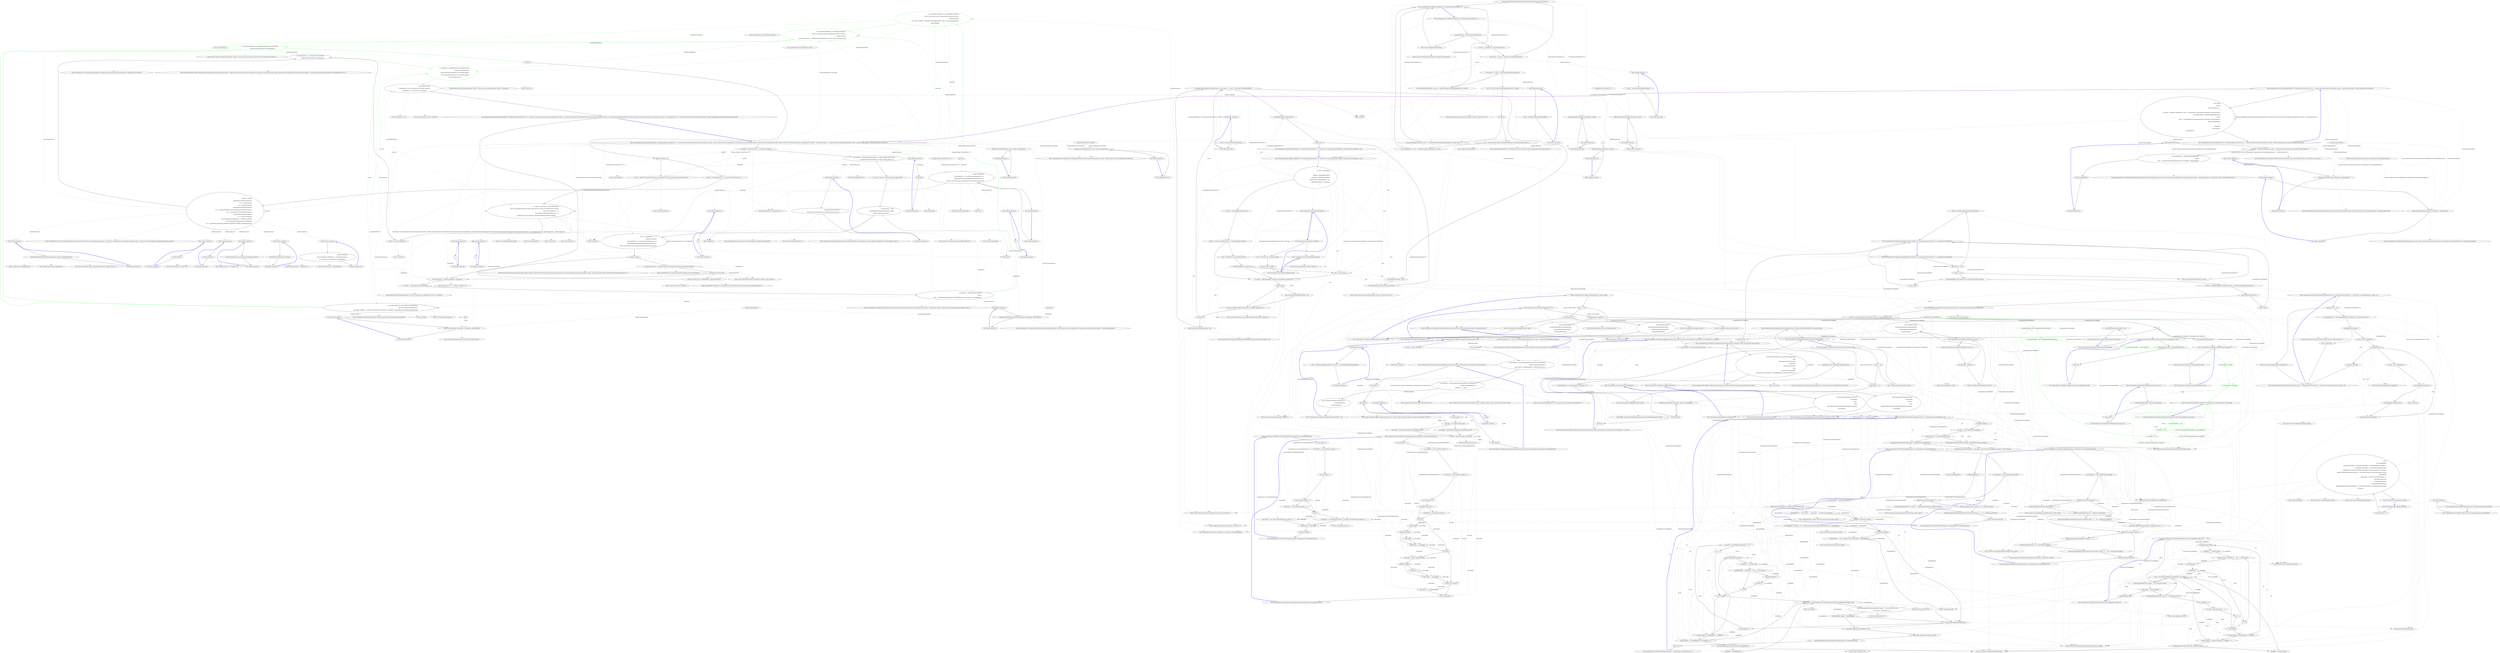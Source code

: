 digraph  {
d31 [cluster="CommandLine.Core.InstanceBuilder.Build<T>(CSharpx.Maybe<System.Func<T>>, System.Func<System.Collections.Generic.IEnumerable<string>, System.Collections.Generic.IEnumerable<CommandLine.Core.OptionSpecification>, RailwaySharp.ErrorHandling.Result<System.Collections.Generic.IEnumerable<CommandLine.Core.Token>, CommandLine.Error>>, System.Collections.Generic.IEnumerable<string>, System.StringComparer, System.Globalization.CultureInfo)", color=green, community=0, label="0: var optionSpecPropsResult = OptionMapper.MapValues(\r\n                (from pt in specProps where pt.Specification.IsOption() select pt),\r\n                partitions.Options,\r\n                (vals, type, isScalar) => TypeConverter.ChangeType(vals, type, isScalar, parsingCulture),\r\n                nameComparer)", span="76-80"];
d3 [cluster="CommandLine.Core.InstanceBuilder.Build<T>(CSharpx.Maybe<System.Func<T>>, System.Func<System.Collections.Generic.IEnumerable<string>, System.Collections.Generic.IEnumerable<CommandLine.Core.OptionSpecification>, RailwaySharp.ErrorHandling.Result<System.Collections.Generic.IEnumerable<CommandLine.Core.Token>, CommandLine.Error>>, System.Collections.Generic.IEnumerable<string>, System.StringComparer, System.Globalization.CultureInfo)", label="Entry CommandLine.Core.InstanceBuilder.Build<T>(CSharpx.Maybe<System.Func<T>>, System.Func<System.Collections.Generic.IEnumerable<string>, System.Collections.Generic.IEnumerable<CommandLine.Core.OptionSpecification>, RailwaySharp.ErrorHandling.Result<System.Collections.Generic.IEnumerable<CommandLine.Core.Token>, CommandLine.Error>>, System.Collections.Generic.IEnumerable<string>, System.StringComparer, System.Globalization.CultureInfo)", span="35-35"];
d30 [cluster="CommandLine.Core.InstanceBuilder.Build<T>(CSharpx.Maybe<System.Func<T>>, System.Func<System.Collections.Generic.IEnumerable<string>, System.Collections.Generic.IEnumerable<CommandLine.Core.OptionSpecification>, RailwaySharp.ErrorHandling.Result<System.Collections.Generic.IEnumerable<CommandLine.Core.Token>, CommandLine.Error>>, System.Collections.Generic.IEnumerable<string>, System.StringComparer, System.Globalization.CultureInfo)", label="var partitions = TokenPartitioner.Partition(\r\n                tokens,\r\n                name => TypeLookup.FindTypeDescriptorAndSibling(name, optionSpecs, nameComparer))", span="72-74"];
d20 [cluster="CommandLine.Core.InstanceBuilder.Build<T>(CSharpx.Maybe<System.Func<T>>, System.Func<System.Collections.Generic.IEnumerable<string>, System.Collections.Generic.IEnumerable<CommandLine.Core.OptionSpecification>, RailwaySharp.ErrorHandling.Result<System.Collections.Generic.IEnumerable<CommandLine.Core.Token>, CommandLine.Error>>, System.Collections.Generic.IEnumerable<string>, System.StringComparer, System.Globalization.CultureInfo)", label="var specProps = typeInfo.GetSpecifications(pi => SpecificationProperty.Create(\r\n                    Specification.FromProperty(pi), pi, Maybe.Nothing<object>()))", span="44-45"];
d32 [cluster="CommandLine.Core.InstanceBuilder.Build<T>(CSharpx.Maybe<System.Func<T>>, System.Func<System.Collections.Generic.IEnumerable<string>, System.Collections.Generic.IEnumerable<CommandLine.Core.OptionSpecification>, RailwaySharp.ErrorHandling.Result<System.Collections.Generic.IEnumerable<CommandLine.Core.Token>, CommandLine.Error>>, System.Collections.Generic.IEnumerable<string>, System.StringComparer, System.Globalization.CultureInfo)", color=green, community=0, label="0: var valueSpecPropsResult = ValueMapper.MapValues(\r\n                (from pt in specProps where pt.Specification.IsValue() select pt),\r\n                    partitions.Values,\r\n                (vals, type, isScalar) => TypeConverter.ChangeType(vals, type, isScalar, parsingCulture))", span="82-85"];
d58 [cluster="CommandLine.Core.Specification.IsOption()", label="Entry CommandLine.Core.Specification.IsOption()", span="10-10"];
d59 [cluster="Unk.MapValues", label="Entry Unk.MapValues", span=""];
d105 [cluster="lambda expression", label="Entry lambda expression", span="79-79"];
d34 [cluster="CommandLine.Core.InstanceBuilder.Build<T>(CSharpx.Maybe<System.Func<T>>, System.Func<System.Collections.Generic.IEnumerable<string>, System.Collections.Generic.IEnumerable<CommandLine.Core.OptionSpecification>, RailwaySharp.ErrorHandling.Result<System.Collections.Generic.IEnumerable<CommandLine.Core.Token>, CommandLine.Error>>, System.Collections.Generic.IEnumerable<string>, System.StringComparer, System.Globalization.CultureInfo)", color=green, community=0, label="0: var specPropsWithValue = optionSpecPropsResult.SucceededWith()\r\n                .Concat(valueSpecPropsResult.SucceededWith())", span="91-92"];
d43 [cluster="CommandLine.Core.InstanceBuilder.Build<T>(CSharpx.Maybe<System.Func<T>>, System.Func<System.Collections.Generic.IEnumerable<string>, System.Collections.Generic.IEnumerable<CommandLine.Core.OptionSpecification>, RailwaySharp.ErrorHandling.Result<System.Collections.Generic.IEnumerable<CommandLine.Core.Token>, CommandLine.Error>>, System.Collections.Generic.IEnumerable<string>, System.StringComparer, System.Globalization.CultureInfo)", color=green, community=0, label="0: var allErrors = tokenizerResult.SuccessfulMessages()\r\n                .Concat(missingValueErrors)\r\n                .Concat(optionSpecPropsResult.SuccessfulMessages())\r\n                .Concat(valueSpecPropsResult.SuccessfulMessages())\r\n                .Concat(validationErrors)", span="125-129"];
d33 [cluster="CommandLine.Core.InstanceBuilder.Build<T>(CSharpx.Maybe<System.Func<T>>, System.Func<System.Collections.Generic.IEnumerable<string>, System.Collections.Generic.IEnumerable<CommandLine.Core.OptionSpecification>, RailwaySharp.ErrorHandling.Result<System.Collections.Generic.IEnumerable<CommandLine.Core.Token>, CommandLine.Error>>, System.Collections.Generic.IEnumerable<string>, System.StringComparer, System.Globalization.CultureInfo)", label="var missingValueErrors = from token in partitions.Errors\r\n                                     select new MissingValueOptionError(\r\n                                         optionSpecs.Single(o => token.Text.MatchName(o.ShortName, o.LongName, nameComparer)).FromOptionSpecification())", span="87-89"];
d60 [cluster="CommandLine.Core.Specification.IsValue()", label="Entry CommandLine.Core.Specification.IsValue()", span="15-15"];
d109 [cluster="lambda expression", label="Entry lambda expression", span="85-85"];
d28 [cluster="CommandLine.Core.InstanceBuilder.Build<T>(CSharpx.Maybe<System.Func<T>>, System.Func<System.Collections.Generic.IEnumerable<string>, System.Collections.Generic.IEnumerable<CommandLine.Core.OptionSpecification>, RailwaySharp.ErrorHandling.Result<System.Collections.Generic.IEnumerable<CommandLine.Core.Token>, CommandLine.Error>>, System.Collections.Generic.IEnumerable<string>, System.StringComparer, System.Globalization.CultureInfo)", label="var tokenizerResult = tokenizer(arguments, optionSpecs)", span="68-68"];
d42 [cluster="CommandLine.Core.InstanceBuilder.Build<T>(CSharpx.Maybe<System.Func<T>>, System.Func<System.Collections.Generic.IEnumerable<string>, System.Collections.Generic.IEnumerable<CommandLine.Core.OptionSpecification>, RailwaySharp.ErrorHandling.Result<System.Collections.Generic.IEnumerable<CommandLine.Core.Token>, CommandLine.Error>>, System.Collections.Generic.IEnumerable<string>, System.StringComparer, System.Globalization.CultureInfo)", label="var validationErrors = specPropsWithValue.Validate(\r\n                SpecificationPropertyRules.Lookup(tokens))", span="122-123"];
d44 [cluster="CommandLine.Core.InstanceBuilder.Build<T>(CSharpx.Maybe<System.Func<T>>, System.Func<System.Collections.Generic.IEnumerable<string>, System.Collections.Generic.IEnumerable<CommandLine.Core.OptionSpecification>, RailwaySharp.ErrorHandling.Result<System.Collections.Generic.IEnumerable<CommandLine.Core.Token>, CommandLine.Error>>, System.Collections.Generic.IEnumerable<string>, System.StringComparer, System.Globalization.CultureInfo)", label="return allErrors.Any()\r\n                ? (ParserResult<T>)new NotParsed<T>(instance, allErrors)\r\n                : (ParserResult<T>)new Parsed<T>(instance);", span="131-133"];
d77 [cluster="RailwaySharp.ErrorHandling.Result<TSuccess, TMessage>.SuccessfulMessages<TSuccess, TMessage>()", label="Entry RailwaySharp.ErrorHandling.Result<TSuccess, TMessage>.SuccessfulMessages<TSuccess, TMessage>()", span="12-12"];
d78 [cluster="Unk.Concat", label="Entry Unk.Concat", span=""];
d35 [cluster="CommandLine.Core.InstanceBuilder.Build<T>(CSharpx.Maybe<System.Func<T>>, System.Func<System.Collections.Generic.IEnumerable<string>, System.Collections.Generic.IEnumerable<CommandLine.Core.OptionSpecification>, RailwaySharp.ErrorHandling.Result<System.Collections.Generic.IEnumerable<CommandLine.Core.Token>, CommandLine.Error>>, System.Collections.Generic.IEnumerable<string>, System.StringComparer, System.Globalization.CultureInfo)", label="T instance", span="94-94"];
d56 [cluster="RailwaySharp.ErrorHandling.Result<TSuccess, TMessage>.SucceededWith<TSuccess, TMessage>()", label="Entry RailwaySharp.ErrorHandling.Result<TSuccess, TMessage>.SucceededWith<TSuccess, TMessage>()", span="653-653"];
d64 [cluster="System.Collections.Generic.IEnumerable<TSource>.Concat<TSource>(System.Collections.Generic.IEnumerable<TSource>)", label="Entry System.Collections.Generic.IEnumerable<TSource>.Concat<TSource>(System.Collections.Generic.IEnumerable<TSource>)", span="0-0"];
d38 [cluster="CommandLine.Core.InstanceBuilder.Build<T>(CSharpx.Maybe<System.Func<T>>, System.Func<System.Collections.Generic.IEnumerable<string>, System.Collections.Generic.IEnumerable<CommandLine.Core.OptionSpecification>, RailwaySharp.ErrorHandling.Result<System.Collections.Generic.IEnumerable<CommandLine.Core.Token>, CommandLine.Error>>, System.Collections.Generic.IEnumerable<string>, System.StringComparer, System.Globalization.CultureInfo)", label="instance = instance\r\n                    .SetProperties(specPropsWithValue,\r\n                        sp => sp.Value.IsJust(),\r\n                        sp => sp.Value.FromJust())\r\n                    .SetProperties(specPropsWithValue,\r\n                        sp => sp.Value.IsNothing() && sp.Specification.DefaultValue.IsJust(),\r\n                        sp => sp.Specification.DefaultValue.FromJust())\r\n                    .SetProperties(specPropsWithValue,\r\n                        sp => sp.Value.IsNothing()\r\n                            && sp.Specification.TargetType == TargetType.Sequence\r\n                            && sp.Specification.DefaultValue.MatchNothing(),\r\n                        sp => sp.Property.PropertyType.GetGenericArguments().Single().CreateEmptyArray())", span="98-109"];
d40 [cluster="CommandLine.Core.InstanceBuilder.Build<T>(CSharpx.Maybe<System.Func<T>>, System.Func<System.Collections.Generic.IEnumerable<string>, System.Collections.Generic.IEnumerable<CommandLine.Core.OptionSpecification>, RailwaySharp.ErrorHandling.Result<System.Collections.Generic.IEnumerable<CommandLine.Core.Token>, CommandLine.Error>>, System.Collections.Generic.IEnumerable<string>, System.StringComparer, System.Globalization.CultureInfo)", label="var values = (from prms in ctor.GetParameters()\r\n                              join sp in specPropsWithValue on prms.Name.ToLower() equals sp.Property.Name.ToLower()\r\n                              select sp.Value.Return(v => v,\r\n                                    sp.Specification.DefaultValue.Return(d => d,\r\n                                        sp.Specification.ConversionType.CreateDefaultForImmutable()))).ToArray()", span="114-118"];
d0 [cluster="CommandLine.Core.InstanceBuilder.Build<T>(CSharpx.Maybe<System.Func<T>>, System.Collections.Generic.IEnumerable<string>, System.StringComparer, System.Globalization.CultureInfo)", label="Entry CommandLine.Core.InstanceBuilder.Build<T>(CSharpx.Maybe<System.Func<T>>, System.Collections.Generic.IEnumerable<string>, System.StringComparer, System.Globalization.CultureInfo)", span="14-14"];
d1 [cluster="CommandLine.Core.InstanceBuilder.Build<T>(CSharpx.Maybe<System.Func<T>>, System.Collections.Generic.IEnumerable<string>, System.StringComparer, System.Globalization.CultureInfo)", label="return Build(\r\n                factory,\r\n                (args, optionSpecs) =>\r\n                    {\r\n                        var tokens = Tokenizer.Tokenize(args, name => NameLookup.Contains(name, optionSpecs, nameComparer));\r\n                        var explodedTokens = Tokenizer.ExplodeOptionList(\r\n                            tokens,\r\n                            name => NameLookup.HavingSeparator(name, optionSpecs, nameComparer));\r\n                        return explodedTokens;\r\n                    },\r\n                arguments,\r\n                nameComparer,\r\n                parsingCulture);", span="20-32"];
d45 [cluster="CommandLine.Core.InstanceBuilder.Build<T>(CSharpx.Maybe<System.Func<T>>, System.Func<System.Collections.Generic.IEnumerable<string>, System.Collections.Generic.IEnumerable<CommandLine.Core.OptionSpecification>, RailwaySharp.ErrorHandling.Result<System.Collections.Generic.IEnumerable<CommandLine.Core.Token>, CommandLine.Error>>, System.Collections.Generic.IEnumerable<string>, System.StringComparer, System.Globalization.CultureInfo)", label="Exit CommandLine.Core.InstanceBuilder.Build<T>(CSharpx.Maybe<System.Func<T>>, System.Func<System.Collections.Generic.IEnumerable<string>, System.Collections.Generic.IEnumerable<CommandLine.Core.OptionSpecification>, RailwaySharp.ErrorHandling.Result<System.Collections.Generic.IEnumerable<CommandLine.Core.Token>, CommandLine.Error>>, System.Collections.Generic.IEnumerable<string>, System.StringComparer, System.Globalization.CultureInfo)", span="35-35"];
d19 [cluster="CommandLine.Core.InstanceBuilder.Build<T>(CSharpx.Maybe<System.Func<T>>, System.Func<System.Collections.Generic.IEnumerable<string>, System.Collections.Generic.IEnumerable<CommandLine.Core.OptionSpecification>, RailwaySharp.ErrorHandling.Result<System.Collections.Generic.IEnumerable<CommandLine.Core.Token>, CommandLine.Error>>, System.Collections.Generic.IEnumerable<string>, System.StringComparer, System.Globalization.CultureInfo)", label="var typeInfo = factory.Return(f => f().GetType(), typeof(T))", span="42-42"];
d23 [cluster="CommandLine.Core.InstanceBuilder.Build<T>(CSharpx.Maybe<System.Func<T>>, System.Func<System.Collections.Generic.IEnumerable<string>, System.Collections.Generic.IEnumerable<CommandLine.Core.OptionSpecification>, RailwaySharp.ErrorHandling.Result<System.Collections.Generic.IEnumerable<CommandLine.Core.Token>, CommandLine.Error>>, System.Collections.Generic.IEnumerable<string>, System.StringComparer, System.Globalization.CultureInfo)", label="Func<T> makeDefault = () =>\r\n                typeof(T).IsMutable()\r\n                    ? factory.Return(f => f(), Activator.CreateInstance<T>())\r\n                    : ReflectionHelper.CreateDefaultImmutableInstance<T>(\r\n                        (from p in specProps select p.Specification.ConversionType).ToArray())", span="53-57"];
d94 [cluster="lambda expression", label="typeof(T).IsMutable()\r\n                    ? factory.Return(f => f(), Activator.CreateInstance<T>())\r\n                    : ReflectionHelper.CreateDefaultImmutableInstance<T>(\r\n                        (from p in specProps select p.Specification.ConversionType).ToArray())", span="54-57"];
d24 [cluster="CommandLine.Core.InstanceBuilder.Build<T>(CSharpx.Maybe<System.Func<T>>, System.Func<System.Collections.Generic.IEnumerable<string>, System.Collections.Generic.IEnumerable<CommandLine.Core.OptionSpecification>, RailwaySharp.ErrorHandling.Result<System.Collections.Generic.IEnumerable<CommandLine.Core.Token>, CommandLine.Error>>, System.Collections.Generic.IEnumerable<string>, System.StringComparer, System.Globalization.CultureInfo)", label="arguments.Any()", span="59-59"];
d25 [cluster="CommandLine.Core.InstanceBuilder.Build<T>(CSharpx.Maybe<System.Func<T>>, System.Func<System.Collections.Generic.IEnumerable<string>, System.Collections.Generic.IEnumerable<CommandLine.Core.OptionSpecification>, RailwaySharp.ErrorHandling.Result<System.Collections.Generic.IEnumerable<CommandLine.Core.Token>, CommandLine.Error>>, System.Collections.Generic.IEnumerable<string>, System.StringComparer, System.Globalization.CultureInfo)", label="var preprocessorErrors = arguments.Preprocess(PreprocessorGuards.Lookup(nameComparer))", span="61-61"];
d102 [cluster="lambda expression", label="TypeLookup.FindTypeDescriptorAndSibling(name, optionSpecs, nameComparer)", span="74-74"];
d106 [cluster="lambda expression", label="TypeConverter.ChangeType(vals, type, isScalar, parsingCulture)", span="79-79"];
d110 [cluster="lambda expression", label="TypeConverter.ChangeType(vals, type, isScalar, parsingCulture)", span="85-85"];
d113 [cluster="lambda expression", label="token.Text.MatchName(o.ShortName, o.LongName, nameComparer)", span="89-89"];
d37 [cluster="CommandLine.Core.InstanceBuilder.Build<T>(CSharpx.Maybe<System.Func<T>>, System.Func<System.Collections.Generic.IEnumerable<string>, System.Collections.Generic.IEnumerable<CommandLine.Core.OptionSpecification>, RailwaySharp.ErrorHandling.Result<System.Collections.Generic.IEnumerable<CommandLine.Core.Token>, CommandLine.Error>>, System.Collections.Generic.IEnumerable<string>, System.StringComparer, System.Globalization.CultureInfo)", label="instance = factory.Return(f => f(), Activator.CreateInstance<T>())", span="97-97"];
d22 [cluster="CommandLine.Core.InstanceBuilder.Build<T>(CSharpx.Maybe<System.Func<T>>, System.Func<System.Collections.Generic.IEnumerable<string>, System.Collections.Generic.IEnumerable<CommandLine.Core.OptionSpecification>, RailwaySharp.ErrorHandling.Result<System.Collections.Generic.IEnumerable<CommandLine.Core.Token>, CommandLine.Error>>, System.Collections.Generic.IEnumerable<string>, System.StringComparer, System.Globalization.CultureInfo)", label="var optionSpecs = specs\r\n                .ThrowingValidate(SpecificationGuards.Lookup)\r\n                .OfType<OptionSpecification>()", span="49-51"];
d29 [cluster="CommandLine.Core.InstanceBuilder.Build<T>(CSharpx.Maybe<System.Func<T>>, System.Func<System.Collections.Generic.IEnumerable<string>, System.Collections.Generic.IEnumerable<CommandLine.Core.OptionSpecification>, RailwaySharp.ErrorHandling.Result<System.Collections.Generic.IEnumerable<CommandLine.Core.Token>, CommandLine.Error>>, System.Collections.Generic.IEnumerable<string>, System.StringComparer, System.Globalization.CultureInfo)", label="var tokens = tokenizerResult.SucceededWith()", span="70-70"];
d57 [cluster="CommandLine.Core.TokenPartitioner.Partition(System.Collections.Generic.IEnumerable<CommandLine.Core.Token>, System.Func<string, CSharpx.Maybe<CommandLine.Core.TypeDescriptor>>)", label="Entry CommandLine.Core.TokenPartitioner.Partition(System.Collections.Generic.IEnumerable<CommandLine.Core.Token>, System.Func<string, CSharpx.Maybe<CommandLine.Core.TypeDescriptor>>)", span="12-12"];
d101 [cluster="lambda expression", label="Entry lambda expression", span="74-74"];
d21 [cluster="CommandLine.Core.InstanceBuilder.Build<T>(CSharpx.Maybe<System.Func<T>>, System.Func<System.Collections.Generic.IEnumerable<string>, System.Collections.Generic.IEnumerable<CommandLine.Core.OptionSpecification>, RailwaySharp.ErrorHandling.Result<System.Collections.Generic.IEnumerable<CommandLine.Core.Token>, CommandLine.Error>>, System.Collections.Generic.IEnumerable<string>, System.StringComparer, System.Globalization.CultureInfo)", label="var specs = from pt in specProps select pt.Specification", span="47-47"];
d47 [cluster="Unk.GetSpecifications", label="Entry Unk.GetSpecifications", span=""];
d87 [cluster="lambda expression", label="Entry lambda expression", span="44-45"];
d39 [cluster="CommandLine.Core.InstanceBuilder.Build<T>(CSharpx.Maybe<System.Func<T>>, System.Func<System.Collections.Generic.IEnumerable<string>, System.Collections.Generic.IEnumerable<CommandLine.Core.OptionSpecification>, RailwaySharp.ErrorHandling.Result<System.Collections.Generic.IEnumerable<CommandLine.Core.Token>, CommandLine.Error>>, System.Collections.Generic.IEnumerable<string>, System.StringComparer, System.Globalization.CultureInfo)", label="var ctor = typeInfo.GetConstructor((from sp in specProps select sp.Property.PropertyType).ToArray())", span="113-113"];
d107 [cluster="lambda expression", label="Exit lambda expression", span="79-79"];
d61 [cluster="CommandLine.MissingValueOptionError.MissingValueOptionError(CommandLine.NameInfo)", label="Entry CommandLine.MissingValueOptionError.MissingValueOptionError(CommandLine.NameInfo)", span="269-269"];
d62 [cluster="Unk.Single", label="Entry Unk.Single", span=""];
d63 [cluster="Unk.FromOptionSpecification", label="Entry Unk.FromOptionSpecification", span=""];
d112 [cluster="lambda expression", label="Entry lambda expression", span="89-89"];
d111 [cluster="lambda expression", label="Exit lambda expression", span="85-85"];
d26 [cluster="CommandLine.Core.InstanceBuilder.Build<T>(CSharpx.Maybe<System.Func<T>>, System.Func<System.Collections.Generic.IEnumerable<string>, System.Collections.Generic.IEnumerable<CommandLine.Core.OptionSpecification>, RailwaySharp.ErrorHandling.Result<System.Collections.Generic.IEnumerable<CommandLine.Core.Token>, CommandLine.Error>>, System.Collections.Generic.IEnumerable<string>, System.StringComparer, System.Globalization.CultureInfo)", label="preprocessorErrors.Any()", span="62-62"];
d55 [cluster="System.Func<T1, T2, TResult>.Invoke(T1, T2)", label="Entry System.Func<T1, T2, TResult>.Invoke(T1, T2)", span="0-0"];
d41 [cluster="CommandLine.Core.InstanceBuilder.Build<T>(CSharpx.Maybe<System.Func<T>>, System.Func<System.Collections.Generic.IEnumerable<string>, System.Collections.Generic.IEnumerable<CommandLine.Core.OptionSpecification>, RailwaySharp.ErrorHandling.Result<System.Collections.Generic.IEnumerable<CommandLine.Core.Token>, CommandLine.Error>>, System.Collections.Generic.IEnumerable<string>, System.StringComparer, System.Globalization.CultureInfo)", label="instance = (T)ctor.Invoke(values)", span="119-119"];
d75 [cluster="CommandLine.Core.SpecificationPropertyRules.Lookup(System.Collections.Generic.IEnumerable<CommandLine.Core.Token>)", label="Entry CommandLine.Core.SpecificationPropertyRules.Lookup(System.Collections.Generic.IEnumerable<CommandLine.Core.Token>)", span="12-12"];
d76 [cluster="System.Collections.Generic.IEnumerable<CommandLine.Core.SpecificationProperty>.Validate(System.Collections.Generic.IEnumerable<System.Func<System.Collections.Generic.IEnumerable<CommandLine.Core.SpecificationProperty>, System.Collections.Generic.IEnumerable<CommandLine.Error>>>)", label="Entry System.Collections.Generic.IEnumerable<CommandLine.Core.SpecificationProperty>.Validate(System.Collections.Generic.IEnumerable<System.Func<System.Collections.Generic.IEnumerable<CommandLine.Core.SpecificationProperty>, System.Collections.Generic.IEnumerable<CommandLine.Error>>>)", span="40-40"];
d79 [cluster="Unk.Any", label="Entry Unk.Any", span=""];
d80 [cluster="NotParsed<T>.cstr", label="Entry NotParsed<T>.cstr", span=""];
d81 [cluster="CommandLine.Parsed<T>.Parsed(T)", label="Entry CommandLine.Parsed<T>.Parsed(T)", span="72-72"];
d36 [cluster="CommandLine.Core.InstanceBuilder.Build<T>(CSharpx.Maybe<System.Func<T>>, System.Func<System.Collections.Generic.IEnumerable<string>, System.Collections.Generic.IEnumerable<CommandLine.Core.OptionSpecification>, RailwaySharp.ErrorHandling.Result<System.Collections.Generic.IEnumerable<CommandLine.Core.Token>, CommandLine.Error>>, System.Collections.Generic.IEnumerable<string>, System.StringComparer, System.Globalization.CultureInfo)", label="typeInfo.IsMutable()", span="95-95"];
d67 [cluster="T.SetProperties<T>(System.Collections.Generic.IEnumerable<CommandLine.Core.SpecificationProperty>, System.Func<CommandLine.Core.SpecificationProperty, bool>, System.Func<CommandLine.Core.SpecificationProperty, object>)", label="Entry T.SetProperties<T>(System.Collections.Generic.IEnumerable<CommandLine.Core.SpecificationProperty>, System.Func<CommandLine.Core.SpecificationProperty, bool>, System.Func<CommandLine.Core.SpecificationProperty, object>)", span="71-71"];
d119 [cluster="lambda expression", label="Entry lambda expression", span="100-100"];
d123 [cluster="lambda expression", label="Entry lambda expression", span="101-101"];
d127 [cluster="lambda expression", label="Entry lambda expression", span="103-103"];
d131 [cluster="lambda expression", label="Entry lambda expression", span="104-104"];
d134 [cluster="lambda expression", label="Entry lambda expression", span="106-108"];
d138 [cluster="lambda expression", label="Entry lambda expression", span="109-109"];
d70 [cluster="Unk.GetParameters", label="Entry Unk.GetParameters", span=""];
d71 [cluster="Unk.ToLower", label="Entry Unk.ToLower", span=""];
d72 [cluster="string.ToLower()", label="Entry string.ToLower()", span="0-0"];
d73 [cluster="Unk.CreateDefaultForImmutable", label="Entry Unk.CreateDefaultForImmutable", span=""];
d46 [cluster="Unk.Return", label="Entry Unk.Return", span=""];
d68 [cluster="Unk.ToArray", label="Entry Unk.ToArray", span=""];
d144 [cluster="lambda expression", label="Entry lambda expression", span="116-116"];
d147 [cluster="lambda expression", label="Entry lambda expression", span="117-117"];
d2 [cluster="CommandLine.Core.InstanceBuilder.Build<T>(CSharpx.Maybe<System.Func<T>>, System.Collections.Generic.IEnumerable<string>, System.StringComparer, System.Globalization.CultureInfo)", label="Exit CommandLine.Core.InstanceBuilder.Build<T>(CSharpx.Maybe<System.Func<T>>, System.Collections.Generic.IEnumerable<string>, System.StringComparer, System.Globalization.CultureInfo)", span="14-14"];
d5 [cluster="lambda expression", label="var tokens = Tokenizer.Tokenize(args, name => NameLookup.Contains(name, optionSpecs, nameComparer))", span="24-24"];
d12 [cluster="lambda expression", label="NameLookup.Contains(name, optionSpecs, nameComparer)", span="24-24"];
d6 [cluster="lambda expression", label="var explodedTokens = Tokenizer.ExplodeOptionList(\r\n                            tokens,\r\n                            name => NameLookup.HavingSeparator(name, optionSpecs, nameComparer))", span="25-27"];
d16 [cluster="lambda expression", label="NameLookup.HavingSeparator(name, optionSpecs, nameComparer)", span="27-27"];
d4 [cluster="lambda expression", label="Entry lambda expression", span="22-29"];
d27 [cluster="CommandLine.Core.InstanceBuilder.Build<T>(CSharpx.Maybe<System.Func<T>>, System.Func<System.Collections.Generic.IEnumerable<string>, System.Collections.Generic.IEnumerable<CommandLine.Core.OptionSpecification>, RailwaySharp.ErrorHandling.Result<System.Collections.Generic.IEnumerable<CommandLine.Core.Token>, CommandLine.Error>>, System.Collections.Generic.IEnumerable<string>, System.StringComparer, System.Globalization.CultureInfo)", label="return new NotParsed<T>(makeDefault(), preprocessorErrors);", span="64-64"];
d82 [cluster="lambda expression", label="Entry lambda expression", span="42-42"];
d152 [label="CSharpx.Maybe<System.Func<T>>", span=""];
d153 [label=specProps, span=""];
d93 [cluster="lambda expression", label="Entry lambda expression", span="53-57"];
d95 [cluster="lambda expression", label="Exit lambda expression", span="53-57"];
d96 [cluster="System.Type.IsMutable()", label="Entry System.Type.IsMutable()", span="128-128"];
d66 [cluster="System.Activator.CreateInstance<T>()", label="Entry System.Activator.CreateInstance<T>()", span="0-0"];
d97 [cluster="Unk.>", label="Entry Unk.>", span=""];
d98 [cluster="lambda expression", label="Entry lambda expression", span="55-55"];
d50 [cluster="System.Collections.Generic.IEnumerable<TSource>.Any<TSource>()", label="Entry System.Collections.Generic.IEnumerable<TSource>.Any<TSource>()", span="0-0"];
d51 [cluster="CommandLine.Core.PreprocessorGuards.Lookup(System.StringComparer)", label="Entry CommandLine.Core.PreprocessorGuards.Lookup(System.StringComparer)", span="11-11"];
d52 [cluster="System.Collections.Generic.IEnumerable<string>.Preprocess(System.Collections.Generic.IEnumerable<System.Func<System.Collections.Generic.IEnumerable<string>, System.Collections.Generic.IEnumerable<CommandLine.Error>>>)", label="Entry System.Collections.Generic.IEnumerable<string>.Preprocess(System.Collections.Generic.IEnumerable<System.Func<System.Collections.Generic.IEnumerable<string>, System.Collections.Generic.IEnumerable<CommandLine.Error>>>)", span="11-11"];
d154 [label="System.StringComparer", span=""];
d155 [label=optionSpecs, span=""];
d103 [cluster="lambda expression", label="Exit lambda expression", span="74-74"];
d104 [cluster="CommandLine.Core.TypeLookup.FindTypeDescriptorAndSibling(string, System.Collections.Generic.IEnumerable<CommandLine.Core.OptionSpecification>, System.StringComparer)", label="Entry CommandLine.Core.TypeLookup.FindTypeDescriptorAndSibling(string, System.Collections.Generic.IEnumerable<CommandLine.Core.OptionSpecification>, System.StringComparer)", span="23-23"];
d156 [label="System.Globalization.CultureInfo", span=""];
d108 [cluster="CommandLine.Core.TypeConverter.ChangeType(System.Collections.Generic.IEnumerable<string>, System.Type, bool, System.Globalization.CultureInfo)", label="Entry CommandLine.Core.TypeConverter.ChangeType(System.Collections.Generic.IEnumerable<string>, System.Type, bool, System.Globalization.CultureInfo)", span="13-13"];
d157 [label=token, span=""];
d114 [cluster="lambda expression", label="Exit lambda expression", span="89-89"];
d115 [cluster="string.MatchName(string, string, System.StringComparer)", label="Entry string.MatchName(string, string, System.StringComparer)", span="8-8"];
d116 [cluster="lambda expression", label="Entry lambda expression", span="97-97"];
d48 [cluster="Unk.ThrowingValidate", label="Entry Unk.ThrowingValidate", span=""];
d49 [cluster="System.Collections.IEnumerable.OfType<TResult>()", label="Entry System.Collections.IEnumerable.OfType<TResult>()", span="0-0"];
d89 [cluster="lambda expression", label="Exit lambda expression", span="44-45"];
d88 [cluster="lambda expression", label="SpecificationProperty.Create(\r\n                    Specification.FromProperty(pi), pi, Maybe.Nothing<object>())", span="44-45"];
d69 [cluster="Unk.GetConstructor", label="Entry Unk.GetConstructor", span=""];
d74 [cluster="Unk.Invoke", label="Entry Unk.Invoke", span=""];
d65 [cluster="Unk.IsMutable", label="Entry Unk.IsMutable", span=""];
d121 [cluster="lambda expression", label="Exit lambda expression", span="100-100"];
d120 [cluster="lambda expression", label="sp.Value.IsJust()", span="100-100"];
d125 [cluster="lambda expression", label="Exit lambda expression", span="101-101"];
d124 [cluster="lambda expression", label="sp.Value.FromJust()", span="101-101"];
d129 [cluster="lambda expression", label="Exit lambda expression", span="103-103"];
d128 [cluster="lambda expression", label="sp.Value.IsNothing() && sp.Specification.DefaultValue.IsJust()", span="103-103"];
d133 [cluster="lambda expression", label="Exit lambda expression", span="104-104"];
d132 [cluster="lambda expression", label="sp.Specification.DefaultValue.FromJust()", span="104-104"];
d136 [cluster="lambda expression", label="Exit lambda expression", span="106-108"];
d135 [cluster="lambda expression", label="sp.Value.IsNothing()\r\n                            && sp.Specification.TargetType == TargetType.Sequence\r\n                            && sp.Specification.DefaultValue.MatchNothing()", span="106-108"];
d140 [cluster="lambda expression", label="Exit lambda expression", span="109-109"];
d139 [cluster="lambda expression", label="sp.Property.PropertyType.GetGenericArguments().Single().CreateEmptyArray()", span="109-109"];
d146 [cluster="lambda expression", label="Exit lambda expression", span="116-116"];
d145 [cluster="lambda expression", label=v, span="116-116"];
d149 [cluster="lambda expression", label="Exit lambda expression", span="117-117"];
d148 [cluster="lambda expression", label=d, span="117-117"];
d150 [label="System.StringComparer", span=""];
d9 [cluster="CommandLine.Core.Tokenizer.Tokenize(System.Collections.Generic.IEnumerable<string>, System.Func<string, bool>)", label="Entry CommandLine.Core.Tokenizer.Tokenize(System.Collections.Generic.IEnumerable<string>, System.Func<string, bool>)", span="13-13"];
d11 [cluster="lambda expression", label="Entry lambda expression", span="24-24"];
d151 [label="System.Collections.Generic.IEnumerable<CommandLine.Core.OptionSpecification>", span=""];
d13 [cluster="lambda expression", label="Exit lambda expression", span="24-24"];
d14 [cluster="CommandLine.Core.NameLookup.Contains(string, System.Collections.Generic.IEnumerable<CommandLine.Core.OptionSpecification>, System.StringComparer)", label="Entry CommandLine.Core.NameLookup.Contains(string, System.Collections.Generic.IEnumerable<CommandLine.Core.OptionSpecification>, System.StringComparer)", span="11-11"];
d7 [cluster="lambda expression", label="return explodedTokens;", span="28-28"];
d10 [cluster="CommandLine.Core.Tokenizer.ExplodeOptionList(RailwaySharp.ErrorHandling.Result<System.Collections.Generic.IEnumerable<CommandLine.Core.Token>, CommandLine.Error>, System.Func<string, CSharpx.Maybe<char>>)", label="Entry CommandLine.Core.Tokenizer.ExplodeOptionList(RailwaySharp.ErrorHandling.Result<System.Collections.Generic.IEnumerable<CommandLine.Core.Token>, CommandLine.Error>, System.Func<string, CSharpx.Maybe<char>>)", span="46-46"];
d15 [cluster="lambda expression", label="Entry lambda expression", span="27-27"];
d17 [cluster="lambda expression", label="Exit lambda expression", span="27-27"];
d18 [cluster="CommandLine.Core.NameLookup.HavingSeparator(string, System.Collections.Generic.IEnumerable<CommandLine.Core.OptionSpecification>, System.StringComparer)", label="Entry CommandLine.Core.NameLookup.HavingSeparator(string, System.Collections.Generic.IEnumerable<CommandLine.Core.OptionSpecification>, System.StringComparer)", span="16-16"];
d8 [cluster="lambda expression", label="Exit lambda expression", span="22-29"];
d53 [cluster="CommandLine.NotParsed<T>.NotParsed(T, System.Collections.Generic.IEnumerable<CommandLine.Error>)", label="Entry CommandLine.NotParsed<T>.NotParsed(T, System.Collections.Generic.IEnumerable<CommandLine.Error>)", span="142-142"];
d54 [cluster="System.Func<TResult>.Invoke()", label="Entry System.Func<TResult>.Invoke()", span="0-0"];
d84 [cluster="lambda expression", label="Exit lambda expression", span="42-42"];
d83 [cluster="lambda expression", label="f().GetType()", span="42-42"];
d100 [cluster="lambda expression", label="Exit lambda expression", span="55-55"];
d99 [cluster="lambda expression", label="f()", span="55-55"];
d118 [cluster="lambda expression", label="Exit lambda expression", span="97-97"];
d117 [cluster="lambda expression", label="f()", span="97-97"];
d90 [cluster="CommandLine.Core.Specification.FromProperty(System.Reflection.PropertyInfo)", label="Entry CommandLine.Core.Specification.FromProperty(System.Reflection.PropertyInfo)", span="105-105"];
d91 [cluster="CSharpx.Maybe.Nothing<T>()", label="Entry CSharpx.Maybe.Nothing<T>()", span="116-116"];
d92 [cluster="CommandLine.Core.SpecificationProperty.Create(CommandLine.Core.Specification, System.Reflection.PropertyInfo, CSharpx.Maybe<object>)", label="Entry CommandLine.Core.SpecificationProperty.Create(CommandLine.Core.Specification, System.Reflection.PropertyInfo, CSharpx.Maybe<object>)", span="21-21"];
d122 [cluster="CSharpx.Maybe<T>.IsJust<T>()", label="Entry CSharpx.Maybe<T>.IsJust<T>()", span="326-326"];
d126 [cluster="CSharpx.Maybe<T>.FromJust<T>()", label="Entry CSharpx.Maybe<T>.FromJust<T>()", span="342-342"];
d130 [cluster="CSharpx.Maybe<T>.IsNothing<T>()", label="Entry CSharpx.Maybe<T>.IsNothing<T>()", span="334-334"];
d137 [cluster="CSharpx.Maybe<T>.MatchNothing()", label="Entry CSharpx.Maybe<T>.MatchNothing()", span="57-57"];
d141 [cluster="System.Type.GetGenericArguments()", label="Entry System.Type.GetGenericArguments()", span="0-0"];
d142 [cluster="System.Collections.Generic.IEnumerable<TSource>.Single<TSource>()", label="Entry System.Collections.Generic.IEnumerable<TSource>.Single<TSource>()", span="0-0"];
d143 [cluster="System.Type.CreateEmptyArray()", label="Entry System.Type.CreateEmptyArray()", span="114-114"];
d85 [cluster="Unk.f", label="Entry Unk.f", span=""];
d86 [cluster="Unk.GetType", label="Entry Unk.GetType", span=""];
m0_0 [cluster="CommandLine.Text.HelpText.HelpText()", file="ResultExtensions.cs", label="Entry CommandLine.Text.HelpText.HelpText()", span="33-33"];
m0_1 [cluster="CommandLine.Text.HelpText.HelpText()", file="ResultExtensions.cs", label="Exit CommandLine.Text.HelpText.HelpText()", span="33-33"];
m0_2 [cluster="CommandLine.Infrastructure.ResultExtensions.SuccessfulMessages<TSuccess, TMessage>(RailwaySharp.ErrorHandling.Result<TSuccess, TMessage>)", file="ResultExtensions.cs", label="var ok = (Ok<TSuccess, TMessage>)result", span="16-16"];
m0_4 [cluster="CommandLine.Text.HelpText.HelpText(string)", file="ResultExtensions.cs", label="Entry CommandLine.Text.HelpText.HelpText(string)", span="56-56"];
m0_3 [cluster="CommandLine.Infrastructure.ResultExtensions.SuccessfulMessages<TSuccess, TMessage>(RailwaySharp.ErrorHandling.Result<TSuccess, TMessage>)", file="ResultExtensions.cs", label="return ok.Value.Messages;", span="17-17"];
m0_5 [cluster="CommandLine.Text.HelpText.HelpText(string)", file="ResultExtensions.cs", label="Exit CommandLine.Text.HelpText.HelpText(string)", span="56-56"];
m0_88 [cluster="CommandLine.Text.HelpText.DefaultParsingErrorsHandler<T>(CommandLine.ParserResult<T>, CommandLine.Text.HelpText)", file="ResultExtensions.cs", label="Entry CommandLine.Text.HelpText.DefaultParsingErrorsHandler<T>(CommandLine.ParserResult<T>, CommandLine.Text.HelpText)", span="321-321"];
m0_96 [cluster="CommandLine.Text.HelpText.DefaultParsingErrorsHandler<T>(CommandLine.ParserResult<T>, CommandLine.Text.HelpText)", file="ResultExtensions.cs", label="throw new ArgumentNullException(''parserResult'');", span="323-323"];
m0_98 [cluster="CommandLine.Text.HelpText.DefaultParsingErrorsHandler<T>(CommandLine.ParserResult<T>, CommandLine.Text.HelpText)", file="ResultExtensions.cs", label="throw new ArgumentNullException(''current'');", span="324-324"];
m0_95 [cluster="CommandLine.Text.HelpText.DefaultParsingErrorsHandler<T>(CommandLine.ParserResult<T>, CommandLine.Text.HelpText)", file="ResultExtensions.cs", label="parserResult == null", span="323-323"];
m0_97 [cluster="CommandLine.Text.HelpText.DefaultParsingErrorsHandler<T>(CommandLine.ParserResult<T>, CommandLine.Text.HelpText)", file="ResultExtensions.cs", label="current == null", span="324-324"];
m0_104 [cluster="CommandLine.Text.HelpText.DefaultParsingErrorsHandler<T>(CommandLine.ParserResult<T>, CommandLine.Text.HelpText)", file="ResultExtensions.cs", label="current.AddPreOptionsLine(string.Concat(Environment.NewLine, current.SentenceBuilder.ErrorsHeadingText()))", span="338-338"];
m0_107 [cluster="CommandLine.Text.HelpText.DefaultParsingErrorsHandler<T>(CommandLine.ParserResult<T>, CommandLine.Text.HelpText)", file="ResultExtensions.cs", label="current.AddPreOptionsLine(line)", span="342-342"];
m0_102 [cluster="CommandLine.Text.HelpText.DefaultParsingErrorsHandler<T>(CommandLine.ParserResult<T>, CommandLine.Text.HelpText)", file="ResultExtensions.cs", label="string.IsNullOrEmpty(errors)", span="333-333"];
m0_100 [cluster="CommandLine.Text.HelpText.DefaultParsingErrorsHandler<T>(CommandLine.ParserResult<T>, CommandLine.Text.HelpText)", file="ResultExtensions.cs", label="return current;", span="328-328"];
m0_103 [cluster="CommandLine.Text.HelpText.DefaultParsingErrorsHandler<T>(CommandLine.ParserResult<T>, CommandLine.Text.HelpText)", file="ResultExtensions.cs", label="return current;", span="335-335"];
m0_108 [cluster="CommandLine.Text.HelpText.DefaultParsingErrorsHandler<T>(CommandLine.ParserResult<T>, CommandLine.Text.HelpText)", file="ResultExtensions.cs", label="return current;", span="345-345"];
m0_99 [cluster="CommandLine.Text.HelpText.DefaultParsingErrorsHandler<T>(CommandLine.ParserResult<T>, CommandLine.Text.HelpText)", file="ResultExtensions.cs", label="FilterMeaningfulErrors(((NotParsed<T>)parserResult).Errors).Empty()", span="326-326"];
m0_105 [cluster="CommandLine.Text.HelpText.DefaultParsingErrorsHandler<T>(CommandLine.ParserResult<T>, CommandLine.Text.HelpText)", file="ResultExtensions.cs", label="var lines = errors.Split(new[] { Environment.NewLine }, StringSplitOptions.None)", span="339-339"];
m0_106 [cluster="CommandLine.Text.HelpText.DefaultParsingErrorsHandler<T>(CommandLine.ParserResult<T>, CommandLine.Text.HelpText)", file="ResultExtensions.cs", label=lines, span="340-340"];
m0_101 [cluster="CommandLine.Text.HelpText.DefaultParsingErrorsHandler<T>(CommandLine.ParserResult<T>, CommandLine.Text.HelpText)", file="ResultExtensions.cs", label="var errors = RenderParsingErrorsText(parserResult, current.SentenceBuilder.FormatError, 2)", span="331-331"];
m0_109 [cluster="CommandLine.Text.HelpText.DefaultParsingErrorsHandler<T>(CommandLine.ParserResult<T>, CommandLine.Text.HelpText)", file="ResultExtensions.cs", label="Exit CommandLine.Text.HelpText.DefaultParsingErrorsHandler<T>(CommandLine.ParserResult<T>, CommandLine.Text.HelpText)", span="321-321"];
m0_110 [cluster="System.Collections.Generic.IEnumerable<TSource>.Empty<TSource>()", file="ResultExtensions.cs", label="Entry System.Collections.Generic.IEnumerable<TSource>.Empty<TSource>()", span="62-62"];
m0_171 [cluster="System.Text.StringBuilder.AppendLine(string)", file="ResultExtensions.cs", label="Entry System.Text.StringBuilder.AppendLine(string)", span="0-0"];
m0_111 [cluster="CommandLine.Text.HelpText.RenderParsingErrorsText<T>(CommandLine.ParserResult<T>, System.Func<CommandLine.Error, string>, int)", file="ResultExtensions.cs", label="Entry CommandLine.Text.HelpText.RenderParsingErrorsText<T>(CommandLine.ParserResult<T>, System.Func<CommandLine.Error, string>, int)", span="448-448"];
m0_155 [cluster="CommandLine.Text.HelpText.RenderParsingErrorsText<T>(CommandLine.ParserResult<T>, System.Func<CommandLine.Error, string>, int)", file="ResultExtensions.cs", label="throw new ArgumentNullException(''parserResult'');", span="453-453"];
m0_154 [cluster="CommandLine.Text.HelpText.RenderParsingErrorsText<T>(CommandLine.ParserResult<T>, System.Func<CommandLine.Error, string>, int)", file="ResultExtensions.cs", label="parserResult == null", span="453-453"];
m0_162 [cluster="CommandLine.Text.HelpText.RenderParsingErrorsText<T>(CommandLine.ParserResult<T>, System.Func<CommandLine.Error, string>, int)", file="ResultExtensions.cs", label="line.Append(indent.Spaces())", span="465-465"];
m0_163 [cluster="CommandLine.Text.HelpText.RenderParsingErrorsText<T>(CommandLine.ParserResult<T>, System.Func<CommandLine.Error, string>, int)", file="ResultExtensions.cs", label="line.Append(formatError(error))", span="467-467"];
m0_164 [cluster="CommandLine.Text.HelpText.RenderParsingErrorsText<T>(CommandLine.ParserResult<T>, System.Func<CommandLine.Error, string>, int)", file="ResultExtensions.cs", label="text.AppendLine(line.ToString())", span="469-469"];
m0_165 [cluster="CommandLine.Text.HelpText.RenderParsingErrorsText<T>(CommandLine.ParserResult<T>, System.Func<CommandLine.Error, string>, int)", file="ResultExtensions.cs", label="return text.ToString();", span="472-472"];
m0_156 [cluster="CommandLine.Text.HelpText.RenderParsingErrorsText<T>(CommandLine.ParserResult<T>, System.Func<CommandLine.Error, string>, int)", file="ResultExtensions.cs", label="var meaningfulErrors = FilterMeaningfulErrors(((NotParsed<T>)parserResult).Errors)", span="455-455"];
m0_158 [cluster="CommandLine.Text.HelpText.RenderParsingErrorsText<T>(CommandLine.ParserResult<T>, System.Func<CommandLine.Error, string>, int)", file="ResultExtensions.cs", label="return string.Empty;", span="458-458"];
m0_161 [cluster="CommandLine.Text.HelpText.RenderParsingErrorsText<T>(CommandLine.ParserResult<T>, System.Func<CommandLine.Error, string>, int)", file="ResultExtensions.cs", label="var line = new StringBuilder()", span="464-464"];
m0_160 [cluster="CommandLine.Text.HelpText.RenderParsingErrorsText<T>(CommandLine.ParserResult<T>, System.Func<CommandLine.Error, string>, int)", file="ResultExtensions.cs", label=meaningfulErrors, span="462-462"];
m0_159 [cluster="CommandLine.Text.HelpText.RenderParsingErrorsText<T>(CommandLine.ParserResult<T>, System.Func<CommandLine.Error, string>, int)", file="ResultExtensions.cs", label="var text = new StringBuilder()", span="461-461"];
m0_157 [cluster="CommandLine.Text.HelpText.RenderParsingErrorsText<T>(CommandLine.ParserResult<T>, System.Func<CommandLine.Error, string>, int)", file="ResultExtensions.cs", label="meaningfulErrors.Empty()", span="456-456"];
m0_166 [cluster="CommandLine.Text.HelpText.RenderParsingErrorsText<T>(CommandLine.ParserResult<T>, System.Func<CommandLine.Error, string>, int)", file="ResultExtensions.cs", label="Exit CommandLine.Text.HelpText.RenderParsingErrorsText<T>(CommandLine.ParserResult<T>, System.Func<CommandLine.Error, string>, int)", span="448-448"];
m0_50 [cluster="CommandLine.Infrastructure.Maybe<T>.FromJust<T>(System.Exception)", file="ResultExtensions.cs", label="Entry CommandLine.Infrastructure.Maybe<T>.FromJust<T>(System.Exception)", span="134-134"];
m0_359 [cluster="T.ToStringInvariant<T>()", file="ResultExtensions.cs", label="Entry T.ToStringInvariant<T>()", span="14-14"];
m0_284 [cluster="string.PadRight(int)", file="ResultExtensions.cs", label="Entry string.PadRight(int)", span="0-0"];
m0_178 [cluster="System.Text.StringBuilder.SafeToString()", file="ResultExtensions.cs", label="Entry System.Text.StringBuilder.SafeToString()", span="42-42"];
m0_177 [cluster="System.Text.StringBuilder.AppendWhen(bool, params string[])", file="ResultExtensions.cs", label="Entry System.Text.StringBuilder.AppendWhen(bool, params string[])", span="9-9"];
m0_241 [cluster="CommandLine.Text.HelpText.CreateVersionEntry()", file="ResultExtensions.cs", label="Exit CommandLine.Text.HelpText.CreateVersionEntry()", span="595-595"];
m0_240 [cluster="CommandLine.Text.HelpText.CreateVersionEntry()", file="ResultExtensions.cs", label="return OptionSpecification.NewSwitch(\r\n                string.Empty,\r\n                ''version'',\r\n                false,\r\n                sentenceBuilder.VersionCommandText(AddDashesToOption),\r\n                string.Empty);", span="597-602"];
m0_218 [cluster="CommandLine.Text.HelpText.CreateVersionEntry()", file="ResultExtensions.cs", label="Entry CommandLine.Text.HelpText.CreateVersionEntry()", span="595-595"];
m0_76 [cluster="System.Collections.Generic.IEnumerable<TSource>.Single<TSource>()", file="ResultExtensions.cs", label="Entry System.Collections.Generic.IEnumerable<TSource>.Single<TSource>()", span="0-0"];
m0_303 [cluster="System.Text.StringBuilder.AppendFormat(string, object)", file="ResultExtensions.cs", label="Entry System.Text.StringBuilder.AppendFormat(string, object)", span="0-0"];
m0_55 [cluster="CommandLine.Text.HelpText.AddOptions<T>(T)", file="ResultExtensions.cs", label="Entry CommandLine.Text.HelpText.AddOptions<T>(T)", span="383-383"];
m0_129 [cluster="CommandLine.Text.HelpText.AddOptions<T>(T)", file="ResultExtensions.cs", label="return AddOptionsImpl(\r\n                this.GetSpecificationsFromType(options),\r\n                SentenceBuilder.RequiredWord(),\r\n                MaximumDisplayWidth);", span="387-390"];
m0_128 [cluster="CommandLine.Text.HelpText.AddOptions<T>(T)", file="ResultExtensions.cs", label="throw new ArgumentNullException(''options'');", span="385-385"];
m0_127 [cluster="CommandLine.Text.HelpText.AddOptions<T>(T)", file="ResultExtensions.cs", label="Equals(options, default(T))", span="385-385"];
m0_130 [cluster="CommandLine.Text.HelpText.AddOptions<T>(T)", file="ResultExtensions.cs", label="Exit CommandLine.Text.HelpText.AddOptions<T>(T)", span="383-383"];
m0_119 [cluster="CommandLine.Text.HelpText.ToString()", file="ResultExtensions.cs", label="Entry CommandLine.Text.HelpText.ToString()", span="479-479"];
m0_173 [cluster="CommandLine.Text.HelpText.ToString()", file="ResultExtensions.cs", label="return\r\n                new StringBuilder(\r\n                    heading.SafeLength() + copyright.SafeLength() + preOptionsHelp.SafeLength() +\r\n                        optionsHelp.SafeLength() + ExtraLength).Append(heading)\r\n                    .AppendWhen(!string.IsNullOrEmpty(copyright), Environment.NewLine, copyright)\r\n                    .AppendWhen(preOptionsHelp.Length > 0, Environment.NewLine, preOptionsHelp.ToString())\r\n                    .AppendWhen(\r\n                        optionsHelp != null && optionsHelp.Length > 0,\r\n                        Environment.NewLine,\r\n                        Environment.NewLine,\r\n                        optionsHelp.SafeToString())\r\n                    .AppendWhen(postOptionsHelp.Length > 0, Environment.NewLine, postOptionsHelp.ToString())\r\n                .ToString();", span="482-494"];
m0_172 [cluster="CommandLine.Text.HelpText.ToString()", file="ResultExtensions.cs", label="int ExtraLength = 10", span="481-481"];
m0_174 [cluster="CommandLine.Text.HelpText.ToString()", file="ResultExtensions.cs", label="Exit CommandLine.Text.HelpText.ToString()", span="479-479"];
m0_175 [cluster="string.SafeLength()", file="ResultExtensions.cs", label="Entry string.SafeLength()", span="39-39"];
m0_123 [cluster="CommandLine.Text.HelpText.AddPostOptionsLine(string)", file="ResultExtensions.cs", label="Entry CommandLine.Text.HelpText.AddPostOptionsLine(string)", span="373-373"];
m0_124 [cluster="CommandLine.Text.HelpText.AddPostOptionsLine(string)", file="ResultExtensions.cs", label="return AddLine(postOptionsHelp, value);", span="375-375"];
m0_125 [cluster="CommandLine.Text.HelpText.AddPostOptionsLine(string)", file="ResultExtensions.cs", label="Exit CommandLine.Text.HelpText.AddPostOptionsLine(string)", span="373-373"];
m0_112 [cluster="string.IsNullOrEmpty(string)", file="ResultExtensions.cs", label="Entry string.IsNullOrEmpty(string)", span="0-0"];
m0_325 [cluster="CommandLine.Text.HelpText.GetMaxOptionLength(CommandLine.Core.OptionSpecification)", file="ResultExtensions.cs", label="Entry CommandLine.Text.HelpText.GetMaxOptionLength(CommandLine.Core.OptionSpecification)", span="754-754"];
m0_336 [cluster="CommandLine.Text.HelpText.GetMaxOptionLength(CommandLine.Core.OptionSpecification)", file="ResultExtensions.cs", label=AddDashesToOption, span="770-770"];
m0_341 [cluster="CommandLine.Text.HelpText.GetMaxOptionLength(CommandLine.Core.OptionSpecification)", file="ResultExtensions.cs", label=AddDashesToOption, span="781-781"];
m0_335 [cluster="CommandLine.Text.HelpText.GetMaxOptionLength(CommandLine.Core.OptionSpecification)", file="ResultExtensions.cs", label="++specLength", span="769-769"];
m0_337 [cluster="CommandLine.Text.HelpText.GetMaxOptionLength(CommandLine.Core.OptionSpecification)", file="ResultExtensions.cs", label="++specLength", span="772-772"];
m0_338 [cluster="CommandLine.Text.HelpText.GetMaxOptionLength(CommandLine.Core.OptionSpecification)", file="ResultExtensions.cs", label="specLength += metaLength", span="775-775"];
m0_340 [cluster="CommandLine.Text.HelpText.GetMaxOptionLength(CommandLine.Core.OptionSpecification)", file="ResultExtensions.cs", label="specLength += spec.LongName.Length", span="780-780"];
m0_342 [cluster="CommandLine.Text.HelpText.GetMaxOptionLength(CommandLine.Core.OptionSpecification)", file="ResultExtensions.cs", label="specLength += 2", span="783-783"];
m0_343 [cluster="CommandLine.Text.HelpText.GetMaxOptionLength(CommandLine.Core.OptionSpecification)", file="ResultExtensions.cs", label="specLength += metaLength", span="786-786"];
m0_328 [cluster="CommandLine.Text.HelpText.GetMaxOptionLength(CommandLine.Core.OptionSpecification)", file="ResultExtensions.cs", label="var specLength = 0", span="756-756"];
m0_329 [cluster="CommandLine.Text.HelpText.GetMaxOptionLength(CommandLine.Core.OptionSpecification)", file="ResultExtensions.cs", label="var hasShort = spec.ShortName.Length > 0", span="758-758"];
m0_330 [cluster="CommandLine.Text.HelpText.GetMaxOptionLength(CommandLine.Core.OptionSpecification)", file="ResultExtensions.cs", label="var hasLong = spec.LongName.Length > 0", span="759-759"];
m0_332 [cluster="CommandLine.Text.HelpText.GetMaxOptionLength(CommandLine.Core.OptionSpecification)", file="ResultExtensions.cs", label="spec.MetaValue.Length > 0", span="762-762"];
m0_333 [cluster="CommandLine.Text.HelpText.GetMaxOptionLength(CommandLine.Core.OptionSpecification)", file="ResultExtensions.cs", label="metaLength = spec.MetaValue.Length + 1", span="764-764"];
m0_334 [cluster="CommandLine.Text.HelpText.GetMaxOptionLength(CommandLine.Core.OptionSpecification)", file="ResultExtensions.cs", label=hasShort, span="767-767"];
m0_331 [cluster="CommandLine.Text.HelpText.GetMaxOptionLength(CommandLine.Core.OptionSpecification)", file="ResultExtensions.cs", label="var metaLength = 0", span="761-761"];
m0_339 [cluster="CommandLine.Text.HelpText.GetMaxOptionLength(CommandLine.Core.OptionSpecification)", file="ResultExtensions.cs", label=hasLong, span="778-778"];
m0_345 [cluster="CommandLine.Text.HelpText.GetMaxOptionLength(CommandLine.Core.OptionSpecification)", file="ResultExtensions.cs", label="specLength += 2", span="791-791"];
m0_346 [cluster="CommandLine.Text.HelpText.GetMaxOptionLength(CommandLine.Core.OptionSpecification)", file="ResultExtensions.cs", label="return specLength;", span="794-794"];
m0_344 [cluster="CommandLine.Text.HelpText.GetMaxOptionLength(CommandLine.Core.OptionSpecification)", file="ResultExtensions.cs", label="hasShort && hasLong", span="789-789"];
m0_347 [cluster="CommandLine.Text.HelpText.GetMaxOptionLength(CommandLine.Core.OptionSpecification)", file="ResultExtensions.cs", label="Exit CommandLine.Text.HelpText.GetMaxOptionLength(CommandLine.Core.OptionSpecification)", span="754-754"];
m0_141 [cluster="CommandLine.Text.HelpText.AdaptVerbsToSpecifications(System.Collections.Generic.IEnumerable<System.Type>)", file="ResultExtensions.cs", label="Entry CommandLine.Text.HelpText.AdaptVerbsToSpecifications(System.Collections.Generic.IEnumerable<System.Type>)", span="554-554"];
m0_224 [cluster="CommandLine.Text.HelpText.AdaptVerbsToSpecifications(System.Collections.Generic.IEnumerable<System.Type>)", file="ResultExtensions.cs", label="return (from verbTuple in Verb.SelectFromTypes(types)\r\n                    select\r\n                        OptionSpecification.NewSwitch(\r\n                            string.Empty,\r\n                            verbTuple.Item1.Name,\r\n                            false,\r\n                            verbTuple.Item1.HelpText,\r\n                            string.Empty)).Concat(new[] { CreateHelpEntry(), CreateVersionEntry() });", span="556-563"];
m0_225 [cluster="CommandLine.Text.HelpText.AdaptVerbsToSpecifications(System.Collections.Generic.IEnumerable<System.Type>)", file="ResultExtensions.cs", label="Exit CommandLine.Text.HelpText.AdaptVerbsToSpecifications(System.Collections.Generic.IEnumerable<System.Type>)", span="554-554"];
m0_288 [cluster="string.Trim()", file="ResultExtensions.cs", label="Entry string.Trim()", span="0-0"];
m0_176 [cluster="System.Text.StringBuilder.SafeLength()", file="ResultExtensions.cs", label="Entry System.Text.StringBuilder.SafeLength()", span="47-47"];
m0_226 [cluster="CommandLine.Core.Verb.SelectFromTypes(System.Collections.Generic.IEnumerable<System.Type>)", file="ResultExtensions.cs", label="Entry CommandLine.Core.Verb.SelectFromTypes(System.Collections.Generic.IEnumerable<System.Type>)", span="40-40"];
m0_287 [cluster="string.FormatInvariant(params object[])", file="ResultExtensions.cs", label="Entry string.FormatInvariant(params object[])", span="19-19"];
m0_23 [cluster="System.ArgumentNullException.ArgumentNullException(string)", file="ResultExtensions.cs", label="Entry System.ArgumentNullException.ArgumentNullException(string)", span="0-0"];
m0_209 [cluster="string.Substring(int)", file="ResultExtensions.cs", label="Entry string.Substring(int)", span="0-0"];
m0_45 [cluster="CommandLine.Text.HelpText.FilterMeaningfulErrors(System.Collections.Generic.IEnumerable<CommandLine.Error>)", file="ResultExtensions.cs", label="Entry CommandLine.Text.HelpText.FilterMeaningfulErrors(System.Collections.Generic.IEnumerable<CommandLine.Error>)", span="497-497"];
m0_179 [cluster="CommandLine.Text.HelpText.FilterMeaningfulErrors(System.Collections.Generic.IEnumerable<CommandLine.Error>)", file="ResultExtensions.cs", label="return errors.Where(e => e.Tag != ErrorType.HelpRequestedError && e.Tag != ErrorType.HelpVerbRequestedError);", span="499-499"];
m0_180 [cluster="CommandLine.Text.HelpText.FilterMeaningfulErrors(System.Collections.Generic.IEnumerable<CommandLine.Error>)", file="ResultExtensions.cs", label="Exit CommandLine.Text.HelpText.FilterMeaningfulErrors(System.Collections.Generic.IEnumerable<CommandLine.Error>)", span="497-497"];
m0_302 [cluster="System.Text.StringBuilder.AppendWhen(bool, params char[])", file="ResultExtensions.cs", label="Entry System.Text.StringBuilder.AppendWhen(bool, params char[])", span="21-21"];
m0_53 [cluster="System.Collections.Generic.IEnumerable<TSource>.ToArray<TSource>()", file="ResultExtensions.cs", label="Entry System.Collections.Generic.IEnumerable<TSource>.ToArray<TSource>()", span="0-0"];
m0_48 [cluster="CommandLine.Infrastructure.ReflectionHelper.GetAttribute<TAttribute>()", file="ResultExtensions.cs", label="Entry CommandLine.Infrastructure.ReflectionHelper.GetAttribute<TAttribute>()", span="11-11"];
m0_237 [cluster="CommandLine.Text.HelpText.AddOption(string, int, CommandLine.Core.Specification, int)", file="ResultExtensions.cs", label="Entry CommandLine.Text.HelpText.AddOption(string, int, CommandLine.Core.Specification, int)", span="612-612"];
m0_245 [cluster="CommandLine.Text.HelpText.AddOption(string, int, CommandLine.Core.Specification, int)", file="ResultExtensions.cs", label="optionsHelp.Append(''  '')", span="614-614"];
m0_248 [cluster="CommandLine.Text.HelpText.AddOption(string, int, CommandLine.Core.Specification, int)", file="ResultExtensions.cs", label="name.Append(AddOptionName(maxLength, (OptionSpecification)specification))", span="618-618"];
m0_249 [cluster="CommandLine.Text.HelpText.AddOption(string, int, CommandLine.Core.Specification, int)", file="ResultExtensions.cs", label="name.Append(AddValueName(maxLength, (ValueSpecification)specification))", span="622-622"];
m0_250 [cluster="CommandLine.Text.HelpText.AddOption(string, int, CommandLine.Core.Specification, int)", file="ResultExtensions.cs", label="optionsHelp.Append(name.Length < maxLength ? name.ToString().PadRight(maxLength) : name.ToString())", span="625-625"];
m0_251 [cluster="CommandLine.Text.HelpText.AddOption(string, int, CommandLine.Core.Specification, int)", file="ResultExtensions.cs", label="optionsHelp.Append(''    '')", span="627-627"];
m0_253 [cluster="CommandLine.Text.HelpText.AddOption(string, int, CommandLine.Core.Specification, int)", file="ResultExtensions.cs", label="addEnumValuesToHelpText && specification.EnumValues.Any()", span="630-630"];
m0_265 [cluster="CommandLine.Text.HelpText.AddOption(string, int, CommandLine.Core.Specification, int)", file="ResultExtensions.cs", label="optionsHelp.Append(words[i])", span="655-655"];
m0_268 [cluster="CommandLine.Text.HelpText.AddOption(string, int, CommandLine.Core.Specification, int)", file="ResultExtensions.cs", label="optionsHelp.Append('' '')", span="659-659"];
m0_271 [cluster="CommandLine.Text.HelpText.AddOption(string, int, CommandLine.Core.Specification, int)", file="ResultExtensions.cs", label="optionsHelp.Append(words[i].Substring(0, widthOfHelpText))", span="665-665"];
m0_275 [cluster="CommandLine.Text.HelpText.AddOption(string, int, CommandLine.Core.Specification, int)", file="ResultExtensions.cs", label="optionsHelp.AppendWhen(optionHelpText.Length > 0, Environment.NewLine,\r\n                        new string(' ', maxLength + 6))", span="676-677"];
m0_277 [cluster="CommandLine.Text.HelpText.AddOption(string, int, CommandLine.Core.Specification, int)", file="ResultExtensions.cs", label="optionsHelp.Append(optionHelpText)", span="682-682"];
m0_278 [cluster="CommandLine.Text.HelpText.AddOption(string, int, CommandLine.Core.Specification, int)", file="ResultExtensions.cs", label="optionsHelp.Append(Environment.NewLine)", span="683-683"];
m0_279 [cluster="CommandLine.Text.HelpText.AddOption(string, int, CommandLine.Core.Specification, int)", file="ResultExtensions.cs", label="optionsHelp.AppendWhen(additionalNewLineAfterOption, Environment.NewLine)", span="684-684"];
m0_280 [cluster="CommandLine.Text.HelpText.AddOption(string, int, CommandLine.Core.Specification, int)", file="ResultExtensions.cs", label="return this;", span="686-686"];
m0_246 [cluster="CommandLine.Text.HelpText.AddOption(string, int, CommandLine.Core.Specification, int)", file="ResultExtensions.cs", label="var name = new StringBuilder(maxLength)", span="615-615"];
m0_247 [cluster="CommandLine.Text.HelpText.AddOption(string, int, CommandLine.Core.Specification, int)", file="ResultExtensions.cs", label="specification.Tag == SpecificationType.Option", span="616-616"];
m0_252 [cluster="CommandLine.Text.HelpText.AddOption(string, int, CommandLine.Core.Specification, int)", file="ResultExtensions.cs", label="var optionHelpText = specification.HelpText", span="628-628"];
m0_254 [cluster="CommandLine.Text.HelpText.AddOption(string, int, CommandLine.Core.Specification, int)", file="ResultExtensions.cs", label="optionHelpText += '' Valid values: '' + string.Join('', '', specification.EnumValues)", span="632-632"];
m0_255 [cluster="CommandLine.Text.HelpText.AddOption(string, int, CommandLine.Core.Specification, int)", file="ResultExtensions.cs", label="specification.DefaultValue.IsJust()", span="635-635"];
m0_264 [cluster="CommandLine.Text.HelpText.AddOption(string, int, CommandLine.Core.Specification, int)", file="ResultExtensions.cs", label="words[i].Length < (widthOfHelpText - wordBuffer)", span="653-653"];
m0_261 [cluster="CommandLine.Text.HelpText.AddOption(string, int, CommandLine.Core.Specification, int)", file="ResultExtensions.cs", label="var words = optionHelpText.Split(new[] { ' ' })", span="650-650"];
m0_262 [cluster="CommandLine.Text.HelpText.AddOption(string, int, CommandLine.Core.Specification, int)", file="ResultExtensions.cs", label="var i = 0", span="651-651"];
m0_266 [cluster="CommandLine.Text.HelpText.AddOption(string, int, CommandLine.Core.Specification, int)", file="ResultExtensions.cs", label="wordBuffer += words[i].Length", span="656-656"];
m0_267 [cluster="CommandLine.Text.HelpText.AddOption(string, int, CommandLine.Core.Specification, int)", file="ResultExtensions.cs", label="(widthOfHelpText - wordBuffer) > 1 && i != words.Length - 1", span="657-657"];
m0_269 [cluster="CommandLine.Text.HelpText.AddOption(string, int, CommandLine.Core.Specification, int)", file="ResultExtensions.cs", label="wordBuffer++", span="660-660"];
m0_270 [cluster="CommandLine.Text.HelpText.AddOption(string, int, CommandLine.Core.Specification, int)", file="ResultExtensions.cs", label="words[i].Length >= widthOfHelpText && wordBuffer == 0", span="663-663"];
m0_272 [cluster="CommandLine.Text.HelpText.AddOption(string, int, CommandLine.Core.Specification, int)", file="ResultExtensions.cs", label="wordBuffer = widthOfHelpText", span="666-666"];
m0_274 [cluster="CommandLine.Text.HelpText.AddOption(string, int, CommandLine.Core.Specification, int)", file="ResultExtensions.cs", label="optionHelpText = optionHelpText.Substring(Math.Min(wordBuffer, optionHelpText.Length)).Trim()", span="675-675"];
m0_276 [cluster="CommandLine.Text.HelpText.AddOption(string, int, CommandLine.Core.Specification, int)", file="ResultExtensions.cs", label="optionHelpText.Length > widthOfHelpText", span="679-679"];
m0_256 [cluster="CommandLine.Text.HelpText.AddOption(string, int, CommandLine.Core.Specification, int)", file="ResultExtensions.cs", label="optionHelpText = ''(Default: {0}) ''.FormatLocal(specification.DefaultValue.FromJust()) + optionHelpText", span="637-637"];
m0_258 [cluster="CommandLine.Text.HelpText.AddOption(string, int, CommandLine.Core.Specification, int)", file="ResultExtensions.cs", label="optionHelpText = ''{0} ''.FormatInvariant(requiredWord) + optionHelpText", span="642-642"];
m0_259 [cluster="CommandLine.Text.HelpText.AddOption(string, int, CommandLine.Core.Specification, int)", file="ResultExtensions.cs", label="!string.IsNullOrEmpty(optionHelpText)", span="645-645"];
m0_257 [cluster="CommandLine.Text.HelpText.AddOption(string, int, CommandLine.Core.Specification, int)", file="ResultExtensions.cs", label="specification.Required", span="640-640"];
m0_260 [cluster="CommandLine.Text.HelpText.AddOption(string, int, CommandLine.Core.Specification, int)", file="ResultExtensions.cs", label="var wordBuffer = 0", span="649-649"];
m0_263 [cluster="CommandLine.Text.HelpText.AddOption(string, int, CommandLine.Core.Specification, int)", file="ResultExtensions.cs", label="i < words.Length", span="651-651"];
m0_273 [cluster="CommandLine.Text.HelpText.AddOption(string, int, CommandLine.Core.Specification, int)", file="ResultExtensions.cs", label="i++", span="651-651"];
m0_281 [cluster="CommandLine.Text.HelpText.AddOption(string, int, CommandLine.Core.Specification, int)", file="ResultExtensions.cs", label="Exit CommandLine.Text.HelpText.AddOption(string, int, CommandLine.Core.Specification, int)", span="612-612"];
m0_304 [cluster="System.Text.StringBuilder.AppendFormatWhen(bool, string, params object[])", file="ResultExtensions.cs", label="Entry System.Text.StringBuilder.AppendFormatWhen(bool, string, params object[])", span="33-33"];
m0_114 [cluster="string.Concat(string, string)", file="ResultExtensions.cs", label="Entry string.Concat(string, string)", span="0-0"];
m0_182 [cluster="lambda expression", file="ResultExtensions.cs", label="Entry lambda expression", span="499-499"];
m0_221 [cluster="lambda expression", file="ResultExtensions.cs", label="Entry lambda expression", span="548-548"];
m0_223 [cluster="lambda expression", file="ResultExtensions.cs", label="Exit lambda expression", span="548-548"];
m0_222 [cluster="lambda expression", file="ResultExtensions.cs", label="v.Index", span="548-548"];
m0_56 [cluster="lambda expression", file="ResultExtensions.cs", label="Entry lambda expression", span="264-264"];
m0_86 [cluster="lambda expression", file="ResultExtensions.cs", label="DefaultParsingErrorsHandler(parserResult, current)", span="303-303"];
m0_93 [cluster="lambda expression", file="ResultExtensions.cs", label="DefaultParsingErrorsHandler(parserResult, current)", span="313-313"];
m0_90 [cluster="lambda expression", file="ResultExtensions.cs", label="DefaultParsingErrorsHandler(pr, current)", span="310-310"];
m0_79 [cluster="lambda expression", file="ResultExtensions.cs", label="Entry lambda expression", span="296-296"];
m0_82 [cluster="lambda expression", file="ResultExtensions.cs", label="Entry lambda expression", span="301-301"];
m0_58 [cluster="lambda expression", file="ResultExtensions.cs", label="Exit lambda expression", span="264-264"];
m0_57 [cluster="lambda expression", file="ResultExtensions.cs", label="e.Tag == ErrorType.NoVerbSelectedError", span="264-264"];
m0_85 [cluster="lambda expression", file="ResultExtensions.cs", label="Entry lambda expression", span="303-303"];
m0_87 [cluster="lambda expression", file="ResultExtensions.cs", label="Exit lambda expression", span="303-303"];
m0_92 [cluster="lambda expression", file="ResultExtensions.cs", label="Entry lambda expression", span="313-313"];
m0_94 [cluster="lambda expression", file="ResultExtensions.cs", label="Exit lambda expression", span="313-313"];
m0_89 [cluster="lambda expression", file="ResultExtensions.cs", label="Entry lambda expression", span="310-310"];
m0_91 [cluster="lambda expression", file="ResultExtensions.cs", label="Exit lambda expression", span="310-310"];
m0_81 [cluster="lambda expression", file="ResultExtensions.cs", label="Exit lambda expression", span="296-296"];
m0_80 [cluster="lambda expression", file="ResultExtensions.cs", label="e.Tag == ErrorType.VersionRequestedError", span="296-296"];
m0_84 [cluster="lambda expression", file="ResultExtensions.cs", label="Exit lambda expression", span="301-301"];
m0_83 [cluster="lambda expression", file="ResultExtensions.cs", label="e.Tag == ErrorType.HelpVerbRequestedError", span="301-301"];
m0_183 [cluster="lambda expression", file="ResultExtensions.cs", label="e.Tag != ErrorType.HelpRequestedError && e.Tag != ErrorType.HelpVerbRequestedError", span="499-499"];
m0_184 [cluster="lambda expression", file="ResultExtensions.cs", label="Exit lambda expression", span="499-499"];
m0_282 [cluster="CommandLine.Text.HelpText.AddOptionName(int, CommandLine.Core.OptionSpecification)", file="ResultExtensions.cs", label="Entry CommandLine.Text.HelpText.AddOptionName(int, CommandLine.Core.OptionSpecification)", span="689-689"];
m0_292 [cluster="CommandLine.Text.HelpText.AddOptionName(int, CommandLine.Core.OptionSpecification)", file="ResultExtensions.cs", label="optionName.AppendWhen(addDashesToOption, '-')", span="694-694"];
m0_297 [cluster="CommandLine.Text.HelpText.AddOptionName(int, CommandLine.Core.OptionSpecification)", file="ResultExtensions.cs", label="optionName.AppendWhen(addDashesToOption, ''--'')", span="701-701"];
m0_290 [cluster="CommandLine.Text.HelpText.AddOptionName(int, CommandLine.Core.OptionSpecification)", file="ResultExtensions.cs", label="var optionName = new StringBuilder(maxLength)", span="691-691"];
m0_291 [cluster="CommandLine.Text.HelpText.AddOptionName(int, CommandLine.Core.OptionSpecification)", file="ResultExtensions.cs", label="specification.ShortName.Length > 0", span="692-692"];
m0_293 [cluster="CommandLine.Text.HelpText.AddOptionName(int, CommandLine.Core.OptionSpecification)", file="ResultExtensions.cs", label="optionName.AppendFormat(''{0}'', specification.ShortName)", span="695-695"];
m0_296 [cluster="CommandLine.Text.HelpText.AddOptionName(int, CommandLine.Core.OptionSpecification)", file="ResultExtensions.cs", label="specification.LongName.Length > 0", span="699-699"];
m0_298 [cluster="CommandLine.Text.HelpText.AddOptionName(int, CommandLine.Core.OptionSpecification)", file="ResultExtensions.cs", label="optionName.AppendFormat(''{0}'', specification.LongName)", span="702-702"];
m0_294 [cluster="CommandLine.Text.HelpText.AddOptionName(int, CommandLine.Core.OptionSpecification)", file="ResultExtensions.cs", label="optionName.AppendFormatWhen(specification.MetaValue.Length > 0, '' {0}'', specification.MetaValue)", span="696-696"];
m0_295 [cluster="CommandLine.Text.HelpText.AddOptionName(int, CommandLine.Core.OptionSpecification)", file="ResultExtensions.cs", label="optionName.AppendWhen(specification.LongName.Length > 0, '', '')", span="697-697"];
m0_299 [cluster="CommandLine.Text.HelpText.AddOptionName(int, CommandLine.Core.OptionSpecification)", file="ResultExtensions.cs", label="optionName.AppendFormatWhen(specification.MetaValue.Length > 0, ''={0}'', specification.MetaValue)", span="703-703"];
m0_300 [cluster="CommandLine.Text.HelpText.AddOptionName(int, CommandLine.Core.OptionSpecification)", file="ResultExtensions.cs", label="return optionName.ToString();", span="705-705"];
m0_301 [cluster="CommandLine.Text.HelpText.AddOptionName(int, CommandLine.Core.OptionSpecification)", file="ResultExtensions.cs", label="Exit CommandLine.Text.HelpText.AddOptionName(int, CommandLine.Core.OptionSpecification)", span="689-689"];
m0_228 [cluster="Unk.Concat", file="ResultExtensions.cs", label="Entry Unk.Concat", span=""];
m0_25 [cluster="CommandLine.Text.HelpText.AutoBuild<T>(CommandLine.ParserResult<T>, System.Func<CommandLine.Text.HelpText, CommandLine.Text.HelpText>, bool)", file="ResultExtensions.cs", label="Entry CommandLine.Text.HelpText.AutoBuild<T>(CommandLine.ParserResult<T>, System.Func<CommandLine.Text.HelpText, CommandLine.Text.HelpText>, bool)", span="227-227"];
m0_41 [cluster="CommandLine.Text.HelpText.AutoBuild<T>(CommandLine.ParserResult<T>, System.Func<CommandLine.Text.HelpText, CommandLine.Text.HelpText>, bool)", file="ResultExtensions.cs", label="auto.AddOptions(parserResult.Value)", span="271-271"];
m0_40 [cluster="CommandLine.Text.HelpText.AutoBuild<T>(CommandLine.ParserResult<T>, System.Func<CommandLine.Text.HelpText, CommandLine.Text.HelpText>, bool)", file="ResultExtensions.cs", label="auto.AddVerbs(parserResult.VerbTypes.ToArray())", span="267-267"];
m0_31 [cluster="CommandLine.Text.HelpText.AutoBuild<T>(CommandLine.ParserResult<T>, System.Func<CommandLine.Text.HelpText, CommandLine.Text.HelpText>, bool)", file="ResultExtensions.cs", label="auto = onError(auto)", span="248-248"];
m0_38 [cluster="CommandLine.Text.HelpText.AutoBuild<T>(CommandLine.ParserResult<T>, System.Func<CommandLine.Text.HelpText, CommandLine.Text.HelpText>, bool)", file="ResultExtensions.cs", label="(verbsIndex && parserResult.VerbTypes.Any()) || errors.Any(e => e.Tag == ErrorType.NoVerbSelectedError)", span="264-264"];
m0_30 [cluster="CommandLine.Text.HelpText.AutoBuild<T>(CommandLine.ParserResult<T>, System.Func<CommandLine.Text.HelpText, CommandLine.Text.HelpText>, bool)", file="ResultExtensions.cs", label="FilterMeaningfulErrors(errors).Any()", span="246-246"];
m0_26 [cluster="CommandLine.Text.HelpText.AutoBuild<T>(CommandLine.ParserResult<T>, System.Func<CommandLine.Text.HelpText, CommandLine.Text.HelpText>, bool)", file="ResultExtensions.cs", label="var auto = new HelpText\r\n                       {\r\n                           Heading = HeadingInfo.Default,\r\n                           Copyright = CopyrightInfo.Default,\r\n                           AdditionalNewLineAfterOption = true,\r\n                           AddDashesToOption = !verbsIndex\r\n                       }", span="232-238"];
m0_42 [cluster="CommandLine.Text.HelpText.AutoBuild<T>(CommandLine.ParserResult<T>, System.Func<CommandLine.Text.HelpText, CommandLine.Text.HelpText>, bool)", file="ResultExtensions.cs", label="return auto;", span="274-274"];
m0_39 [cluster="CommandLine.Text.HelpText.AutoBuild<T>(CommandLine.ParserResult<T>, System.Func<CommandLine.Text.HelpText, CommandLine.Text.HelpText>, bool)", file="ResultExtensions.cs", label="auto.AddDashesToOption = false", span="266-266"];
m0_27 [cluster="CommandLine.Text.HelpText.AutoBuild<T>(CommandLine.ParserResult<T>, System.Func<CommandLine.Text.HelpText, CommandLine.Text.HelpText>, bool)", file="ResultExtensions.cs", label="var errors = Enumerable.Empty<Error>()", span="240-240"];
m0_32 [cluster="CommandLine.Text.HelpText.AutoBuild<T>(CommandLine.ParserResult<T>, System.Func<CommandLine.Text.HelpText, CommandLine.Text.HelpText>, bool)", file="ResultExtensions.cs", label="var license = ReflectionHelper.GetAttribute<AssemblyLicenseAttribute>()", span="252-252"];
m0_34 [cluster="CommandLine.Text.HelpText.AutoBuild<T>(CommandLine.ParserResult<T>, System.Func<CommandLine.Text.HelpText, CommandLine.Text.HelpText>, bool)", file="ResultExtensions.cs", label="license.FromJust().AddToHelpText(auto, true)", span="255-255"];
m0_37 [cluster="CommandLine.Text.HelpText.AutoBuild<T>(CommandLine.ParserResult<T>, System.Func<CommandLine.Text.HelpText, CommandLine.Text.HelpText>, bool)", file="ResultExtensions.cs", label="usage.FromJust().AddToHelpText(auto, true)", span="261-261"];
m0_33 [cluster="CommandLine.Text.HelpText.AutoBuild<T>(CommandLine.ParserResult<T>, System.Func<CommandLine.Text.HelpText, CommandLine.Text.HelpText>, bool)", file="ResultExtensions.cs", label="license.IsJust()", span="253-253"];
m0_36 [cluster="CommandLine.Text.HelpText.AutoBuild<T>(CommandLine.ParserResult<T>, System.Func<CommandLine.Text.HelpText, CommandLine.Text.HelpText>, bool)", file="ResultExtensions.cs", label="usage.IsJust()", span="259-259"];
m0_29 [cluster="CommandLine.Text.HelpText.AutoBuild<T>(CommandLine.ParserResult<T>, System.Func<CommandLine.Text.HelpText, CommandLine.Text.HelpText>, bool)", file="ResultExtensions.cs", label="errors = ((NotParsed<T>)parserResult).Errors", span="244-244"];
m0_28 [cluster="CommandLine.Text.HelpText.AutoBuild<T>(CommandLine.ParserResult<T>, System.Func<CommandLine.Text.HelpText, CommandLine.Text.HelpText>, bool)", file="ResultExtensions.cs", label="onError != null && parserResult.Tag == ParserResultType.NotParsed", span="242-242"];
m0_35 [cluster="CommandLine.Text.HelpText.AutoBuild<T>(CommandLine.ParserResult<T>, System.Func<CommandLine.Text.HelpText, CommandLine.Text.HelpText>, bool)", file="ResultExtensions.cs", label="var usage = ReflectionHelper.GetAttribute<AssemblyUsageAttribute>()", span="258-258"];
m0_43 [cluster="CommandLine.Text.HelpText.AutoBuild<T>(CommandLine.ParserResult<T>, System.Func<CommandLine.Text.HelpText, CommandLine.Text.HelpText>, bool)", file="ResultExtensions.cs", label="Exit CommandLine.Text.HelpText.AutoBuild<T>(CommandLine.ParserResult<T>, System.Func<CommandLine.Text.HelpText, CommandLine.Text.HelpText>, bool)", span="227-227"];
m0_59 [cluster="CommandLine.Text.HelpText.AutoBuild<T>(CommandLine.ParserResult<T>)", file="ResultExtensions.cs", label="Entry CommandLine.Text.HelpText.AutoBuild<T>(CommandLine.ParserResult<T>)", span="287-287"];
m0_64 [cluster="CommandLine.Text.HelpText.AutoBuild<T>(CommandLine.ParserResult<T>)", file="ResultExtensions.cs", label="return new HelpText(HeadingInfo.Default).AddPreOptionsLine(Environment.NewLine);", span="298-298"];
m0_67 [cluster="CommandLine.Text.HelpText.AutoBuild<T>(CommandLine.ParserResult<T>)", file="ResultExtensions.cs", label="var err = errors.OfType<HelpVerbRequestedError>().Single()", span="306-306"];
m0_63 [cluster="CommandLine.Text.HelpText.AutoBuild<T>(CommandLine.ParserResult<T>)", file="ResultExtensions.cs", label="errors.Any(e => e.Tag == ErrorType.VersionRequestedError)", span="296-296"];
m0_62 [cluster="CommandLine.Text.HelpText.AutoBuild<T>(CommandLine.ParserResult<T>)", file="ResultExtensions.cs", label="var errors = ((NotParsed<T>)parserResult).Errors", span="294-294"];
m0_65 [cluster="CommandLine.Text.HelpText.AutoBuild<T>(CommandLine.ParserResult<T>)", file="ResultExtensions.cs", label="!errors.Any(e => e.Tag == ErrorType.HelpVerbRequestedError)", span="301-301"];
m0_68 [cluster="CommandLine.Text.HelpText.AutoBuild<T>(CommandLine.ParserResult<T>)", file="ResultExtensions.cs", label="err.Matched", span="307-307"];
m0_69 [cluster="CommandLine.Text.HelpText.AutoBuild<T>(CommandLine.ParserResult<T>)", file="ResultExtensions.cs", label="var pr = new NotParsed<object>(err.Type.AutoDefault(), Enumerable.Empty<Error>())", span="309-309"];
m0_66 [cluster="CommandLine.Text.HelpText.AutoBuild<T>(CommandLine.ParserResult<T>)", file="ResultExtensions.cs", label="return AutoBuild(parserResult, current => DefaultParsingErrorsHandler(parserResult, current));", span="303-303"];
m0_71 [cluster="CommandLine.Text.HelpText.AutoBuild<T>(CommandLine.ParserResult<T>)", file="ResultExtensions.cs", label="return AutoBuild(parserResult, current => DefaultParsingErrorsHandler(parserResult, current), true);", span="313-313"];
m0_61 [cluster="CommandLine.Text.HelpText.AutoBuild<T>(CommandLine.ParserResult<T>)", file="ResultExtensions.cs", label="throw new InvalidOperationException();", span="291-291"];
m0_70 [cluster="CommandLine.Text.HelpText.AutoBuild<T>(CommandLine.ParserResult<T>)", file="ResultExtensions.cs", label="return AutoBuild(pr, current => DefaultParsingErrorsHandler(pr, current));", span="310-310"];
m0_60 [cluster="CommandLine.Text.HelpText.AutoBuild<T>(CommandLine.ParserResult<T>)", file="ResultExtensions.cs", label="parserResult.Tag != ParserResultType.NotParsed", span="289-289"];
m0_72 [cluster="CommandLine.Text.HelpText.AutoBuild<T>(CommandLine.ParserResult<T>)", file="ResultExtensions.cs", label="Exit CommandLine.Text.HelpText.AutoBuild<T>(CommandLine.ParserResult<T>)", span="287-287"];
m0_168 [cluster="int.Spaces()", file="ResultExtensions.cs", label="Entry int.Spaces()", span="29-29"];
m0_51 [cluster="CommandLine.Text.MultilineTextAttribute.AddToHelpText(CommandLine.Text.HelpText, bool)", file="ResultExtensions.cs", label="Entry CommandLine.Text.MultilineTextAttribute.AddToHelpText(CommandLine.Text.HelpText, bool)", span="155-155"];
m0_170 [cluster="System.Text.StringBuilder.ToString()", file="ResultExtensions.cs", label="Entry System.Text.StringBuilder.ToString()", span="0-0"];
m0_167 [cluster="System.Text.StringBuilder.StringBuilder()", file="ResultExtensions.cs", label="Entry System.Text.StringBuilder.StringBuilder()", span="0-0"];
m0_54 [cluster="CommandLine.Text.HelpText.AddVerbs(params System.Type[])", file="ResultExtensions.cs", label="Entry CommandLine.Text.HelpText.AddVerbs(params System.Type[])", span="399-399"];
m0_138 [cluster="CommandLine.Text.HelpText.AddVerbs(params System.Type[])", file="ResultExtensions.cs", label="return AddOptionsImpl(\r\n                this.AdaptVerbsToSpecifications(types),\r\n                SentenceBuilder.RequiredWord(),\r\n                MaximumDisplayWidth);", span="404-407"];
m0_135 [cluster="CommandLine.Text.HelpText.AddVerbs(params System.Type[])", file="ResultExtensions.cs", label="throw new ArgumentNullException(''types'');", span="401-401"];
m0_136 [cluster="CommandLine.Text.HelpText.AddVerbs(params System.Type[])", file="ResultExtensions.cs", label="types.Length == 0", span="402-402"];
m0_134 [cluster="CommandLine.Text.HelpText.AddVerbs(params System.Type[])", file="ResultExtensions.cs", label="types == null", span="401-401"];
m0_137 [cluster="CommandLine.Text.HelpText.AddVerbs(params System.Type[])", file="ResultExtensions.cs", label="throw new ArgumentOutOfRangeException(''types'');", span="402-402"];
m0_139 [cluster="CommandLine.Text.HelpText.AddVerbs(params System.Type[])", file="ResultExtensions.cs", label="Exit CommandLine.Text.HelpText.AddVerbs(params System.Type[])", span="399-399"];
m0_115 [cluster="string.Split(string[], System.StringSplitOptions)", file="ResultExtensions.cs", label="Entry string.Split(string[], System.StringSplitOptions)", span="0-0"];
m0_285 [cluster="string.Join(string, System.Collections.Generic.IEnumerable<string>)", file="ResultExtensions.cs", label="Entry string.Join(string, System.Collections.Generic.IEnumerable<string>)", span="0-0"];
m0_206 [cluster="string.Split(params char[])", file="ResultExtensions.cs", label="Entry string.Split(params char[])", span="0-0"];
m0_78 [cluster="System.Type.AutoDefault()", file="ResultExtensions.cs", label="Entry System.Type.AutoDefault()", span="135-135"];
m0_24 [cluster="System.Text.StringBuilder.StringBuilder(int)", file="ResultExtensions.cs", label="Entry System.Text.StringBuilder.StringBuilder(int)", span="0-0"];
m0_77 [cluster="CommandLine.NotParsed<T>.NotParsed(T, System.Collections.Generic.IEnumerable<CommandLine.Error>)", file="ResultExtensions.cs", label="Entry CommandLine.NotParsed<T>.NotParsed(T, System.Collections.Generic.IEnumerable<CommandLine.Error>)", span="142-142"];
m0_227 [cluster="CommandLine.Core.OptionSpecification.NewSwitch(string, string, bool, string, string)", file="ResultExtensions.cs", label="Entry CommandLine.Core.OptionSpecification.NewSwitch(string, string, bool, string, string)", span="46-46"];
m0_49 [cluster="CommandLine.Infrastructure.Maybe<T>.IsJust<T>()", file="ResultExtensions.cs", label="Entry CommandLine.Infrastructure.Maybe<T>.IsJust<T>()", span="149-149"];
m0_132 [cluster="CommandLine.Text.HelpText.GetSpecificationsFromType<T>(T)", file="ResultExtensions.cs", label="Entry CommandLine.Text.HelpText.GetSpecificationsFromType<T>(T)", span="540-540"];
m0_211 [cluster="CommandLine.Text.HelpText.GetSpecificationsFromType<T>(T)", file="ResultExtensions.cs", label="var optionSpecs = type.GetSpecifications(Specification.FromProperty)\r\n                    .OfType<OptionSpecification>()\r\n                    .Concat(new[] { CreateHelpEntry(), CreateVersionEntry() })", span="543-545"];
m0_210 [cluster="CommandLine.Text.HelpText.GetSpecificationsFromType<T>(T)", file="ResultExtensions.cs", label="var type = options.GetType()", span="542-542"];
m0_212 [cluster="CommandLine.Text.HelpText.GetSpecificationsFromType<T>(T)", file="ResultExtensions.cs", label="var valueSpecs = type.GetSpecifications(Specification.FromProperty)\r\n                .OfType<ValueSpecification>()\r\n                .OrderBy(v => v.Index)", span="546-548"];
m0_213 [cluster="CommandLine.Text.HelpText.GetSpecificationsFromType<T>(T)", file="ResultExtensions.cs", label="return Enumerable.Empty<Specification>()\r\n                .Concat(optionSpecs)\r\n                .Concat(valueSpecs);", span="549-551"];
m0_214 [cluster="CommandLine.Text.HelpText.GetSpecificationsFromType<T>(T)", file="ResultExtensions.cs", label="Exit CommandLine.Text.HelpText.GetSpecificationsFromType<T>(T)", span="540-540"];
m0_47 [cluster="System.Func<T, TResult>.Invoke(T)", file="ResultExtensions.cs", label="Entry System.Func<T, TResult>.Invoke(T)", span="0-0"];
m0_44 [cluster="System.Linq.Enumerable.Empty<TResult>()", file="ResultExtensions.cs", label="Entry System.Linq.Enumerable.Empty<TResult>()", span="0-0"];
m0_6 [cluster="System.Linq.Enumerable.Empty<TResult>()", file="ResultExtensions.cs", label="Entry System.Linq.Enumerable.Empty<TResult>()", span="0-0"];
m0_181 [cluster="Unk.Where", file="ResultExtensions.cs", label="Entry Unk.Where", span=""];
m0_289 [cluster="string.String(char, int)", file="ResultExtensions.cs", label="Entry string.String(char, int)", span="0-0"];
m0_142 [cluster="CommandLine.Text.HelpText.AddOptions<T>(int, T)", file="ResultExtensions.cs", label="Entry CommandLine.Text.HelpText.AddOptions<T>(int, T)", span="416-416"];
m0_145 [cluster="CommandLine.Text.HelpText.AddOptions<T>(int, T)", file="ResultExtensions.cs", label="return AddOptionsImpl(\r\n                this.GetSpecificationsFromType(options),\r\n                SentenceBuilder.RequiredWord(),\r\n                maximumLength);", span="420-423"];
m0_144 [cluster="CommandLine.Text.HelpText.AddOptions<T>(int, T)", file="ResultExtensions.cs", label="throw new ArgumentNullException(''options'');", span="418-418"];
m0_143 [cluster="CommandLine.Text.HelpText.AddOptions<T>(int, T)", file="ResultExtensions.cs", label="Equals(options, default(T))", span="418-418"];
m0_146 [cluster="CommandLine.Text.HelpText.AddOptions<T>(int, T)", file="ResultExtensions.cs", label="Exit CommandLine.Text.HelpText.AddOptions<T>(int, T)", span="416-416"];
m0_208 [cluster="System.Math.Min(int, int)", file="ResultExtensions.cs", label="Entry System.Math.Min(int, int)", span="0-0"];
m0_220 [cluster="System.Collections.Generic.IEnumerable<TSource>.OrderBy<TSource, TKey>(System.Func<TSource, TKey>)", file="ResultExtensions.cs", label="Entry System.Collections.Generic.IEnumerable<TSource>.OrderBy<TSource, TKey>(System.Func<TSource, TKey>)", span="0-0"];
m0_312 [cluster="System.Text.StringBuilder.AppendFormat(string, object, object)", file="ResultExtensions.cs", label="Entry System.Text.StringBuilder.AppendFormat(string, object, object)", span="0-0"];
m0_239 [cluster="CommandLine.Text.HelpText.CreateHelpEntry()", file="ResultExtensions.cs", label="Exit CommandLine.Text.HelpText.CreateHelpEntry()", span="585-585"];
m0_238 [cluster="CommandLine.Text.HelpText.CreateHelpEntry()", file="ResultExtensions.cs", label="return OptionSpecification.NewSwitch(\r\n                string.Empty,\r\n                ''help'',\r\n                false,\r\n                sentenceBuilder.HelpCommandText(AddDashesToOption),\r\n                string.Empty);", span="587-592"];
m0_217 [cluster="CommandLine.Text.HelpText.CreateHelpEntry()", file="ResultExtensions.cs", label="Entry CommandLine.Text.HelpText.CreateHelpEntry()", span="585-585"];
m0_133 [cluster="CommandLine.Text.HelpText.AddOptionsImpl(System.Collections.Generic.IEnumerable<CommandLine.Core.Specification>, string, int)", file="ResultExtensions.cs", label="Entry CommandLine.Text.HelpText.AddOptionsImpl(System.Collections.Generic.IEnumerable<CommandLine.Core.Specification>, string, int)", span="566-566"];
m0_229 [cluster="CommandLine.Text.HelpText.AddOptionsImpl(System.Collections.Generic.IEnumerable<CommandLine.Core.Specification>, string, int)", file="ResultExtensions.cs", label="var maxLength = GetMaxLength(specifications)", span="571-571"];
m0_230 [cluster="CommandLine.Text.HelpText.AddOptionsImpl(System.Collections.Generic.IEnumerable<CommandLine.Core.Specification>, string, int)", file="ResultExtensions.cs", label="optionsHelp = new StringBuilder(BuilderCapacity)", span="573-573"];
m0_233 [cluster="CommandLine.Text.HelpText.AddOptionsImpl(System.Collections.Generic.IEnumerable<CommandLine.Core.Specification>, string, int)", file="ResultExtensions.cs", label="AddOption(requiredWord, maxLength, option, remainingSpace)", span="579-579"];
m0_234 [cluster="CommandLine.Text.HelpText.AddOptionsImpl(System.Collections.Generic.IEnumerable<CommandLine.Core.Specification>, string, int)", file="ResultExtensions.cs", label="return this;", span="582-582"];
m0_231 [cluster="CommandLine.Text.HelpText.AddOptionsImpl(System.Collections.Generic.IEnumerable<CommandLine.Core.Specification>, string, int)", file="ResultExtensions.cs", label="var remainingSpace = maximumLength - (maxLength + 6)", span="575-575"];
m0_232 [cluster="CommandLine.Text.HelpText.AddOptionsImpl(System.Collections.Generic.IEnumerable<CommandLine.Core.Specification>, string, int)", file="ResultExtensions.cs", label=specifications, span="577-577"];
m0_235 [cluster="CommandLine.Text.HelpText.AddOptionsImpl(System.Collections.Generic.IEnumerable<CommandLine.Core.Specification>, string, int)", file="ResultExtensions.cs", label="Exit CommandLine.Text.HelpText.AddOptionsImpl(System.Collections.Generic.IEnumerable<CommandLine.Core.Specification>, string, int)", span="566-566"];
m0_131 [cluster="object.Equals(object, object)", file="ResultExtensions.cs", label="Entry object.Equals(object, object)", span="0-0"];
m0_169 [cluster="System.Text.StringBuilder.Append(string)", file="ResultExtensions.cs", label="Entry System.Text.StringBuilder.Append(string)", span="0-0"];
m0_116 [cluster="CommandLine.Text.HelpText.implicit operator string(CommandLine.Text.HelpText)", file="ResultExtensions.cs", label="Entry CommandLine.Text.HelpText.implicit operator string(CommandLine.Text.HelpText)", span="353-353"];
m0_117 [cluster="CommandLine.Text.HelpText.implicit operator string(CommandLine.Text.HelpText)", file="ResultExtensions.cs", label="return info.ToString();", span="355-355"];
m0_118 [cluster="CommandLine.Text.HelpText.implicit operator string(CommandLine.Text.HelpText)", file="ResultExtensions.cs", label="Exit CommandLine.Text.HelpText.implicit operator string(CommandLine.Text.HelpText)", span="353-353"];
m0_122 [cluster="CommandLine.Text.HelpText.AddPreOptionsLine(string, int)", file="ResultExtensions.cs", label="Entry CommandLine.Text.HelpText.AddPreOptionsLine(string, int)", span="605-605"];
m0_242 [cluster="CommandLine.Text.HelpText.AddPreOptionsLine(string, int)", file="ResultExtensions.cs", label="AddLine(preOptionsHelp, value, maximumLength)", span="607-607"];
m0_243 [cluster="CommandLine.Text.HelpText.AddPreOptionsLine(string, int)", file="ResultExtensions.cs", label="return this;", span="609-609"];
m0_244 [cluster="CommandLine.Text.HelpText.AddPreOptionsLine(string, int)", file="ResultExtensions.cs", label="Exit CommandLine.Text.HelpText.AddPreOptionsLine(string, int)", span="605-605"];
m0_126 [cluster="CommandLine.Text.HelpText.AddLine(System.Text.StringBuilder, string)", file="ResultExtensions.cs", label="Entry CommandLine.Text.HelpText.AddLine(System.Text.StringBuilder, string)", span="725-725"];
m0_313 [cluster="CommandLine.Text.HelpText.AddLine(System.Text.StringBuilder, string)", file="ResultExtensions.cs", label="AddLine(builder, value, MaximumDisplayWidth)", span="727-727"];
m0_314 [cluster="CommandLine.Text.HelpText.AddLine(System.Text.StringBuilder, string)", file="ResultExtensions.cs", label="return this;", span="729-729"];
m0_315 [cluster="CommandLine.Text.HelpText.AddLine(System.Text.StringBuilder, string)", file="ResultExtensions.cs", label="Exit CommandLine.Text.HelpText.AddLine(System.Text.StringBuilder, string)", span="725-725"];
m0_185 [cluster="CommandLine.Text.HelpText.AddLine(System.Text.StringBuilder, string, int)", file="ResultExtensions.cs", label="Entry CommandLine.Text.HelpText.AddLine(System.Text.StringBuilder, string, int)", span="502-502"];
m0_192 [cluster="CommandLine.Text.HelpText.AddLine(System.Text.StringBuilder, string, int)", file="ResultExtensions.cs", label="builder.Append(words[i])", span="513-513"];
m0_195 [cluster="CommandLine.Text.HelpText.AddLine(System.Text.StringBuilder, string, int)", file="ResultExtensions.cs", label="builder.Append('' '')", span="517-517"];
m0_198 [cluster="CommandLine.Text.HelpText.AddLine(System.Text.StringBuilder, string, int)", file="ResultExtensions.cs", label="builder.Append(words[i].Substring(0, maximumLength))", span="523-523"];
m0_204 [cluster="CommandLine.Text.HelpText.AddLine(System.Text.StringBuilder, string, int)", file="ResultExtensions.cs", label="builder.Append(value)", span="537-537"];
m0_186 [cluster="CommandLine.Text.HelpText.AddLine(System.Text.StringBuilder, string, int)", file="ResultExtensions.cs", label="builder.AppendWhen(builder.Length > 0, Environment.NewLine)", span="504-504"];
m0_202 [cluster="CommandLine.Text.HelpText.AddLine(System.Text.StringBuilder, string, int)", file="ResultExtensions.cs", label="builder.AppendWhen(value.Length > 0, Environment.NewLine)", span="533-533"];
m0_188 [cluster="CommandLine.Text.HelpText.AddLine(System.Text.StringBuilder, string, int)", file="ResultExtensions.cs", label="var words = value.Split(new[] { ' ' })", span="508-508"];
m0_191 [cluster="CommandLine.Text.HelpText.AddLine(System.Text.StringBuilder, string, int)", file="ResultExtensions.cs", label="words[i].Length < (maximumLength - wordBuffer)", span="511-511"];
m0_194 [cluster="CommandLine.Text.HelpText.AddLine(System.Text.StringBuilder, string, int)", file="ResultExtensions.cs", label="(maximumLength - wordBuffer) > 1 && i != words.Length - 1", span="515-515"];
m0_197 [cluster="CommandLine.Text.HelpText.AddLine(System.Text.StringBuilder, string, int)", file="ResultExtensions.cs", label="words[i].Length >= maximumLength && wordBuffer == 0", span="521-521"];
m0_199 [cluster="CommandLine.Text.HelpText.AddLine(System.Text.StringBuilder, string, int)", file="ResultExtensions.cs", label="wordBuffer = maximumLength", span="524-524"];
m0_201 [cluster="CommandLine.Text.HelpText.AddLine(System.Text.StringBuilder, string, int)", file="ResultExtensions.cs", label="value = value.Substring(Math.Min(wordBuffer, value.Length))", span="532-532"];
m0_203 [cluster="CommandLine.Text.HelpText.AddLine(System.Text.StringBuilder, string, int)", file="ResultExtensions.cs", label="value.Length > maximumLength", span="535-535"];
m0_189 [cluster="CommandLine.Text.HelpText.AddLine(System.Text.StringBuilder, string, int)", file="ResultExtensions.cs", label="var i = 0", span="509-509"];
m0_193 [cluster="CommandLine.Text.HelpText.AddLine(System.Text.StringBuilder, string, int)", file="ResultExtensions.cs", label="wordBuffer += words[i].Length", span="514-514"];
m0_196 [cluster="CommandLine.Text.HelpText.AddLine(System.Text.StringBuilder, string, int)", file="ResultExtensions.cs", label="wordBuffer++", span="518-518"];
m0_187 [cluster="CommandLine.Text.HelpText.AddLine(System.Text.StringBuilder, string, int)", file="ResultExtensions.cs", label="var wordBuffer = 0", span="507-507"];
m0_190 [cluster="CommandLine.Text.HelpText.AddLine(System.Text.StringBuilder, string, int)", file="ResultExtensions.cs", label="i < words.Length", span="509-509"];
m0_200 [cluster="CommandLine.Text.HelpText.AddLine(System.Text.StringBuilder, string, int)", file="ResultExtensions.cs", label="i++", span="509-509"];
m0_205 [cluster="CommandLine.Text.HelpText.AddLine(System.Text.StringBuilder, string, int)", file="ResultExtensions.cs", label="Exit CommandLine.Text.HelpText.AddLine(System.Text.StringBuilder, string, int)", span="502-502"];
m0_10 [cluster="CommandLine.Text.HelpText.HelpText(CommandLine.Text.SentenceBuilder, string, string)", file="ResultExtensions.cs", label="Entry CommandLine.Text.HelpText.HelpText(CommandLine.Text.SentenceBuilder, string, string)", span="92-92"];
m0_11 [cluster="CommandLine.Text.HelpText.HelpText(CommandLine.Text.SentenceBuilder, string, string)", color=green, community=0, file="ResultExtensions.cs", label="0: sentenceBuilder == null", span="94-94"];
m0_12 [cluster="CommandLine.Text.HelpText.HelpText(CommandLine.Text.SentenceBuilder, string, string)", color=green, community=0, file="ResultExtensions.cs", label="0: throw new ArgumentNullException(''sentenceBuilder'');", span="94-94"];
m0_13 [cluster="CommandLine.Text.HelpText.HelpText(CommandLine.Text.SentenceBuilder, string, string)", color=green, community=0, file="ResultExtensions.cs", label="0: heading == null", span="95-95"];
m0_14 [cluster="CommandLine.Text.HelpText.HelpText(CommandLine.Text.SentenceBuilder, string, string)", color=green, community=0, file="ResultExtensions.cs", label="0: throw new ArgumentNullException(''heading'');", span="95-95"];
m0_15 [cluster="CommandLine.Text.HelpText.HelpText(CommandLine.Text.SentenceBuilder, string, string)", color=green, community=0, file="ResultExtensions.cs", label="0: copyright == null", span="96-96"];
m0_16 [cluster="CommandLine.Text.HelpText.HelpText(CommandLine.Text.SentenceBuilder, string, string)", color=green, community=0, file="ResultExtensions.cs", label="0: throw new ArgumentNullException(''copyright'');", span="96-96"];
m0_17 [cluster="CommandLine.Text.HelpText.HelpText(CommandLine.Text.SentenceBuilder, string, string)", color=green, community=0, file="ResultExtensions.cs", label="0: preOptionsHelp = new StringBuilder(BuilderCapacity)", span="98-98"];
m0_19 [cluster="CommandLine.Text.HelpText.HelpText(CommandLine.Text.SentenceBuilder, string, string)", color=green, community=0, file="ResultExtensions.cs", label="0: this.sentenceBuilder = sentenceBuilder", span="101-101"];
m0_18 [cluster="CommandLine.Text.HelpText.HelpText(CommandLine.Text.SentenceBuilder, string, string)", color=green, community=0, file="ResultExtensions.cs", label="0: postOptionsHelp = new StringBuilder(BuilderCapacity)", span="99-99"];
m0_20 [cluster="CommandLine.Text.HelpText.HelpText(CommandLine.Text.SentenceBuilder, string, string)", color=green, community=0, file="ResultExtensions.cs", label="0: this.heading = heading", span="102-102"];
m0_21 [cluster="CommandLine.Text.HelpText.HelpText(CommandLine.Text.SentenceBuilder, string, string)", color=green, community=0, file="ResultExtensions.cs", label="1: this.copyright = copyright", span="103-103"];
m0_22 [cluster="CommandLine.Text.HelpText.HelpText(CommandLine.Text.SentenceBuilder, string, string)", file="ResultExtensions.cs", label="Exit CommandLine.Text.HelpText.HelpText(CommandLine.Text.SentenceBuilder, string, string)", span="92-92"];
m0_283 [cluster="CommandLine.Text.HelpText.AddValueName(int, CommandLine.Core.ValueSpecification)", file="ResultExtensions.cs", label="Entry CommandLine.Text.HelpText.AddValueName(int, CommandLine.Core.ValueSpecification)", span="708-708"];
m0_305 [cluster="CommandLine.Text.HelpText.AddValueName(int, CommandLine.Core.ValueSpecification)", file="ResultExtensions.cs", label="var valueName = new StringBuilder(maxLength)", span="710-710"];
m0_306 [cluster="CommandLine.Text.HelpText.AddValueName(int, CommandLine.Core.ValueSpecification)", file="ResultExtensions.cs", label="specification.MetaName.Length > 0", span="712-712"];
m0_307 [cluster="CommandLine.Text.HelpText.AddValueName(int, CommandLine.Core.ValueSpecification)", file="ResultExtensions.cs", label="valueName.AppendFormat(''{0} (pos. {1})'', specification.MetaName, specification.Index)", span="714-714"];
m0_308 [cluster="CommandLine.Text.HelpText.AddValueName(int, CommandLine.Core.ValueSpecification)", file="ResultExtensions.cs", label="valueName.AppendFormat(''value pos. {0}'', specification.Index)", span="718-718"];
m0_309 [cluster="CommandLine.Text.HelpText.AddValueName(int, CommandLine.Core.ValueSpecification)", file="ResultExtensions.cs", label="valueName.AppendFormatWhen(specification.MetaValue.Length > 0, '' {0}'', specification.MetaValue)", span="720-720"];
m0_310 [cluster="CommandLine.Text.HelpText.AddValueName(int, CommandLine.Core.ValueSpecification)", file="ResultExtensions.cs", label="return valueName.ToString();", span="722-722"];
m0_311 [cluster="CommandLine.Text.HelpText.AddValueName(int, CommandLine.Core.ValueSpecification)", file="ResultExtensions.cs", label="Exit CommandLine.Text.HelpText.AddValueName(int, CommandLine.Core.ValueSpecification)", span="708-708"];
m0_327 [cluster="System.Math.Max(int, int)", file="ResultExtensions.cs", label="Entry System.Math.Max(int, int)", span="0-0"];
m0_236 [cluster="CommandLine.Text.HelpText.GetMaxLength(System.Collections.Generic.IEnumerable<CommandLine.Core.Specification>)", file="ResultExtensions.cs", label="Entry CommandLine.Text.HelpText.GetMaxLength(System.Collections.Generic.IEnumerable<CommandLine.Core.Specification>)", span="732-732"];
m0_320 [cluster="CommandLine.Text.HelpText.GetMaxLength(System.Collections.Generic.IEnumerable<CommandLine.Core.Specification>)", file="ResultExtensions.cs", label="specLength = GetMaxOptionLength((OptionSpecification)spec)", span="741-741"];
m0_321 [cluster="CommandLine.Text.HelpText.GetMaxLength(System.Collections.Generic.IEnumerable<CommandLine.Core.Specification>)", file="ResultExtensions.cs", label="specLength = GetMaxValueLength((ValueSpecification)spec)", span="745-745"];
m0_317 [cluster="CommandLine.Text.HelpText.GetMaxLength(System.Collections.Generic.IEnumerable<CommandLine.Core.Specification>)", file="ResultExtensions.cs", label=specifications, span="736-736"];
m0_319 [cluster="CommandLine.Text.HelpText.GetMaxLength(System.Collections.Generic.IEnumerable<CommandLine.Core.Specification>)", file="ResultExtensions.cs", label="spec.Tag == SpecificationType.Option", span="739-739"];
m0_322 [cluster="CommandLine.Text.HelpText.GetMaxLength(System.Collections.Generic.IEnumerable<CommandLine.Core.Specification>)", file="ResultExtensions.cs", label="length = Math.Max(length, specLength)", span="748-748"];
m0_316 [cluster="CommandLine.Text.HelpText.GetMaxLength(System.Collections.Generic.IEnumerable<CommandLine.Core.Specification>)", file="ResultExtensions.cs", label="var length = 0", span="734-734"];
m0_318 [cluster="CommandLine.Text.HelpText.GetMaxLength(System.Collections.Generic.IEnumerable<CommandLine.Core.Specification>)", file="ResultExtensions.cs", label="var specLength = 0", span="738-738"];
m0_323 [cluster="CommandLine.Text.HelpText.GetMaxLength(System.Collections.Generic.IEnumerable<CommandLine.Core.Specification>)", file="ResultExtensions.cs", label="return length;", span="751-751"];
m0_324 [cluster="CommandLine.Text.HelpText.GetMaxLength(System.Collections.Generic.IEnumerable<CommandLine.Core.Specification>)", file="ResultExtensions.cs", label="Exit CommandLine.Text.HelpText.GetMaxLength(System.Collections.Generic.IEnumerable<CommandLine.Core.Specification>)", span="732-732"];
m0_140 [cluster="System.ArgumentOutOfRangeException.ArgumentOutOfRangeException(string)", file="ResultExtensions.cs", label="Entry System.ArgumentOutOfRangeException.ArgumentOutOfRangeException(string)", span="0-0"];
m0_73 [cluster="System.InvalidOperationException.InvalidOperationException()", file="ResultExtensions.cs", label="Entry System.InvalidOperationException.InvalidOperationException()", span="0-0"];
m0_207 [cluster="string.Substring(int, int)", file="ResultExtensions.cs", label="Entry string.Substring(int, int)", span="0-0"];
m0_286 [cluster="string.FormatLocal(params object[])", file="ResultExtensions.cs", label="Entry string.FormatLocal(params object[])", span="24-24"];
m0_326 [cluster="CommandLine.Text.HelpText.GetMaxValueLength(CommandLine.Core.ValueSpecification)", file="ResultExtensions.cs", label="Entry CommandLine.Text.HelpText.GetMaxValueLength(CommandLine.Core.ValueSpecification)", span="797-797"];
m0_348 [cluster="CommandLine.Text.HelpText.GetMaxValueLength(CommandLine.Core.ValueSpecification)", file="ResultExtensions.cs", label="var specLength = 0", span="799-799"];
m0_349 [cluster="CommandLine.Text.HelpText.GetMaxValueLength(CommandLine.Core.ValueSpecification)", file="ResultExtensions.cs", label="var hasMeta = spec.MetaName.Length > 0", span="801-801"];
m0_351 [cluster="CommandLine.Text.HelpText.GetMaxValueLength(CommandLine.Core.ValueSpecification)", file="ResultExtensions.cs", label="spec.MetaValue.Length > 0", span="804-804"];
m0_352 [cluster="CommandLine.Text.HelpText.GetMaxValueLength(CommandLine.Core.ValueSpecification)", file="ResultExtensions.cs", label="metaLength = spec.MetaValue.Length + 1", span="806-806"];
m0_354 [cluster="CommandLine.Text.HelpText.GetMaxValueLength(CommandLine.Core.ValueSpecification)", file="ResultExtensions.cs", label="specLength += spec.MetaName.Length + spec.Index.ToStringInvariant().Length + 8", span="811-811"];
m0_355 [cluster="CommandLine.Text.HelpText.GetMaxValueLength(CommandLine.Core.ValueSpecification)", file="ResultExtensions.cs", label="specLength += spec.Index.ToStringInvariant().Length + 11", span="815-815"];
m0_357 [cluster="CommandLine.Text.HelpText.GetMaxValueLength(CommandLine.Core.ValueSpecification)", file="ResultExtensions.cs", label="return specLength;", span="820-820"];
m0_350 [cluster="CommandLine.Text.HelpText.GetMaxValueLength(CommandLine.Core.ValueSpecification)", file="ResultExtensions.cs", label="var metaLength = 0", span="803-803"];
m0_353 [cluster="CommandLine.Text.HelpText.GetMaxValueLength(CommandLine.Core.ValueSpecification)", file="ResultExtensions.cs", label=hasMeta, span="809-809"];
m0_356 [cluster="CommandLine.Text.HelpText.GetMaxValueLength(CommandLine.Core.ValueSpecification)", file="ResultExtensions.cs", label="specLength += metaLength", span="818-818"];
m0_358 [cluster="CommandLine.Text.HelpText.GetMaxValueLength(CommandLine.Core.ValueSpecification)", file="ResultExtensions.cs", label="Exit CommandLine.Text.HelpText.GetMaxValueLength(CommandLine.Core.ValueSpecification)", span="797-797"];
m0_74 [cluster="CommandLine.Text.HelpText.AddPreOptionsLine(string)", file="ResultExtensions.cs", label="Entry CommandLine.Text.HelpText.AddPreOptionsLine(string)", span="363-363"];
m0_120 [cluster="CommandLine.Text.HelpText.AddPreOptionsLine(string)", file="ResultExtensions.cs", label="return AddPreOptionsLine(value, MaximumDisplayWidth);", span="365-365"];
m0_121 [cluster="CommandLine.Text.HelpText.AddPreOptionsLine(string)", file="ResultExtensions.cs", label="Exit CommandLine.Text.HelpText.AddPreOptionsLine(string)", span="363-363"];
m0_216 [cluster="System.Type.GetSpecifications<T>(System.Func<System.Reflection.PropertyInfo, T>)", file="ResultExtensions.cs", label="Entry System.Type.GetSpecifications<T>(System.Func<System.Reflection.PropertyInfo, T>)", span="14-14"];
m0_113 [cluster="System.Func<TResult>.Invoke()", file="ResultExtensions.cs", label="Entry System.Func<TResult>.Invoke()", span="0-0"];
m0_46 [cluster="System.Collections.Generic.IEnumerable<TSource>.Any<TSource>()", file="ResultExtensions.cs", label="Entry System.Collections.Generic.IEnumerable<TSource>.Any<TSource>()", span="0-0"];
m0_215 [cluster="object.GetType()", file="ResultExtensions.cs", label="Entry object.GetType()", span="0-0"];
m0_147 [cluster="CommandLine.Text.HelpText.AddVerbs(int, params System.Type[])", file="ResultExtensions.cs", label="Entry CommandLine.Text.HelpText.AddVerbs(int, params System.Type[])", span="433-433"];
m0_152 [cluster="CommandLine.Text.HelpText.AddVerbs(int, params System.Type[])", file="ResultExtensions.cs", label="return AddOptionsImpl(this.AdaptVerbsToSpecifications(types), SentenceBuilder.RequiredWord(), maximumLength);", span="438-438"];
m0_149 [cluster="CommandLine.Text.HelpText.AddVerbs(int, params System.Type[])", file="ResultExtensions.cs", label="throw new ArgumentNullException(''types'');", span="435-435"];
m0_150 [cluster="CommandLine.Text.HelpText.AddVerbs(int, params System.Type[])", file="ResultExtensions.cs", label="types.Length == 0", span="436-436"];
m0_148 [cluster="CommandLine.Text.HelpText.AddVerbs(int, params System.Type[])", file="ResultExtensions.cs", label="types == null", span="435-435"];
m0_151 [cluster="CommandLine.Text.HelpText.AddVerbs(int, params System.Type[])", file="ResultExtensions.cs", label="throw new ArgumentOutOfRangeException(''types'');", span="436-436"];
m0_153 [cluster="CommandLine.Text.HelpText.AddVerbs(int, params System.Type[])", file="ResultExtensions.cs", label="Exit CommandLine.Text.HelpText.AddVerbs(int, params System.Type[])", span="433-433"];
m0_75 [cluster="System.Collections.IEnumerable.OfType<TResult>()", file="ResultExtensions.cs", label="Entry System.Collections.IEnumerable.OfType<TResult>()", span="0-0"];
m0_219 [cluster="System.Collections.Generic.IEnumerable<TSource>.Concat<TSource>(System.Collections.Generic.IEnumerable<TSource>)", file="ResultExtensions.cs", label="Entry System.Collections.Generic.IEnumerable<TSource>.Concat<TSource>(System.Collections.Generic.IEnumerable<TSource>)", span="0-0"];
m0_360 [file="ResultExtensions.cs", label="CommandLine.Text.HelpText", span=""];
m0_361 [file="ResultExtensions.cs", label="CommandLine.ParserResult<T>", span=""];
m0_362 [file="ResultExtensions.cs", label=pr, span=""];
d31 -> d31  [color=green, key=1, label=pt, style=dashed];
d31 -> d32  [color=green, key=0, style=solid];
d31 -> d58  [color=green, key=2, style=dotted];
d31 -> d59  [color=green, key=2, style=dotted];
d31 -> d105  [color=green, key=1, label="lambda expression", style=dashed];
d31 -> d34  [color=green, key=1, label=optionSpecPropsResult, style=dashed];
d31 -> d43  [color=green, key=1, label=optionSpecPropsResult, style=dashed];
d3 -> d31  [color=green, key=1, label="System.StringComparer", style=dashed];
d3 -> d32  [color=green, key=1, label="System.Globalization.CultureInfo", style=dashed];
d3 -> d19  [key=0, style=solid];
d3 -> d23  [color=darkseagreen4, key=1, label="CSharpx.Maybe<System.Func<T>>", style=dashed];
d3 -> d94  [color=darkseagreen4, key=1, label="CSharpx.Maybe<System.Func<T>>", style=dashed];
d3 -> d24  [color=darkseagreen4, key=1, label="System.Collections.Generic.IEnumerable<string>", style=dashed];
d3 -> d25  [color=darkseagreen4, key=1, label="System.Collections.Generic.IEnumerable<string>", style=dashed];
d3 -> d28  [color=darkseagreen4, key=1, label="System.Func<System.Collections.Generic.IEnumerable<string>, System.Collections.Generic.IEnumerable<CommandLine.Core.OptionSpecification>, RailwaySharp.ErrorHandling.Result<System.Collections.Generic.IEnumerable<CommandLine.Core.Token>, CommandLine.Error>>", style=dashed];
d3 -> d30  [color=darkseagreen4, key=1, label="System.StringComparer", style=dashed];
d3 -> d102  [color=darkseagreen4, key=1, label="System.StringComparer", style=dashed];
d3 -> d106  [color=darkseagreen4, key=1, label="System.Globalization.CultureInfo", style=dashed];
d3 -> d110  [color=darkseagreen4, key=1, label="System.Globalization.CultureInfo", style=dashed];
d3 -> d33  [color=darkseagreen4, key=1, label="System.StringComparer", style=dashed];
d3 -> d113  [color=darkseagreen4, key=1, label="System.StringComparer", style=dashed];
d3 -> d37  [color=darkseagreen4, key=1, label="CSharpx.Maybe<System.Func<T>>", style=dashed];
d30 -> d31  [color=green, key=0, style=solid];
d30 -> d32  [color=green, key=1, label=partitions, style=dashed];
d30 -> d57  [key=2, style=dotted];
d30 -> d101  [color=darkseagreen4, key=1, label="lambda expression", style=dashed];
d30 -> d33  [color=darkseagreen4, key=1, label=partitions, style=dashed];
d20 -> d31  [color=green, key=1, label=specProps, style=dashed];
d20 -> d32  [color=green, key=1, label=specProps, style=dashed];
d20 -> d21  [key=0, style=solid];
d20 -> d47  [key=2, style=dotted];
d20 -> d87  [color=darkseagreen4, key=1, label="lambda expression", style=dashed];
d20 -> d23  [color=darkseagreen4, key=1, label=specProps, style=dashed];
d20 -> d94  [color=darkseagreen4, key=1, label=specProps, style=dashed];
d20 -> d39  [color=darkseagreen4, key=1, label=specProps, style=dashed];
d32 -> d32  [color=green, key=1, label=pt, style=dashed];
d32 -> d33  [color=green, key=0, style=solid];
d32 -> d60  [color=green, key=2, style=dotted];
d32 -> d59  [color=green, key=2, style=dotted];
d32 -> d109  [color=green, key=1, label="lambda expression", style=dashed];
d32 -> d34  [color=green, key=1, label=valueSpecPropsResult, style=dashed];
d32 -> d43  [color=green, key=1, label=valueSpecPropsResult, style=dashed];
d105 -> d106  [key=0, style=solid];
d34 -> d35  [color=green, key=0, style=solid];
d34 -> d56  [color=green, key=2, style=dotted];
d34 -> d64  [color=green, key=2, style=dotted];
d34 -> d38  [color=green, key=1, label=specPropsWithValue, style=dashed];
d34 -> d40  [color=green, key=1, label=specPropsWithValue, style=dashed];
d34 -> d42  [color=green, key=1, label=specPropsWithValue, style=dashed];
d43 -> d44  [color=green, key=0, style=solid];
d43 -> d77  [color=green, key=2, style=dotted];
d43 -> d78  [color=green, key=2, style=dotted];
d33 -> d43  [color=green, key=1, label=missingValueErrors, style=dashed];
d33 -> d34  [color=green, key=0, style=solid];
d33 -> d33  [color=darkseagreen4, key=1, label=token, style=dashed];
d33 -> d61  [key=2, style=dotted];
d33 -> d62  [key=2, style=dotted];
d33 -> d63  [key=2, style=dotted];
d33 -> d112  [color=darkseagreen4, key=1, label="lambda expression", style=dashed];
d33 -> d113  [color=darkseagreen4, key=1, label=token, style=dashed];
d109 -> d110  [key=0, style=solid];
d28 -> d43  [color=green, key=1, label=tokenizerResult, style=dashed];
d28 -> d29  [key=0, style=solid];
d28 -> d55  [key=2, style=dotted];
d42 -> d43  [color=green, key=0, style=solid];
d42 -> d75  [key=2, style=dotted];
d42 -> d76  [key=2, style=dotted];
d44 -> d45  [key=0, style=solid];
d44 -> d79  [key=2, style=dotted];
d44 -> d80  [key=2, style=dotted];
d44 -> d81  [key=2, style=dotted];
d35 -> d36  [key=0, style=solid];
d38 -> d42  [key=0, style=solid];
d38 -> d44  [color=darkseagreen4, key=1, label=instance, style=dashed];
d38 -> d38  [color=darkseagreen4, key=1, label=instance, style=dashed];
d38 -> d67  [key=2, style=dotted];
d38 -> d119  [color=darkseagreen4, key=1, label="lambda expression", style=dashed];
d38 -> d123  [color=darkseagreen4, key=1, label="lambda expression", style=dashed];
d38 -> d127  [color=darkseagreen4, key=1, label="lambda expression", style=dashed];
d38 -> d131  [color=darkseagreen4, key=1, label="lambda expression", style=dashed];
d38 -> d134  [color=darkseagreen4, key=1, label="lambda expression", style=dashed];
d38 -> d138  [color=darkseagreen4, key=1, label="lambda expression", style=dashed];
d40 -> d40  [color=darkseagreen4, key=1, label=prms, style=dashed];
d40 -> d41  [key=0, style=solid];
d40 -> d70  [key=2, style=dotted];
d40 -> d71  [key=2, style=dotted];
d40 -> d72  [key=2, style=dotted];
d40 -> d73  [key=2, style=dotted];
d40 -> d46  [key=2, style=dotted];
d40 -> d68  [key=2, style=dotted];
d40 -> d144  [color=darkseagreen4, key=1, label="lambda expression", style=dashed];
d40 -> d147  [color=darkseagreen4, key=1, label="lambda expression", style=dashed];
d0 -> d3  [color=darkorchid, key=3, label="method methodReturn CommandLine.ParserResult<T> Build", style=bold];
d0 -> d1  [key=0, style=solid];
d0 -> d5  [color=darkseagreen4, key=1, label="System.StringComparer", style=dashed];
d0 -> d12  [color=darkseagreen4, key=1, label="System.StringComparer", style=dashed];
d0 -> d6  [color=darkseagreen4, key=1, label="System.StringComparer", style=dashed];
d0 -> d16  [color=darkseagreen4, key=1, label="System.StringComparer", style=dashed];
d1 -> d3  [key=2, style=dotted];
d1 -> d1  [color=darkorchid, key=3, label="method methodReturn RailwaySharp.ErrorHandling.Result<System.Collections.Generic.IEnumerable<CommandLine.Core.Token>, CommandLine.Error> ", style=bold];
d1 -> d2  [key=0, style=solid];
d1 -> d4  [color=darkseagreen4, key=1, label="lambda expression", style=dashed];
d45 -> d3  [color=blue, key=0, style=bold];
d19 -> d20  [key=0, style=solid];
d19 -> d46  [key=2, style=dotted];
d19 -> d82  [color=darkseagreen4, key=1, label="lambda expression", style=dashed];
d19 -> d36  [color=darkseagreen4, key=1, label=typeInfo, style=dashed];
d19 -> d39  [color=darkseagreen4, key=1, label=typeInfo, style=dashed];
d23 -> d23  [color=darkorchid, key=3, label="Local variable System.Func<T> makeDefault", style=bold];
d23 -> d24  [key=0, style=solid];
d23 -> d27  [color=darkseagreen4, key=1, label=makeDefault, style=dashed];
d94 -> d94  [color=darkseagreen4, key=1, label=p, style=dashed];
d94 -> d95  [key=0, style=solid];
d94 -> d96  [key=2, style=dotted];
d94 -> d66  [key=2, style=dotted];
d94 -> d46  [key=2, style=dotted];
d94 -> d68  [key=2, style=dotted];
d94 -> d97  [key=2, style=dotted];
d94 -> d98  [color=darkseagreen4, key=1, label="lambda expression", style=dashed];
d24 -> d28  [key=0, style=solid];
d24 -> d25  [key=0, style=solid];
d24 -> d50  [key=2, style=dotted];
d25 -> d26  [key=0, style=solid];
d25 -> d51  [key=2, style=dotted];
d25 -> d52  [key=2, style=dotted];
d25 -> d27  [color=darkseagreen4, key=1, label=preprocessorErrors, style=dashed];
d102 -> d103  [key=0, style=solid];
d102 -> d104  [key=2, style=dotted];
d106 -> d107  [key=0, style=solid];
d106 -> d108  [key=2, style=dotted];
d110 -> d111  [key=0, style=solid];
d110 -> d108  [key=2, style=dotted];
d113 -> d114  [key=0, style=solid];
d113 -> d115  [key=2, style=dotted];
d37 -> d38  [key=0, style=solid];
d37 -> d66  [key=2, style=dotted];
d37 -> d46  [key=2, style=dotted];
d37 -> d116  [color=darkseagreen4, key=1, label="lambda expression", style=dashed];
d22 -> d30  [color=darkseagreen4, key=1, label=optionSpecs, style=dashed];
d22 -> d33  [color=darkseagreen4, key=1, label=optionSpecs, style=dashed];
d22 -> d28  [color=darkseagreen4, key=1, label=optionSpecs, style=dashed];
d22 -> d23  [key=0, style=solid];
d22 -> d102  [color=darkseagreen4, key=1, label=optionSpecs, style=dashed];
d22 -> d48  [key=2, style=dotted];
d22 -> d49  [key=2, style=dotted];
d29 -> d30  [key=0, style=solid];
d29 -> d42  [color=darkseagreen4, key=1, label=tokens, style=dashed];
d29 -> d56  [key=2, style=dotted];
d101 -> d102  [key=0, style=solid];
d21 -> d22  [key=0, style=solid];
d21 -> d21  [color=darkseagreen4, key=1, label=pt, style=dashed];
d87 -> d88  [key=0, style=solid];
d39 -> d40  [key=0, style=solid];
d39 -> d39  [color=darkseagreen4, key=1, label=sp, style=dashed];
d39 -> d68  [key=2, style=dotted];
d39 -> d69  [key=2, style=dotted];
d39 -> d41  [color=darkseagreen4, key=1, label=ctor, style=dashed];
d107 -> d105  [color=blue, key=0, style=bold];
d112 -> d113  [key=0, style=solid];
d111 -> d109  [color=blue, key=0, style=bold];
d26 -> d28  [key=0, style=solid];
d26 -> d27  [key=0, style=solid];
d26 -> d50  [key=2, style=dotted];
d41 -> d42  [key=0, style=solid];
d41 -> d44  [color=darkseagreen4, key=1, label=instance, style=dashed];
d41 -> d74  [key=2, style=dotted];
d36 -> d37  [key=0, style=solid];
d36 -> d39  [key=0, style=solid];
d36 -> d65  [key=2, style=dotted];
d119 -> d120  [key=0, style=solid];
d123 -> d124  [key=0, style=solid];
d127 -> d128  [key=0, style=solid];
d131 -> d132  [key=0, style=solid];
d134 -> d135  [key=0, style=solid];
d138 -> d139  [key=0, style=solid];
d144 -> d145  [key=0, style=solid];
d147 -> d148  [key=0, style=solid];
d2 -> d0  [color=blue, key=0, style=bold];
d5 -> d6  [key=0, style=solid];
d5 -> d9  [key=2, style=dotted];
d5 -> d11  [color=darkseagreen4, key=1, label="lambda expression", style=dashed];
d12 -> d13  [key=0, style=solid];
d12 -> d14  [key=2, style=dotted];
d6 -> d7  [key=0, style=solid];
d6 -> d10  [key=2, style=dotted];
d6 -> d15  [color=darkseagreen4, key=1, label="lambda expression", style=dashed];
d16 -> d17  [key=0, style=solid];
d16 -> d18  [key=2, style=dotted];
d4 -> d5  [key=0, style=solid];
d4 -> d12  [color=darkseagreen4, key=1, label="System.Collections.Generic.IEnumerable<CommandLine.Core.OptionSpecification>", style=dashed];
d4 -> d6  [color=darkseagreen4, key=1, label="System.Collections.Generic.IEnumerable<CommandLine.Core.OptionSpecification>", style=dashed];
d4 -> d16  [color=darkseagreen4, key=1, label="System.Collections.Generic.IEnumerable<CommandLine.Core.OptionSpecification>", style=dashed];
d27 -> d45  [key=0, style=solid];
d27 -> d53  [key=2, style=dotted];
d27 -> d54  [key=2, style=dotted];
d82 -> d83  [key=0, style=solid];
d152 -> d94  [color=darkseagreen4, key=1, label="CSharpx.Maybe<System.Func<T>>", style=dashed];
d153 -> d94  [color=darkseagreen4, key=1, label=specProps, style=dashed];
d93 -> d94  [key=0, style=solid];
d95 -> d93  [color=blue, key=0, style=bold];
d98 -> d99  [key=0, style=solid];
d154 -> d102  [color=darkseagreen4, key=1, label="System.StringComparer", style=dashed];
d154 -> d113  [color=darkseagreen4, key=1, label="System.StringComparer", style=dashed];
d155 -> d102  [color=darkseagreen4, key=1, label=optionSpecs, style=dashed];
d103 -> d101  [color=blue, key=0, style=bold];
d156 -> d106  [color=darkseagreen4, key=1, label="System.Globalization.CultureInfo", style=dashed];
d156 -> d110  [color=darkseagreen4, key=1, label="System.Globalization.CultureInfo", style=dashed];
d157 -> d113  [color=darkseagreen4, key=1, label=token, style=dashed];
d114 -> d112  [color=blue, key=0, style=bold];
d116 -> d117  [key=0, style=solid];
d89 -> d87  [color=blue, key=0, style=bold];
d88 -> d89  [key=0, style=solid];
d88 -> d90  [key=2, style=dotted];
d88 -> d91  [key=2, style=dotted];
d88 -> d92  [key=2, style=dotted];
d121 -> d119  [color=blue, key=0, style=bold];
d120 -> d121  [key=0, style=solid];
d120 -> d122  [key=2, style=dotted];
d125 -> d123  [color=blue, key=0, style=bold];
d124 -> d125  [key=0, style=solid];
d124 -> d126  [key=2, style=dotted];
d129 -> d127  [color=blue, key=0, style=bold];
d128 -> d129  [key=0, style=solid];
d128 -> d130  [key=2, style=dotted];
d128 -> d122  [key=2, style=dotted];
d133 -> d131  [color=blue, key=0, style=bold];
d132 -> d133  [key=0, style=solid];
d132 -> d126  [key=2, style=dotted];
d136 -> d134  [color=blue, key=0, style=bold];
d135 -> d136  [key=0, style=solid];
d135 -> d130  [key=2, style=dotted];
d135 -> d137  [key=2, style=dotted];
d140 -> d138  [color=blue, key=0, style=bold];
d139 -> d140  [key=0, style=solid];
d139 -> d141  [key=2, style=dotted];
d139 -> d142  [key=2, style=dotted];
d139 -> d143  [key=2, style=dotted];
d146 -> d144  [color=blue, key=0, style=bold];
d145 -> d146  [key=0, style=solid];
d149 -> d147  [color=blue, key=0, style=bold];
d148 -> d149  [key=0, style=solid];
d150 -> d5  [color=darkseagreen4, key=1, label="System.StringComparer", style=dashed];
d150 -> d12  [color=darkseagreen4, key=1, label="System.StringComparer", style=dashed];
d150 -> d6  [color=darkseagreen4, key=1, label="System.StringComparer", style=dashed];
d150 -> d16  [color=darkseagreen4, key=1, label="System.StringComparer", style=dashed];
d11 -> d12  [key=0, style=solid];
d151 -> d12  [color=darkseagreen4, key=1, label="System.Collections.Generic.IEnumerable<CommandLine.Core.OptionSpecification>", style=dashed];
d151 -> d16  [color=darkseagreen4, key=1, label="System.Collections.Generic.IEnumerable<CommandLine.Core.OptionSpecification>", style=dashed];
d13 -> d11  [color=blue, key=0, style=bold];
d7 -> d8  [key=0, style=solid];
d15 -> d16  [key=0, style=solid];
d17 -> d15  [color=blue, key=0, style=bold];
d8 -> d4  [color=blue, key=0, style=bold];
d84 -> d82  [color=blue, key=0, style=bold];
d83 -> d84  [key=0, style=solid];
d83 -> d85  [key=2, style=dotted];
d83 -> d86  [key=2, style=dotted];
d100 -> d98  [color=blue, key=0, style=bold];
d99 -> d100  [key=0, style=solid];
d99 -> d85  [key=2, style=dotted];
d118 -> d116  [color=blue, key=0, style=bold];
d117 -> d118  [key=0, style=solid];
d117 -> d85  [key=2, style=dotted];
m0_0 -> m0_1  [key=0, style=solid];
m0_0 -> m0_2  [color=darkseagreen4, key=1, label="RailwaySharp.ErrorHandling.Result<TSuccess, TMessage>", style=dashed];
m0_1 -> m0_2  [key=0, style=solid];
m0_1 -> m0_4  [key=0, style=solid];
m0_1 -> m0_0  [color=blue, key=0, style=bold];
m0_2 -> m0_3  [key=0, style=solid];
m0_4 -> m0_5  [key=0, style=solid];
m0_4 -> m0_6  [key=2, style=dotted];
m0_3 -> m0_5  [key=0, style=solid];
m0_5 -> m0_0  [color=blue, key=0, style=bold];
m0_5 -> m0_4  [color=blue, key=0, style=bold];
m0_88 -> m0_95  [key=0, style=solid];
m0_88 -> m0_97  [color=darkseagreen4, key=1, label="CommandLine.Text.HelpText", style=dashed];
m0_88 -> m0_104  [color=darkseagreen4, key=1, label="CommandLine.Text.HelpText", style=dashed];
m0_88 -> m0_107  [color=darkseagreen4, key=1, label="CommandLine.Text.HelpText", style=dashed];
m0_88 -> m0_99  [color=darkseagreen4, key=1, label="CommandLine.ParserResult<T>", style=dashed];
m0_88 -> m0_100  [color=darkseagreen4, key=1, label="CommandLine.Text.HelpText", style=dashed];
m0_88 -> m0_101  [color=darkseagreen4, key=1, label="CommandLine.ParserResult<T>", style=dashed];
m0_88 -> m0_103  [color=darkseagreen4, key=1, label="CommandLine.Text.HelpText", style=dashed];
m0_88 -> m0_108  [color=darkseagreen4, key=1, label="CommandLine.Text.HelpText", style=dashed];
m0_96 -> m0_23  [key=2, style=dotted];
m0_96 -> m0_109  [key=0, style=solid];
m0_98 -> m0_23  [key=2, style=dotted];
m0_98 -> m0_109  [key=0, style=solid];
m0_95 -> m0_96  [key=0, style=solid];
m0_95 -> m0_97  [key=0, style=solid];
m0_97 -> m0_98  [key=0, style=solid];
m0_97 -> m0_99  [key=0, style=solid];
m0_104 -> m0_74  [key=2, style=dotted];
m0_104 -> m0_113  [key=2, style=dotted];
m0_104 -> m0_105  [key=0, style=solid];
m0_104 -> m0_114  [key=2, style=dotted];
m0_107 -> m0_74  [key=2, style=dotted];
m0_107 -> m0_106  [key=0, style=solid];
m0_102 -> m0_112  [key=2, style=dotted];
m0_102 -> m0_104  [key=0, style=solid];
m0_102 -> m0_103  [key=0, style=solid];
m0_100 -> m0_109  [key=0, style=solid];
m0_103 -> m0_109  [key=0, style=solid];
m0_108 -> m0_109  [key=0, style=solid];
m0_99 -> m0_100  [key=0, style=solid];
m0_99 -> m0_101  [key=0, style=solid];
m0_99 -> m0_45  [key=2, style=dotted];
m0_99 -> m0_110  [key=2, style=dotted];
m0_105 -> m0_106  [key=0, style=solid];
m0_105 -> m0_115  [key=2, style=dotted];
m0_106 -> m0_107  [key=0, style=solid];
m0_106 -> m0_108  [key=0, style=solid];
m0_101 -> m0_102  [key=0, style=solid];
m0_101 -> m0_111  [key=2, style=dotted];
m0_101 -> m0_105  [color=darkseagreen4, key=1, label=errors, style=dashed];
m0_109 -> m0_88  [color=blue, key=0, style=bold];
m0_111 -> m0_154  [key=0, style=solid];
m0_111 -> m0_162  [color=darkseagreen4, key=1, label=int, style=dashed];
m0_111 -> m0_163  [color=darkseagreen4, key=1, label="System.Func<CommandLine.Error, string>", style=dashed];
m0_111 -> m0_156  [color=darkseagreen4, key=1, label="CommandLine.ParserResult<T>", style=dashed];
m0_155 -> m0_23  [key=2, style=dotted];
m0_155 -> m0_166  [key=0, style=solid];
m0_154 -> m0_155  [key=0, style=solid];
m0_154 -> m0_156  [key=0, style=solid];
m0_162 -> m0_169  [key=2, style=dotted];
m0_162 -> m0_163  [key=0, style=solid];
m0_162 -> m0_168  [key=2, style=dotted];
m0_163 -> m0_169  [key=2, style=dotted];
m0_163 -> m0_47  [key=2, style=dotted];
m0_163 -> m0_164  [key=0, style=solid];
m0_164 -> m0_170  [key=2, style=dotted];
m0_164 -> m0_160  [key=0, style=solid];
m0_164 -> m0_171  [key=2, style=dotted];
m0_165 -> m0_170  [key=2, style=dotted];
m0_165 -> m0_166  [key=0, style=solid];
m0_156 -> m0_157  [key=0, style=solid];
m0_156 -> m0_45  [key=2, style=dotted];
m0_156 -> m0_160  [color=darkseagreen4, key=1, label=meaningfulErrors, style=dashed];
m0_158 -> m0_166  [key=0, style=solid];
m0_161 -> m0_162  [key=0, style=solid];
m0_161 -> m0_163  [color=darkseagreen4, key=1, label=line, style=dashed];
m0_161 -> m0_164  [color=darkseagreen4, key=1, label=line, style=dashed];
m0_161 -> m0_167  [key=2, style=dotted];
m0_160 -> m0_163  [color=darkseagreen4, key=1, label=error, style=dashed];
m0_160 -> m0_165  [key=0, style=solid];
m0_160 -> m0_161  [key=0, style=solid];
m0_159 -> m0_164  [color=darkseagreen4, key=1, label=text, style=dashed];
m0_159 -> m0_165  [color=darkseagreen4, key=1, label=text, style=dashed];
m0_159 -> m0_160  [key=0, style=solid];
m0_159 -> m0_167  [key=2, style=dotted];
m0_157 -> m0_158  [key=0, style=solid];
m0_157 -> m0_159  [key=0, style=solid];
m0_157 -> m0_110  [key=2, style=dotted];
m0_166 -> m0_111  [color=blue, key=0, style=bold];
m0_241 -> m0_218  [color=blue, key=0, style=bold];
m0_240 -> m0_241  [key=0, style=solid];
m0_240 -> m0_47  [key=2, style=dotted];
m0_240 -> m0_227  [key=2, style=dotted];
m0_218 -> m0_240  [key=0, style=solid];
m0_55 -> m0_129  [color=darkseagreen4, key=1, label=T, style=dashed];
m0_55 -> m0_127  [key=0, style=solid];
m0_129 -> m0_130  [key=0, style=solid];
m0_129 -> m0_132  [key=2, style=dotted];
m0_129 -> m0_113  [key=2, style=dotted];
m0_129 -> m0_133  [key=2, style=dotted];
m0_128 -> m0_23  [key=2, style=dotted];
m0_128 -> m0_130  [key=0, style=solid];
m0_127 -> m0_129  [key=0, style=solid];
m0_127 -> m0_128  [key=0, style=solid];
m0_127 -> m0_131  [key=2, style=dotted];
m0_130 -> m0_55  [color=blue, key=0, style=bold];
m0_119 -> m0_172  [key=0, style=solid];
m0_173 -> m0_24  [key=2, style=dotted];
m0_173 -> m0_174  [key=0, style=solid];
m0_173 -> m0_175  [key=2, style=dotted];
m0_173 -> m0_176  [key=2, style=dotted];
m0_173 -> m0_169  [key=2, style=dotted];
m0_173 -> m0_112  [key=2, style=dotted];
m0_173 -> m0_177  [key=2, style=dotted];
m0_173 -> m0_170  [key=2, style=dotted];
m0_173 -> m0_178  [key=2, style=dotted];
m0_172 -> m0_173  [key=0, style=solid];
m0_174 -> m0_119  [color=blue, key=0, style=bold];
m0_123 -> m0_124  [key=0, style=solid];
m0_124 -> m0_125  [key=0, style=solid];
m0_124 -> m0_126  [key=2, style=dotted];
m0_125 -> m0_123  [color=blue, key=0, style=bold];
m0_325 -> m0_328  [key=0, style=solid];
m0_325 -> m0_329  [color=darkseagreen4, key=1, label="CommandLine.Core.OptionSpecification", style=dashed];
m0_325 -> m0_330  [color=darkseagreen4, key=1, label="CommandLine.Core.OptionSpecification", style=dashed];
m0_325 -> m0_332  [color=darkseagreen4, key=1, label="CommandLine.Core.OptionSpecification", style=dashed];
m0_325 -> m0_333  [color=darkseagreen4, key=1, label="CommandLine.Core.OptionSpecification", style=dashed];
m0_325 -> m0_340  [color=darkseagreen4, key=1, label="CommandLine.Core.OptionSpecification", style=dashed];
m0_336 -> m0_337  [key=0, style=solid];
m0_336 -> m0_338  [key=0, style=solid];
m0_341 -> m0_342  [key=0, style=solid];
m0_341 -> m0_343  [key=0, style=solid];
m0_335 -> m0_336  [key=0, style=solid];
m0_335 -> m0_335  [color=darkseagreen4, key=1, label=specLength, style=dashed];
m0_335 -> m0_337  [color=darkseagreen4, key=1, label=specLength, style=dashed];
m0_335 -> m0_338  [color=darkseagreen4, key=1, label=specLength, style=dashed];
m0_337 -> m0_337  [color=darkseagreen4, key=1, label=specLength, style=dashed];
m0_337 -> m0_338  [key=0, style=solid];
m0_338 -> m0_338  [color=darkseagreen4, key=1, label=specLength, style=dashed];
m0_338 -> m0_339  [key=0, style=solid];
m0_338 -> m0_340  [color=darkseagreen4, key=1, label=specLength, style=dashed];
m0_338 -> m0_345  [color=darkseagreen4, key=1, label=specLength, style=dashed];
m0_338 -> m0_346  [color=darkseagreen4, key=1, label=specLength, style=dashed];
m0_340 -> m0_341  [key=0, style=solid];
m0_340 -> m0_340  [color=darkseagreen4, key=1, label=specLength, style=dashed];
m0_340 -> m0_342  [color=darkseagreen4, key=1, label=specLength, style=dashed];
m0_340 -> m0_343  [color=darkseagreen4, key=1, label=specLength, style=dashed];
m0_342 -> m0_342  [color=darkseagreen4, key=1, label=specLength, style=dashed];
m0_342 -> m0_343  [key=0, style=solid];
m0_343 -> m0_343  [color=darkseagreen4, key=1, label=specLength, style=dashed];
m0_343 -> m0_344  [key=0, style=solid];
m0_343 -> m0_345  [color=darkseagreen4, key=1, label=specLength, style=dashed];
m0_343 -> m0_346  [color=darkseagreen4, key=1, label=specLength, style=dashed];
m0_328 -> m0_335  [color=darkseagreen4, key=1, label=specLength, style=dashed];
m0_328 -> m0_340  [color=darkseagreen4, key=1, label=specLength, style=dashed];
m0_328 -> m0_329  [key=0, style=solid];
m0_328 -> m0_345  [color=darkseagreen4, key=1, label=specLength, style=dashed];
m0_328 -> m0_346  [color=darkseagreen4, key=1, label=specLength, style=dashed];
m0_329 -> m0_330  [key=0, style=solid];
m0_329 -> m0_334  [color=darkseagreen4, key=1, label=hasShort, style=dashed];
m0_329 -> m0_344  [color=darkseagreen4, key=1, label=hasShort, style=dashed];
m0_330 -> m0_331  [key=0, style=solid];
m0_330 -> m0_339  [color=darkseagreen4, key=1, label=hasLong, style=dashed];
m0_330 -> m0_344  [color=darkseagreen4, key=1, label=hasLong, style=dashed];
m0_332 -> m0_333  [key=0, style=solid];
m0_332 -> m0_334  [key=0, style=solid];
m0_333 -> m0_338  [color=darkseagreen4, key=1, label=metaLength, style=dashed];
m0_333 -> m0_343  [color=darkseagreen4, key=1, label=metaLength, style=dashed];
m0_333 -> m0_334  [key=0, style=solid];
m0_334 -> m0_335  [key=0, style=solid];
m0_334 -> m0_339  [key=0, style=solid];
m0_331 -> m0_338  [color=darkseagreen4, key=1, label=metaLength, style=dashed];
m0_331 -> m0_343  [color=darkseagreen4, key=1, label=metaLength, style=dashed];
m0_331 -> m0_332  [key=0, style=solid];
m0_339 -> m0_340  [key=0, style=solid];
m0_339 -> m0_344  [key=0, style=solid];
m0_345 -> m0_345  [color=darkseagreen4, key=1, label=specLength, style=dashed];
m0_345 -> m0_346  [key=0, style=solid];
m0_346 -> m0_347  [key=0, style=solid];
m0_344 -> m0_345  [key=0, style=solid];
m0_344 -> m0_346  [key=0, style=solid];
m0_347 -> m0_325  [color=blue, key=0, style=bold];
m0_141 -> m0_224  [key=0, style=solid];
m0_224 -> m0_224  [color=darkseagreen4, key=1, label=verbTuple, style=dashed];
m0_224 -> m0_225  [key=0, style=solid];
m0_224 -> m0_226  [key=2, style=dotted];
m0_224 -> m0_227  [key=2, style=dotted];
m0_224 -> m0_217  [key=2, style=dotted];
m0_224 -> m0_218  [key=2, style=dotted];
m0_224 -> m0_228  [key=2, style=dotted];
m0_225 -> m0_141  [color=blue, key=0, style=bold];
m0_45 -> m0_179  [key=0, style=solid];
m0_179 -> m0_180  [key=0, style=solid];
m0_179 -> m0_181  [key=2, style=dotted];
m0_179 -> m0_182  [color=darkseagreen4, key=1, label="lambda expression", style=dashed];
m0_180 -> m0_45  [color=blue, key=0, style=bold];
m0_237 -> m0_245  [key=0, style=solid];
m0_237 -> m0_248  [color=darkseagreen4, key=1, label=int, style=dashed];
m0_237 -> m0_249  [color=darkseagreen4, key=1, label=int, style=dashed];
m0_237 -> m0_250  [color=darkseagreen4, key=1, label=int, style=dashed];
m0_237 -> m0_253  [color=darkseagreen4, key=1, label="CommandLine.Core.Specification", style=dashed];
m0_237 -> m0_271  [color=darkseagreen4, key=1, label=int, style=dashed];
m0_237 -> m0_275  [color=darkseagreen4, key=1, label=int, style=dashed];
m0_237 -> m0_246  [color=darkseagreen4, key=1, label=int, style=dashed];
m0_237 -> m0_247  [color=darkseagreen4, key=1, label="CommandLine.Core.Specification", style=dashed];
m0_237 -> m0_252  [color=darkseagreen4, key=1, label="CommandLine.Core.Specification", style=dashed];
m0_237 -> m0_254  [color=darkseagreen4, key=1, label="CommandLine.Core.Specification", style=dashed];
m0_237 -> m0_255  [color=darkseagreen4, key=1, label="CommandLine.Core.Specification", style=dashed];
m0_237 -> m0_256  [color=darkseagreen4, key=1, label="CommandLine.Core.Specification", style=dashed];
m0_237 -> m0_257  [color=darkseagreen4, key=1, label="CommandLine.Core.Specification", style=dashed];
m0_237 -> m0_258  [color=darkseagreen4, key=1, label=string, style=dashed];
m0_237 -> m0_264  [color=darkseagreen4, key=1, label=int, style=dashed];
m0_237 -> m0_267  [color=darkseagreen4, key=1, label=int, style=dashed];
m0_237 -> m0_270  [color=darkseagreen4, key=1, label=int, style=dashed];
m0_237 -> m0_272  [color=darkseagreen4, key=1, label=int, style=dashed];
m0_237 -> m0_276  [color=darkseagreen4, key=1, label=int, style=dashed];
m0_245 -> m0_246  [key=0, style=solid];
m0_245 -> m0_169  [key=2, style=dotted];
m0_248 -> m0_250  [key=0, style=solid];
m0_248 -> m0_282  [key=2, style=dotted];
m0_248 -> m0_169  [key=2, style=dotted];
m0_249 -> m0_250  [key=0, style=solid];
m0_249 -> m0_283  [key=2, style=dotted];
m0_249 -> m0_169  [key=2, style=dotted];
m0_250 -> m0_251  [key=0, style=solid];
m0_250 -> m0_170  [key=2, style=dotted];
m0_250 -> m0_284  [key=2, style=dotted];
m0_250 -> m0_169  [key=2, style=dotted];
m0_251 -> m0_252  [key=0, style=solid];
m0_251 -> m0_169  [key=2, style=dotted];
m0_253 -> m0_254  [key=0, style=solid];
m0_253 -> m0_255  [key=0, style=solid];
m0_253 -> m0_46  [key=2, style=dotted];
m0_265 -> m0_266  [key=0, style=solid];
m0_265 -> m0_169  [key=2, style=dotted];
m0_268 -> m0_269  [key=0, style=solid];
m0_268 -> m0_169  [key=2, style=dotted];
m0_271 -> m0_272  [key=0, style=solid];
m0_271 -> m0_207  [key=2, style=dotted];
m0_271 -> m0_169  [key=2, style=dotted];
m0_275 -> m0_276  [key=0, style=solid];
m0_275 -> m0_289  [key=2, style=dotted];
m0_275 -> m0_177  [key=2, style=dotted];
m0_277 -> m0_278  [key=0, style=solid];
m0_277 -> m0_169  [key=2, style=dotted];
m0_278 -> m0_279  [key=0, style=solid];
m0_278 -> m0_169  [key=2, style=dotted];
m0_279 -> m0_280  [key=0, style=solid];
m0_279 -> m0_177  [key=2, style=dotted];
m0_280 -> m0_281  [key=0, style=solid];
m0_246 -> m0_24  [key=2, style=dotted];
m0_246 -> m0_248  [color=darkseagreen4, key=1, label=name, style=dashed];
m0_246 -> m0_249  [color=darkseagreen4, key=1, label=name, style=dashed];
m0_246 -> m0_250  [color=darkseagreen4, key=1, label=name, style=dashed];
m0_246 -> m0_247  [key=0, style=solid];
m0_247 -> m0_248  [key=0, style=solid];
m0_247 -> m0_249  [key=0, style=solid];
m0_252 -> m0_253  [key=0, style=solid];
m0_252 -> m0_277  [color=darkseagreen4, key=1, label=optionHelpText, style=dashed];
m0_252 -> m0_254  [color=darkseagreen4, key=1, label=optionHelpText, style=dashed];
m0_252 -> m0_256  [color=darkseagreen4, key=1, label=optionHelpText, style=dashed];
m0_252 -> m0_258  [color=darkseagreen4, key=1, label=optionHelpText, style=dashed];
m0_252 -> m0_259  [color=darkseagreen4, key=1, label=optionHelpText, style=dashed];
m0_252 -> m0_261  [color=darkseagreen4, key=1, label=optionHelpText, style=dashed];
m0_252 -> m0_274  [color=darkseagreen4, key=1, label=optionHelpText, style=dashed];
m0_254 -> m0_277  [color=darkseagreen4, key=1, label=optionHelpText, style=dashed];
m0_254 -> m0_254  [color=darkseagreen4, key=1, label=optionHelpText, style=dashed];
m0_254 -> m0_255  [key=0, style=solid];
m0_254 -> m0_285  [key=2, style=dotted];
m0_254 -> m0_256  [color=darkseagreen4, key=1, label=optionHelpText, style=dashed];
m0_254 -> m0_258  [color=darkseagreen4, key=1, label=optionHelpText, style=dashed];
m0_254 -> m0_259  [color=darkseagreen4, key=1, label=optionHelpText, style=dashed];
m0_254 -> m0_261  [color=darkseagreen4, key=1, label=optionHelpText, style=dashed];
m0_254 -> m0_274  [color=darkseagreen4, key=1, label=optionHelpText, style=dashed];
m0_255 -> m0_256  [key=0, style=solid];
m0_255 -> m0_257  [key=0, style=solid];
m0_255 -> m0_49  [key=2, style=dotted];
m0_264 -> m0_265  [key=0, style=solid];
m0_264 -> m0_270  [key=0, style=solid];
m0_261 -> m0_265  [color=darkseagreen4, key=1, label=words, style=dashed];
m0_261 -> m0_271  [color=darkseagreen4, key=1, label=words, style=dashed];
m0_261 -> m0_264  [color=darkseagreen4, key=1, label=words, style=dashed];
m0_261 -> m0_262  [key=0, style=solid];
m0_261 -> m0_206  [key=2, style=dotted];
m0_261 -> m0_263  [color=darkseagreen4, key=1, label=words, style=dashed];
m0_261 -> m0_266  [color=darkseagreen4, key=1, label=words, style=dashed];
m0_261 -> m0_267  [color=darkseagreen4, key=1, label=words, style=dashed];
m0_261 -> m0_270  [color=darkseagreen4, key=1, label=words, style=dashed];
m0_262 -> m0_265  [color=darkseagreen4, key=1, label=i, style=dashed];
m0_262 -> m0_271  [color=darkseagreen4, key=1, label=i, style=dashed];
m0_262 -> m0_264  [color=darkseagreen4, key=1, label=i, style=dashed];
m0_262 -> m0_263  [key=0, style=solid];
m0_262 -> m0_266  [color=darkseagreen4, key=1, label=i, style=dashed];
m0_262 -> m0_267  [color=darkseagreen4, key=1, label=i, style=dashed];
m0_262 -> m0_270  [color=darkseagreen4, key=1, label=i, style=dashed];
m0_262 -> m0_273  [color=darkseagreen4, key=1, label=i, style=dashed];
m0_266 -> m0_266  [color=darkseagreen4, key=1, label=wordBuffer, style=dashed];
m0_266 -> m0_267  [key=0, style=solid];
m0_266 -> m0_269  [color=darkseagreen4, key=1, label=wordBuffer, style=dashed];
m0_266 -> m0_274  [color=darkseagreen4, key=1, label=wordBuffer, style=dashed];
m0_267 -> m0_268  [key=0, style=solid];
m0_267 -> m0_273  [key=0, style=solid];
m0_269 -> m0_269  [color=darkseagreen4, key=1, label=wordBuffer, style=dashed];
m0_269 -> m0_273  [key=0, style=solid];
m0_269 -> m0_274  [color=darkseagreen4, key=1, label=wordBuffer, style=dashed];
m0_270 -> m0_271  [key=0, style=solid];
m0_270 -> m0_274  [key=0, style=solid];
m0_272 -> m0_274  [key=0, style=solid];
m0_274 -> m0_275  [key=0, style=solid];
m0_274 -> m0_277  [color=darkseagreen4, key=1, label=optionHelpText, style=dashed];
m0_274 -> m0_274  [color=darkseagreen4, key=1, label=optionHelpText, style=dashed];
m0_274 -> m0_208  [key=2, style=dotted];
m0_274 -> m0_209  [key=2, style=dotted];
m0_274 -> m0_288  [key=2, style=dotted];
m0_274 -> m0_276  [color=darkseagreen4, key=1, label=optionHelpText, style=dashed];
m0_276 -> m0_277  [key=0, style=solid];
m0_276 -> m0_259  [key=0, style=solid];
m0_256 -> m0_277  [color=darkseagreen4, key=1, label=optionHelpText, style=dashed];
m0_256 -> m0_261  [color=darkseagreen4, key=1, label=optionHelpText, style=dashed];
m0_256 -> m0_274  [color=darkseagreen4, key=1, label=optionHelpText, style=dashed];
m0_256 -> m0_256  [color=darkseagreen4, key=1, label=optionHelpText, style=dashed];
m0_256 -> m0_257  [key=0, style=solid];
m0_256 -> m0_50  [key=2, style=dotted];
m0_256 -> m0_286  [key=2, style=dotted];
m0_256 -> m0_258  [color=darkseagreen4, key=1, label=optionHelpText, style=dashed];
m0_256 -> m0_259  [color=darkseagreen4, key=1, label=optionHelpText, style=dashed];
m0_258 -> m0_277  [color=darkseagreen4, key=1, label=optionHelpText, style=dashed];
m0_258 -> m0_261  [color=darkseagreen4, key=1, label=optionHelpText, style=dashed];
m0_258 -> m0_274  [color=darkseagreen4, key=1, label=optionHelpText, style=dashed];
m0_258 -> m0_258  [color=darkseagreen4, key=1, label=optionHelpText, style=dashed];
m0_258 -> m0_259  [key=0, style=solid];
m0_258 -> m0_287  [key=2, style=dotted];
m0_259 -> m0_277  [key=0, style=solid];
m0_259 -> m0_112  [key=2, style=dotted];
m0_259 -> m0_260  [key=0, style=solid];
m0_257 -> m0_258  [key=0, style=solid];
m0_257 -> m0_259  [key=0, style=solid];
m0_260 -> m0_264  [color=darkseagreen4, key=1, label=wordBuffer, style=dashed];
m0_260 -> m0_261  [key=0, style=solid];
m0_260 -> m0_266  [color=darkseagreen4, key=1, label=wordBuffer, style=dashed];
m0_260 -> m0_270  [color=darkseagreen4, key=1, label=wordBuffer, style=dashed];
m0_260 -> m0_274  [color=darkseagreen4, key=1, label=wordBuffer, style=dashed];
m0_263 -> m0_264  [key=0, style=solid];
m0_263 -> m0_274  [key=0, style=solid];
m0_273 -> m0_263  [key=0, style=solid];
m0_273 -> m0_273  [color=darkseagreen4, key=1, label=i, style=dashed];
m0_281 -> m0_237  [color=blue, key=0, style=bold];
m0_182 -> m0_183  [key=0, style=solid];
m0_221 -> m0_222  [key=0, style=solid];
m0_223 -> m0_221  [color=blue, key=0, style=bold];
m0_222 -> m0_223  [key=0, style=solid];
m0_56 -> m0_57  [key=0, style=solid];
m0_86 -> m0_88  [key=2, style=dotted];
m0_86 -> m0_87  [key=0, style=solid];
m0_93 -> m0_88  [key=2, style=dotted];
m0_93 -> m0_94  [key=0, style=solid];
m0_90 -> m0_88  [key=2, style=dotted];
m0_90 -> m0_91  [key=0, style=solid];
m0_79 -> m0_80  [key=0, style=solid];
m0_82 -> m0_83  [key=0, style=solid];
m0_58 -> m0_56  [color=blue, key=0, style=bold];
m0_57 -> m0_58  [key=0, style=solid];
m0_85 -> m0_86  [key=0, style=solid];
m0_87 -> m0_85  [color=blue, key=0, style=bold];
m0_92 -> m0_93  [key=0, style=solid];
m0_94 -> m0_92  [color=blue, key=0, style=bold];
m0_89 -> m0_90  [key=0, style=solid];
m0_91 -> m0_89  [color=blue, key=0, style=bold];
m0_81 -> m0_79  [color=blue, key=0, style=bold];
m0_80 -> m0_81  [key=0, style=solid];
m0_84 -> m0_82  [color=blue, key=0, style=bold];
m0_83 -> m0_84  [key=0, style=solid];
m0_183 -> m0_184  [key=0, style=solid];
m0_184 -> m0_182  [color=blue, key=0, style=bold];
m0_282 -> m0_290  [key=0, style=solid];
m0_282 -> m0_291  [color=darkseagreen4, key=1, label="CommandLine.Core.OptionSpecification", style=dashed];
m0_282 -> m0_293  [color=darkseagreen4, key=1, label="CommandLine.Core.OptionSpecification", style=dashed];
m0_282 -> m0_294  [color=darkseagreen4, key=1, label="CommandLine.Core.OptionSpecification", style=dashed];
m0_282 -> m0_295  [color=darkseagreen4, key=1, label="CommandLine.Core.OptionSpecification", style=dashed];
m0_282 -> m0_296  [color=darkseagreen4, key=1, label="CommandLine.Core.OptionSpecification", style=dashed];
m0_282 -> m0_298  [color=darkseagreen4, key=1, label="CommandLine.Core.OptionSpecification", style=dashed];
m0_282 -> m0_299  [color=darkseagreen4, key=1, label="CommandLine.Core.OptionSpecification", style=dashed];
m0_292 -> m0_293  [key=0, style=solid];
m0_292 -> m0_302  [key=2, style=dotted];
m0_297 -> m0_298  [key=0, style=solid];
m0_297 -> m0_177  [key=2, style=dotted];
m0_290 -> m0_24  [key=2, style=dotted];
m0_290 -> m0_292  [color=darkseagreen4, key=1, label=optionName, style=dashed];
m0_290 -> m0_297  [color=darkseagreen4, key=1, label=optionName, style=dashed];
m0_290 -> m0_291  [key=0, style=solid];
m0_290 -> m0_293  [color=darkseagreen4, key=1, label=optionName, style=dashed];
m0_290 -> m0_294  [color=darkseagreen4, key=1, label=optionName, style=dashed];
m0_290 -> m0_295  [color=darkseagreen4, key=1, label=optionName, style=dashed];
m0_290 -> m0_298  [color=darkseagreen4, key=1, label=optionName, style=dashed];
m0_290 -> m0_299  [color=darkseagreen4, key=1, label=optionName, style=dashed];
m0_290 -> m0_300  [color=darkseagreen4, key=1, label=optionName, style=dashed];
m0_291 -> m0_292  [key=0, style=solid];
m0_291 -> m0_296  [key=0, style=solid];
m0_293 -> m0_294  [key=0, style=solid];
m0_293 -> m0_303  [key=2, style=dotted];
m0_296 -> m0_297  [key=0, style=solid];
m0_296 -> m0_300  [key=0, style=solid];
m0_298 -> m0_299  [key=0, style=solid];
m0_298 -> m0_303  [key=2, style=dotted];
m0_294 -> m0_295  [key=0, style=solid];
m0_294 -> m0_304  [key=2, style=dotted];
m0_295 -> m0_177  [key=2, style=dotted];
m0_295 -> m0_296  [key=0, style=solid];
m0_299 -> m0_300  [key=0, style=solid];
m0_299 -> m0_304  [key=2, style=dotted];
m0_300 -> m0_170  [key=2, style=dotted];
m0_300 -> m0_301  [key=0, style=solid];
m0_301 -> m0_282  [color=blue, key=0, style=bold];
m0_25 -> m0_41  [color=darkseagreen4, key=1, label="CommandLine.ParserResult<T>", style=dashed];
m0_25 -> m0_40  [color=darkseagreen4, key=1, label="CommandLine.ParserResult<T>", style=dashed];
m0_25 -> m0_31  [color=darkseagreen4, key=1, label="System.Func<CommandLine.Text.HelpText, CommandLine.Text.HelpText>", style=dashed];
m0_25 -> m0_38  [color=darkseagreen4, key=1, label="CommandLine.ParserResult<T>", style=dashed];
m0_25 -> m0_26  [key=0, style=solid];
m0_25 -> m0_28  [color=darkseagreen4, key=1, label="CommandLine.ParserResult<T>", style=dashed];
m0_25 -> m0_29  [color=darkseagreen4, key=1, label="CommandLine.ParserResult<T>", style=dashed];
m0_41 -> m0_55  [key=2, style=dotted];
m0_41 -> m0_42  [key=0, style=solid];
m0_40 -> m0_54  [key=2, style=dotted];
m0_40 -> m0_42  [key=0, style=solid];
m0_40 -> m0_53  [key=2, style=dotted];
m0_31 -> m0_47  [key=2, style=dotted];
m0_31 -> m0_41  [color=darkseagreen4, key=1, label=auto, style=dashed];
m0_31 -> m0_40  [color=darkseagreen4, key=1, label=auto, style=dashed];
m0_31 -> m0_31  [color=darkseagreen4, key=1, label=auto, style=dashed];
m0_31 -> m0_32  [key=0, style=solid];
m0_31 -> m0_34  [color=darkseagreen4, key=1, label=auto, style=dashed];
m0_31 -> m0_37  [color=darkseagreen4, key=1, label=auto, style=dashed];
m0_31 -> m0_39  [color=darkseagreen4, key=1, label=auto, style=dashed];
m0_31 -> m0_42  [color=darkseagreen4, key=1, label=auto, style=dashed];
m0_38 -> m0_46  [key=2, style=dotted];
m0_38 -> m0_41  [key=0, style=solid];
m0_38 -> m0_39  [key=0, style=solid];
m0_38 -> d79  [key=2, style=dotted];
m0_38 -> m0_56  [color=darkseagreen4, key=1, label="lambda expression", style=dashed];
m0_30 -> m0_46  [key=2, style=dotted];
m0_30 -> m0_31  [key=0, style=solid];
m0_30 -> m0_32  [key=0, style=solid];
m0_30 -> m0_45  [key=2, style=dotted];
m0_26 -> m0_41  [color=darkseagreen4, key=1, label=auto, style=dashed];
m0_26 -> m0_40  [color=darkseagreen4, key=1, label=auto, style=dashed];
m0_26 -> m0_31  [color=darkseagreen4, key=1, label=auto, style=dashed];
m0_26 -> m0_27  [key=0, style=solid];
m0_26 -> m0_0  [key=2, style=dotted];
m0_26 -> m0_34  [color=darkseagreen4, key=1, label=auto, style=dashed];
m0_26 -> m0_37  [color=darkseagreen4, key=1, label=auto, style=dashed];
m0_26 -> m0_39  [color=darkseagreen4, key=1, label=auto, style=dashed];
m0_26 -> m0_42  [color=darkseagreen4, key=1, label=auto, style=dashed];
m0_42 -> m0_43  [key=0, style=solid];
m0_39 -> m0_40  [key=0, style=solid];
m0_27 -> m0_44  [key=2, style=dotted];
m0_27 -> m0_38  [color=darkseagreen4, key=1, label=errors, style=dashed];
m0_27 -> m0_28  [key=0, style=solid];
m0_32 -> m0_33  [key=0, style=solid];
m0_32 -> m0_48  [key=2, style=dotted];
m0_32 -> m0_34  [color=darkseagreen4, key=1, label=license, style=dashed];
m0_34 -> m0_50  [key=2, style=dotted];
m0_34 -> m0_35  [key=0, style=solid];
m0_34 -> m0_51  [key=2, style=dotted];
m0_37 -> m0_38  [key=0, style=solid];
m0_37 -> m0_50  [key=2, style=dotted];
m0_37 -> m0_51  [key=2, style=dotted];
m0_33 -> m0_49  [key=2, style=dotted];
m0_33 -> m0_34  [key=0, style=solid];
m0_33 -> m0_35  [key=0, style=solid];
m0_36 -> m0_49  [key=2, style=dotted];
m0_36 -> m0_38  [key=0, style=solid];
m0_36 -> m0_37  [key=0, style=solid];
m0_29 -> m0_38  [color=darkseagreen4, key=1, label=errors, style=dashed];
m0_29 -> m0_30  [key=0, style=solid];
m0_28 -> m0_32  [key=0, style=solid];
m0_28 -> m0_29  [key=0, style=solid];
m0_35 -> m0_37  [color=darkseagreen4, key=1, label=usage, style=dashed];
m0_35 -> m0_36  [key=0, style=solid];
m0_35 -> m0_48  [key=2, style=dotted];
m0_43 -> m0_25  [color=blue, key=0, style=bold];
m0_59 -> m0_62  [color=darkseagreen4, key=1, label="CommandLine.ParserResult<T>", style=dashed];
m0_59 -> m0_86  [color=darkseagreen4, key=1, label="CommandLine.ParserResult<T>", style=dashed];
m0_59 -> m0_93  [color=darkseagreen4, key=1, label="CommandLine.ParserResult<T>", style=dashed];
m0_59 -> m0_66  [color=darkseagreen4, key=1, label="CommandLine.ParserResult<T>", style=dashed];
m0_59 -> m0_71  [color=darkseagreen4, key=1, label="CommandLine.ParserResult<T>", style=dashed];
m0_59 -> m0_60  [key=0, style=solid];
m0_64 -> m0_74  [key=2, style=dotted];
m0_64 -> m0_72  [key=0, style=solid];
m0_64 -> m0_4  [key=2, style=dotted];
m0_67 -> m0_75  [key=2, style=dotted];
m0_67 -> m0_68  [key=0, style=solid];
m0_67 -> m0_76  [key=2, style=dotted];
m0_67 -> m0_69  [color=darkseagreen4, key=1, label=err, style=dashed];
m0_63 -> m0_64  [key=0, style=solid];
m0_63 -> m0_65  [key=0, style=solid];
m0_63 -> d79  [key=2, style=dotted];
m0_63 -> m0_79  [color=darkseagreen4, key=1, label="lambda expression", style=dashed];
m0_62 -> m0_67  [color=darkseagreen4, key=1, label=errors, style=dashed];
m0_62 -> m0_63  [key=0, style=solid];
m0_62 -> m0_65  [color=darkseagreen4, key=1, label=errors, style=dashed];
m0_65 -> m0_67  [key=0, style=solid];
m0_65 -> m0_66  [key=0, style=solid];
m0_65 -> d79  [key=2, style=dotted];
m0_65 -> m0_82  [color=darkseagreen4, key=1, label="lambda expression", style=dashed];
m0_68 -> m0_69  [key=0, style=solid];
m0_68 -> m0_71  [key=0, style=solid];
m0_69 -> m0_44  [key=2, style=dotted];
m0_69 -> m0_70  [key=0, style=solid];
m0_69 -> m0_77  [key=2, style=dotted];
m0_69 -> m0_78  [key=2, style=dotted];
m0_69 -> m0_90  [color=darkseagreen4, key=1, label=pr, style=dashed];
m0_66 -> m0_72  [key=0, style=solid];
m0_66 -> m0_25  [key=2, style=dotted];
m0_66 -> m0_85  [color=darkseagreen4, key=1, label="lambda expression", style=dashed];
m0_71 -> m0_72  [key=0, style=solid];
m0_71 -> m0_25  [key=2, style=dotted];
m0_71 -> m0_92  [color=darkseagreen4, key=1, label="lambda expression", style=dashed];
m0_61 -> m0_72  [key=0, style=solid];
m0_61 -> m0_73  [key=2, style=dotted];
m0_70 -> m0_72  [key=0, style=solid];
m0_70 -> m0_25  [key=2, style=dotted];
m0_70 -> m0_89  [color=darkseagreen4, key=1, label="lambda expression", style=dashed];
m0_60 -> m0_62  [key=0, style=solid];
m0_60 -> m0_61  [key=0, style=solid];
m0_72 -> m0_59  [color=blue, key=0, style=bold];
m0_54 -> m0_138  [color=darkseagreen4, key=1, label="params System.Type[]", style=dashed];
m0_54 -> m0_134  [key=0, style=solid];
m0_54 -> m0_136  [color=darkseagreen4, key=1, label="params System.Type[]", style=dashed];
m0_138 -> m0_139  [key=0, style=solid];
m0_138 -> m0_141  [key=2, style=dotted];
m0_138 -> m0_113  [key=2, style=dotted];
m0_138 -> m0_133  [key=2, style=dotted];
m0_135 -> m0_23  [key=2, style=dotted];
m0_135 -> m0_139  [key=0, style=solid];
m0_136 -> m0_138  [key=0, style=solid];
m0_136 -> m0_137  [key=0, style=solid];
m0_134 -> m0_135  [key=0, style=solid];
m0_134 -> m0_136  [key=0, style=solid];
m0_137 -> m0_139  [key=0, style=solid];
m0_137 -> m0_140  [key=2, style=dotted];
m0_139 -> m0_54  [color=blue, key=0, style=bold];
m0_132 -> m0_210  [key=0, style=solid];
m0_211 -> m0_212  [key=0, style=solid];
m0_211 -> m0_216  [key=2, style=dotted];
m0_211 -> m0_75  [key=2, style=dotted];
m0_211 -> m0_217  [key=2, style=dotted];
m0_211 -> m0_218  [key=2, style=dotted];
m0_211 -> m0_219  [key=2, style=dotted];
m0_211 -> m0_213  [color=darkseagreen4, key=1, label=optionSpecs, style=dashed];
m0_210 -> m0_211  [key=0, style=solid];
m0_210 -> m0_215  [key=2, style=dotted];
m0_210 -> m0_212  [color=darkseagreen4, key=1, label=type, style=dashed];
m0_212 -> m0_213  [key=0, style=solid];
m0_212 -> m0_216  [key=2, style=dotted];
m0_212 -> m0_75  [key=2, style=dotted];
m0_212 -> m0_220  [key=2, style=dotted];
m0_212 -> m0_221  [color=darkseagreen4, key=1, label="lambda expression", style=dashed];
m0_213 -> m0_219  [key=2, style=dotted];
m0_213 -> m0_214  [key=0, style=solid];
m0_213 -> m0_44  [key=2, style=dotted];
m0_214 -> m0_132  [color=blue, key=0, style=bold];
m0_142 -> m0_145  [color=darkseagreen4, key=1, label=int, style=dashed];
m0_142 -> m0_143  [key=0, style=solid];
m0_145 -> m0_146  [key=0, style=solid];
m0_145 -> m0_132  [key=2, style=dotted];
m0_145 -> m0_113  [key=2, style=dotted];
m0_145 -> m0_133  [key=2, style=dotted];
m0_144 -> m0_23  [key=2, style=dotted];
m0_144 -> m0_146  [key=0, style=solid];
m0_143 -> m0_145  [key=0, style=solid];
m0_143 -> m0_144  [key=0, style=solid];
m0_143 -> m0_131  [key=2, style=dotted];
m0_146 -> m0_142  [color=blue, key=0, style=bold];
m0_239 -> m0_217  [color=blue, key=0, style=bold];
m0_238 -> m0_239  [key=0, style=solid];
m0_238 -> m0_47  [key=2, style=dotted];
m0_238 -> m0_227  [key=2, style=dotted];
m0_217 -> m0_238  [key=0, style=solid];
m0_133 -> m0_229  [key=0, style=solid];
m0_133 -> m0_233  [color=darkseagreen4, key=1, label=string, style=dashed];
m0_133 -> m0_231  [color=darkseagreen4, key=1, label=int, style=dashed];
m0_133 -> m0_232  [color=darkseagreen4, key=1, label="System.Collections.Generic.IEnumerable<CommandLine.Core.Specification>", style=dashed];
m0_229 -> m0_230  [key=0, style=solid];
m0_229 -> m0_236  [key=2, style=dotted];
m0_229 -> m0_231  [color=darkseagreen4, key=1, label=maxLength, style=dashed];
m0_229 -> m0_233  [color=darkseagreen4, key=1, label=maxLength, style=dashed];
m0_230 -> m0_24  [key=2, style=dotted];
m0_230 -> m0_231  [key=0, style=solid];
m0_233 -> m0_232  [key=0, style=solid];
m0_233 -> m0_237  [key=2, style=dotted];
m0_234 -> m0_235  [key=0, style=solid];
m0_231 -> m0_233  [color=darkseagreen4, key=1, label=remainingSpace, style=dashed];
m0_231 -> m0_232  [key=0, style=solid];
m0_232 -> m0_233  [key=0, style=solid];
m0_232 -> m0_234  [key=0, style=solid];
m0_235 -> m0_133  [color=blue, key=0, style=bold];
m0_116 -> m0_117  [key=0, style=solid];
m0_117 -> m0_119  [key=2, style=dotted];
m0_117 -> m0_118  [key=0, style=solid];
m0_118 -> m0_116  [color=blue, key=0, style=bold];
m0_122 -> m0_242  [key=0, style=solid];
m0_242 -> m0_243  [key=0, style=solid];
m0_242 -> m0_185  [key=2, style=dotted];
m0_243 -> m0_244  [key=0, style=solid];
m0_244 -> m0_122  [color=blue, key=0, style=bold];
m0_126 -> m0_313  [key=0, style=solid];
m0_313 -> m0_314  [key=0, style=solid];
m0_313 -> m0_185  [key=2, style=dotted];
m0_314 -> m0_315  [key=0, style=solid];
m0_315 -> m0_126  [color=blue, key=0, style=bold];
m0_185 -> m0_186  [key=0, style=solid];
m0_185 -> m0_188  [color=darkseagreen4, key=1, label=string, style=dashed];
m0_185 -> m0_191  [color=darkseagreen4, key=1, label=int, style=dashed];
m0_185 -> m0_192  [color=darkseagreen4, key=1, label="System.Text.StringBuilder", style=dashed];
m0_185 -> m0_194  [color=darkseagreen4, key=1, label=int, style=dashed];
m0_185 -> m0_195  [color=darkseagreen4, key=1, label="System.Text.StringBuilder", style=dashed];
m0_185 -> m0_197  [color=darkseagreen4, key=1, label=int, style=dashed];
m0_185 -> m0_198  [color=darkseagreen4, key=1, label="System.Text.StringBuilder", style=dashed];
m0_185 -> m0_199  [color=darkseagreen4, key=1, label=int, style=dashed];
m0_185 -> m0_201  [color=darkseagreen4, key=1, label=string, style=dashed];
m0_185 -> m0_202  [color=darkseagreen4, key=1, label="System.Text.StringBuilder", style=dashed];
m0_185 -> m0_203  [color=darkseagreen4, key=1, label=int, style=dashed];
m0_185 -> m0_204  [color=darkseagreen4, key=1, label="System.Text.StringBuilder", style=dashed];
m0_192 -> m0_169  [key=2, style=dotted];
m0_192 -> m0_193  [key=0, style=solid];
m0_195 -> m0_169  [key=2, style=dotted];
m0_195 -> m0_196  [key=0, style=solid];
m0_198 -> m0_169  [key=2, style=dotted];
m0_198 -> m0_207  [key=2, style=dotted];
m0_198 -> m0_199  [key=0, style=solid];
m0_204 -> m0_169  [key=2, style=dotted];
m0_204 -> m0_205  [key=0, style=solid];
m0_186 -> m0_177  [key=2, style=dotted];
m0_186 -> m0_187  [key=0, style=solid];
m0_202 -> m0_177  [key=2, style=dotted];
m0_202 -> m0_203  [key=0, style=solid];
m0_188 -> m0_192  [color=darkseagreen4, key=1, label=words, style=dashed];
m0_188 -> m0_198  [color=darkseagreen4, key=1, label=words, style=dashed];
m0_188 -> m0_189  [key=0, style=solid];
m0_188 -> m0_206  [key=2, style=dotted];
m0_188 -> m0_190  [color=darkseagreen4, key=1, label=words, style=dashed];
m0_188 -> m0_191  [color=darkseagreen4, key=1, label=words, style=dashed];
m0_188 -> m0_193  [color=darkseagreen4, key=1, label=words, style=dashed];
m0_188 -> m0_194  [color=darkseagreen4, key=1, label=words, style=dashed];
m0_188 -> m0_197  [color=darkseagreen4, key=1, label=words, style=dashed];
m0_191 -> m0_192  [key=0, style=solid];
m0_191 -> m0_197  [key=0, style=solid];
m0_194 -> m0_195  [key=0, style=solid];
m0_194 -> m0_200  [key=0, style=solid];
m0_197 -> m0_198  [key=0, style=solid];
m0_197 -> m0_201  [key=0, style=solid];
m0_199 -> m0_201  [key=0, style=solid];
m0_201 -> m0_204  [color=darkseagreen4, key=1, label=string, style=dashed];
m0_201 -> m0_202  [key=0, style=solid];
m0_201 -> m0_201  [color=darkseagreen4, key=1, label=string, style=dashed];
m0_201 -> m0_208  [key=2, style=dotted];
m0_201 -> m0_209  [key=2, style=dotted];
m0_201 -> m0_203  [color=darkseagreen4, key=1, label=string, style=dashed];
m0_203 -> m0_204  [key=0, style=solid];
m0_203 -> m0_186  [key=0, style=solid];
m0_189 -> m0_192  [color=darkseagreen4, key=1, label=i, style=dashed];
m0_189 -> m0_198  [color=darkseagreen4, key=1, label=i, style=dashed];
m0_189 -> m0_191  [color=darkseagreen4, key=1, label=i, style=dashed];
m0_189 -> m0_194  [color=darkseagreen4, key=1, label=i, style=dashed];
m0_189 -> m0_197  [color=darkseagreen4, key=1, label=i, style=dashed];
m0_189 -> m0_190  [key=0, style=solid];
m0_189 -> m0_193  [color=darkseagreen4, key=1, label=i, style=dashed];
m0_189 -> m0_200  [color=darkseagreen4, key=1, label=i, style=dashed];
m0_193 -> m0_194  [key=0, style=solid];
m0_193 -> m0_201  [color=darkseagreen4, key=1, label=wordBuffer, style=dashed];
m0_193 -> m0_193  [color=darkseagreen4, key=1, label=wordBuffer, style=dashed];
m0_193 -> m0_196  [color=darkseagreen4, key=1, label=wordBuffer, style=dashed];
m0_196 -> m0_201  [color=darkseagreen4, key=1, label=wordBuffer, style=dashed];
m0_196 -> m0_196  [color=darkseagreen4, key=1, label=wordBuffer, style=dashed];
m0_196 -> m0_200  [key=0, style=solid];
m0_187 -> m0_188  [key=0, style=solid];
m0_187 -> m0_191  [color=darkseagreen4, key=1, label=wordBuffer, style=dashed];
m0_187 -> m0_197  [color=darkseagreen4, key=1, label=wordBuffer, style=dashed];
m0_187 -> m0_201  [color=darkseagreen4, key=1, label=wordBuffer, style=dashed];
m0_187 -> m0_193  [color=darkseagreen4, key=1, label=wordBuffer, style=dashed];
m0_190 -> m0_191  [key=0, style=solid];
m0_190 -> m0_201  [key=0, style=solid];
m0_200 -> m0_190  [key=0, style=solid];
m0_200 -> m0_200  [color=darkseagreen4, key=1, label=i, style=dashed];
m0_205 -> m0_185  [color=blue, key=0, style=bold];
m0_10 -> m0_11  [color=green, key=0, style=solid];
m0_10 -> m0_13  [color=green, key=1, label=string, style=dashed];
m0_10 -> m0_15  [color=green, key=1, label=string, style=dashed];
m0_10 -> m0_19  [color=green, key=1, label="CommandLine.Text.SentenceBuilder", style=dashed];
m0_10 -> m0_20  [color=green, key=1, label=string, style=dashed];
m0_10 -> m0_21  [color=green, key=1, label=string, style=dashed];
m0_11 -> m0_12  [color=green, key=0, style=solid];
m0_11 -> m0_13  [color=green, key=0, style=solid];
m0_12 -> m0_22  [color=green, key=0, style=solid];
m0_12 -> m0_23  [color=green, key=2, style=dotted];
m0_13 -> m0_14  [color=green, key=0, style=solid];
m0_13 -> m0_15  [color=green, key=0, style=solid];
m0_14 -> m0_22  [color=green, key=0, style=solid];
m0_14 -> m0_23  [color=green, key=2, style=dotted];
m0_15 -> m0_16  [color=green, key=0, style=solid];
m0_15 -> m0_17  [color=green, key=0, style=solid];
m0_16 -> m0_22  [color=green, key=0, style=solid];
m0_16 -> m0_23  [color=green, key=2, style=dotted];
m0_17 -> m0_18  [color=green, key=0, style=solid];
m0_17 -> m0_24  [color=green, key=2, style=dotted];
m0_19 -> m0_20  [color=green, key=0, style=solid];
m0_18 -> m0_19  [color=green, key=0, style=solid];
m0_18 -> m0_24  [color=green, key=2, style=dotted];
m0_20 -> m0_21  [color=green, key=0, style=solid];
m0_21 -> m0_22  [color=green, key=0, style=solid];
m0_22 -> m0_10  [color=blue, key=0, style=bold];
m0_283 -> m0_305  [key=0, style=solid];
m0_283 -> m0_306  [color=darkseagreen4, key=1, label="CommandLine.Core.ValueSpecification", style=dashed];
m0_283 -> m0_307  [color=darkseagreen4, key=1, label="CommandLine.Core.ValueSpecification", style=dashed];
m0_283 -> m0_308  [color=darkseagreen4, key=1, label="CommandLine.Core.ValueSpecification", style=dashed];
m0_283 -> m0_309  [color=darkseagreen4, key=1, label="CommandLine.Core.ValueSpecification", style=dashed];
m0_305 -> m0_24  [key=2, style=dotted];
m0_305 -> m0_306  [key=0, style=solid];
m0_305 -> m0_307  [color=darkseagreen4, key=1, label=valueName, style=dashed];
m0_305 -> m0_308  [color=darkseagreen4, key=1, label=valueName, style=dashed];
m0_305 -> m0_309  [color=darkseagreen4, key=1, label=valueName, style=dashed];
m0_305 -> m0_310  [color=darkseagreen4, key=1, label=valueName, style=dashed];
m0_306 -> m0_307  [key=0, style=solid];
m0_306 -> m0_308  [key=0, style=solid];
m0_307 -> m0_309  [key=0, style=solid];
m0_307 -> m0_312  [key=2, style=dotted];
m0_308 -> m0_309  [key=0, style=solid];
m0_308 -> m0_303  [key=2, style=dotted];
m0_309 -> m0_310  [key=0, style=solid];
m0_309 -> m0_304  [key=2, style=dotted];
m0_310 -> m0_170  [key=2, style=dotted];
m0_310 -> m0_311  [key=0, style=solid];
m0_311 -> m0_283  [color=blue, key=0, style=bold];
m0_236 -> m0_316  [key=0, style=solid];
m0_236 -> m0_317  [color=darkseagreen4, key=1, label="System.Collections.Generic.IEnumerable<CommandLine.Core.Specification>", style=dashed];
m0_320 -> m0_322  [key=0, style=solid];
m0_320 -> m0_325  [key=2, style=dotted];
m0_321 -> m0_322  [key=0, style=solid];
m0_321 -> m0_326  [key=2, style=dotted];
m0_317 -> m0_320  [color=darkseagreen4, key=1, label=spec, style=dashed];
m0_317 -> m0_321  [color=darkseagreen4, key=1, label=spec, style=dashed];
m0_317 -> m0_318  [key=0, style=solid];
m0_317 -> m0_323  [key=0, style=solid];
m0_317 -> m0_319  [color=darkseagreen4, key=1, label=spec, style=dashed];
m0_319 -> m0_320  [key=0, style=solid];
m0_319 -> m0_321  [key=0, style=solid];
m0_322 -> m0_317  [key=0, style=solid];
m0_322 -> m0_322  [color=darkseagreen4, key=1, label=length, style=dashed];
m0_322 -> m0_327  [key=2, style=dotted];
m0_322 -> m0_323  [color=darkseagreen4, key=1, label=length, style=dashed];
m0_316 -> m0_317  [key=0, style=solid];
m0_316 -> m0_322  [color=darkseagreen4, key=1, label=length, style=dashed];
m0_316 -> m0_323  [color=darkseagreen4, key=1, label=length, style=dashed];
m0_318 -> m0_319  [key=0, style=solid];
m0_323 -> m0_324  [key=0, style=solid];
m0_324 -> m0_236  [color=blue, key=0, style=bold];
m0_326 -> m0_348  [key=0, style=solid];
m0_326 -> m0_349  [color=darkseagreen4, key=1, label="CommandLine.Core.ValueSpecification", style=dashed];
m0_326 -> m0_351  [color=darkseagreen4, key=1, label="CommandLine.Core.ValueSpecification", style=dashed];
m0_326 -> m0_352  [color=darkseagreen4, key=1, label="CommandLine.Core.ValueSpecification", style=dashed];
m0_326 -> m0_354  [color=darkseagreen4, key=1, label="CommandLine.Core.ValueSpecification", style=dashed];
m0_326 -> m0_355  [color=darkseagreen4, key=1, label="CommandLine.Core.ValueSpecification", style=dashed];
m0_348 -> m0_349  [key=0, style=solid];
m0_348 -> m0_354  [color=darkseagreen4, key=1, label=specLength, style=dashed];
m0_348 -> m0_355  [color=darkseagreen4, key=1, label=specLength, style=dashed];
m0_349 -> m0_350  [key=0, style=solid];
m0_349 -> m0_353  [color=darkseagreen4, key=1, label=hasMeta, style=dashed];
m0_351 -> m0_352  [key=0, style=solid];
m0_351 -> m0_353  [key=0, style=solid];
m0_352 -> m0_353  [key=0, style=solid];
m0_352 -> m0_356  [color=darkseagreen4, key=1, label=metaLength, style=dashed];
m0_354 -> m0_354  [color=darkseagreen4, key=1, label=specLength, style=dashed];
m0_354 -> m0_356  [key=0, style=solid];
m0_354 -> m0_359  [key=2, style=dotted];
m0_355 -> m0_355  [color=darkseagreen4, key=1, label=specLength, style=dashed];
m0_355 -> m0_356  [key=0, style=solid];
m0_355 -> m0_359  [key=2, style=dotted];
m0_357 -> m0_358  [key=0, style=solid];
m0_350 -> m0_351  [key=0, style=solid];
m0_350 -> m0_356  [color=darkseagreen4, key=1, label=metaLength, style=dashed];
m0_353 -> m0_354  [key=0, style=solid];
m0_353 -> m0_355  [key=0, style=solid];
m0_356 -> m0_357  [key=0, style=solid];
m0_356 -> m0_356  [color=darkseagreen4, key=1, label=specLength, style=dashed];
m0_358 -> m0_326  [color=blue, key=0, style=bold];
m0_74 -> m0_120  [key=0, style=solid];
m0_120 -> m0_121  [key=0, style=solid];
m0_120 -> m0_122  [key=2, style=dotted];
m0_121 -> m0_74  [color=blue, key=0, style=bold];
m0_147 -> m0_152  [color=darkseagreen4, key=1, label=int, style=dashed];
m0_147 -> m0_148  [key=0, style=solid];
m0_147 -> m0_150  [color=darkseagreen4, key=1, label="params System.Type[]", style=dashed];
m0_152 -> m0_153  [key=0, style=solid];
m0_152 -> m0_141  [key=2, style=dotted];
m0_152 -> m0_113  [key=2, style=dotted];
m0_152 -> m0_133  [key=2, style=dotted];
m0_149 -> m0_23  [key=2, style=dotted];
m0_149 -> m0_153  [key=0, style=solid];
m0_150 -> m0_152  [key=0, style=solid];
m0_150 -> m0_151  [key=0, style=solid];
m0_148 -> m0_149  [key=0, style=solid];
m0_148 -> m0_150  [key=0, style=solid];
m0_151 -> m0_153  [key=0, style=solid];
m0_151 -> m0_140  [key=2, style=dotted];
m0_153 -> m0_147  [color=blue, key=0, style=bold];
m0_360 -> m0_19  [color=green, key=1, label="CommandLine.Text.HelpText", style=dashed];
m0_360 -> m0_20  [color=green, key=1, label="CommandLine.Text.HelpText", style=dashed];
m0_360 -> m0_21  [color=green, key=1, label="CommandLine.Text.HelpText", style=dashed];
m0_360 -> m0_17  [color=green, key=1, label="CommandLine.Text.HelpText", style=dashed];
m0_360 -> m0_18  [color=green, key=1, label="CommandLine.Text.HelpText", style=dashed];
m0_360 -> m0_120  [color=darkseagreen4, key=1, label="CommandLine.Text.HelpText", style=dashed];
m0_360 -> m0_124  [color=darkseagreen4, key=1, label="CommandLine.Text.HelpText", style=dashed];
m0_360 -> m0_129  [color=darkseagreen4, key=1, label="CommandLine.Text.HelpText", style=dashed];
m0_360 -> m0_138  [color=darkseagreen4, key=1, label="CommandLine.Text.HelpText", style=dashed];
m0_360 -> m0_145  [color=darkseagreen4, key=1, label="CommandLine.Text.HelpText", style=dashed];
m0_360 -> m0_152  [color=darkseagreen4, key=1, label="CommandLine.Text.HelpText", style=dashed];
m0_360 -> m0_173  [color=darkseagreen4, key=1, label="CommandLine.Text.HelpText", style=dashed];
m0_360 -> m0_211  [color=darkseagreen4, key=1, label="CommandLine.Text.HelpText", style=dashed];
m0_360 -> m0_224  [color=darkseagreen4, key=1, label="CommandLine.Text.HelpText", style=dashed];
m0_360 -> m0_229  [color=darkseagreen4, key=1, label="CommandLine.Text.HelpText", style=dashed];
m0_360 -> m0_230  [color=darkseagreen4, key=1, label="CommandLine.Text.HelpText", style=dashed];
m0_360 -> m0_233  [color=darkseagreen4, key=1, label="CommandLine.Text.HelpText", style=dashed];
m0_360 -> m0_234  [color=darkseagreen4, key=1, label="CommandLine.Text.HelpText", style=dashed];
m0_360 -> m0_238  [color=darkseagreen4, key=1, label="CommandLine.Text.HelpText", style=dashed];
m0_360 -> m0_240  [color=darkseagreen4, key=1, label="CommandLine.Text.HelpText", style=dashed];
m0_360 -> m0_242  [color=darkseagreen4, key=1, label="CommandLine.Text.HelpText", style=dashed];
m0_360 -> m0_243  [color=darkseagreen4, key=1, label="CommandLine.Text.HelpText", style=dashed];
m0_360 -> m0_245  [color=darkseagreen4, key=1, label="CommandLine.Text.HelpText", style=dashed];
m0_360 -> m0_248  [color=darkseagreen4, key=1, label="CommandLine.Text.HelpText", style=dashed];
m0_360 -> m0_249  [color=darkseagreen4, key=1, label="CommandLine.Text.HelpText", style=dashed];
m0_360 -> m0_250  [color=darkseagreen4, key=1, label="CommandLine.Text.HelpText", style=dashed];
m0_360 -> m0_251  [color=darkseagreen4, key=1, label="CommandLine.Text.HelpText", style=dashed];
m0_360 -> m0_253  [color=darkseagreen4, key=1, label="CommandLine.Text.HelpText", style=dashed];
m0_360 -> m0_265  [color=darkseagreen4, key=1, label="CommandLine.Text.HelpText", style=dashed];
m0_360 -> m0_268  [color=darkseagreen4, key=1, label="CommandLine.Text.HelpText", style=dashed];
m0_360 -> m0_271  [color=darkseagreen4, key=1, label="CommandLine.Text.HelpText", style=dashed];
m0_360 -> m0_275  [color=darkseagreen4, key=1, label="CommandLine.Text.HelpText", style=dashed];
m0_360 -> m0_277  [color=darkseagreen4, key=1, label="CommandLine.Text.HelpText", style=dashed];
m0_360 -> m0_278  [color=darkseagreen4, key=1, label="CommandLine.Text.HelpText", style=dashed];
m0_360 -> m0_279  [color=darkseagreen4, key=1, label="CommandLine.Text.HelpText", style=dashed];
m0_360 -> m0_280  [color=darkseagreen4, key=1, label="CommandLine.Text.HelpText", style=dashed];
m0_360 -> m0_292  [color=darkseagreen4, key=1, label="CommandLine.Text.HelpText", style=dashed];
m0_360 -> m0_297  [color=darkseagreen4, key=1, label="CommandLine.Text.HelpText", style=dashed];
m0_360 -> m0_313  [color=darkseagreen4, key=1, label="CommandLine.Text.HelpText", style=dashed];
m0_360 -> m0_314  [color=darkseagreen4, key=1, label="CommandLine.Text.HelpText", style=dashed];
m0_360 -> m0_320  [color=darkseagreen4, key=1, label="CommandLine.Text.HelpText", style=dashed];
m0_360 -> m0_321  [color=darkseagreen4, key=1, label="CommandLine.Text.HelpText", style=dashed];
m0_360 -> m0_336  [color=darkseagreen4, key=1, label="CommandLine.Text.HelpText", style=dashed];
m0_360 -> m0_341  [color=darkseagreen4, key=1, label="CommandLine.Text.HelpText", style=dashed];
m0_361 -> m0_86  [color=darkseagreen4, key=1, label="CommandLine.ParserResult<T>", style=dashed];
m0_361 -> m0_93  [color=darkseagreen4, key=1, label="CommandLine.ParserResult<T>", style=dashed];
m0_362 -> m0_90  [color=darkseagreen4, key=1, label=pr, style=dashed];
}

